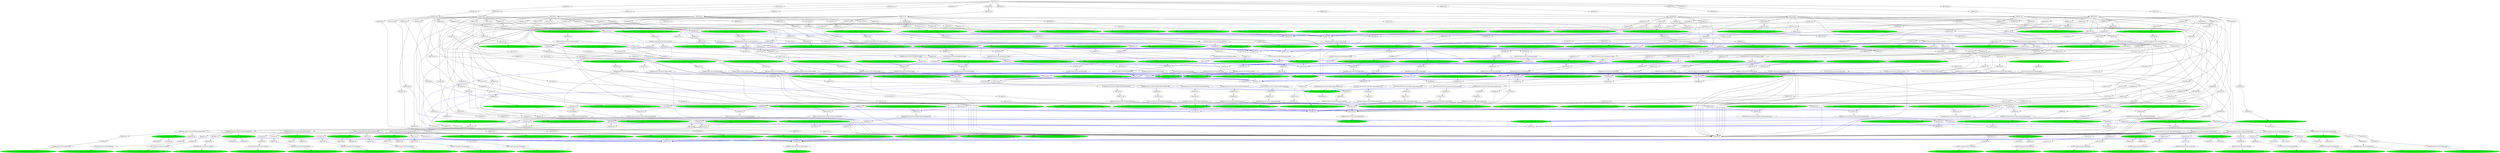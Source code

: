 strict digraph "reflow flowgraph sha256:9d07ea649264839780227c5c1b0410e5466a16d0f4c7a8ebd8919104739a161c" {
// Node definitions.
"0031e75f-val-";
"00bd14a6-val-";
"00e3ef25-extern-n10.r05.s01.Main.cp_pileup-s3://niema-test/n10/r05/n10.r05.s01.pileup.txt" [
fillcolor=green
style=filled
];
"015f00ae-coerce-n10.r05.s02.Main.trimmed_bam";
"01e9cb1e-val-";
"02507e74-val-";
"0265dc19-val-";
"028afc91-val-";
"029b9885-extern-n10.r05.s04.Main.cp_consensus-s3://niema-test/n10/r05/n10.r05.s04.consensus.fas" [
fillcolor=green
style=filled
];
"032071f2-exec-n10.r05.s09.Main.pileup" [
fillcolor=green
style=filled
];
"033be6cd-val-";
"03467d26-val-";
"03f43b96-val-";
"0416460e-intern-n10.r05.s02.Main.fq2-s3://niema-test/n10/r05/n10.r05.s02_R2.fastq" [
fillcolor=green
style=filled
];
"05a67f1b-val-";
"05bfdfc1-val-";
"05c6d257-extern-n10.r05.s04.Main.cp_ref_gff-s3://niema-test/n10/r05/n10.r05.s04.reference.gff" [
fillcolor=green
style=filled
];
"0660f751-val-";
"07573792-val-";
"07c54917-val-";
"0808dc61-val-";
"08901416-val-";
"08b1206d-intern-n10.r05.s07.Main.fq2-s3://niema-test/n10/r05/n10.r05.s07_R2.fastq" [
fillcolor=green
style=filled
];
"08d27b59-extern-n10.r05.s05.Main.cp_consensus-s3://niema-test/n10/r05/n10.r05.s05.consensus.fas" [
fillcolor=green
style=filled
];
"09120d8a-val-";
"09251130-val-";
"0a3b1d2d-coerce-n10.r05.s09.Main.low_depth";
"0a3beb88-val-";
"0a74cc40-coerce-n10.r05.s09.Main.fq2";
"0a777a91-val-";
"0b8e50a2-val-";
"0b9286ed-coerce-n10.r05.s01.Main.consensus";
"0bfa8ff7-extern-n10.r05.s03.Main.cp_ref_gff-s3://niema-test/n10/r05/n10.r05.s03.reference.gff" [
fillcolor=green
style=filled
];
"0c8d56b9-val-";
"0cc758ad-val-";
"0d772046-val-";
"0d8a7ad1-val-";
"0d95624a-val-";
"0e0e6c8e-val-";
"0e3f5c07-val-";
"0e6610bc-val-";
"0e8c621b-val-";
"10946898-extern-n10.r05.s02.Main.cp_untrimmed_bam-s3://niema-test/n10/r05/n10.r05.s02.untrimmed.bam" [
fillcolor=green
style=filled
];
"1186255d-coerce-n10.r05.s02.Main.variants";
"1198c57c-coerce-n10.r05.s07.Main.sorted_untrimmed_bam";
"11ed89a0-val-";
"1212bf48-coerce-n10.r05.s10.Main.sorted_trimmed_bam";
"125f809a-coerce-n10.r05.s02.Main.variants";
"12764800-val-";
"12a8c291-val-";
"12ea557b-val-";
"131eeac2-val-";
"13815fc9-exec-n10.r05.s09.Main.untrimmed_bam" [
fillcolor=green
style=filled
];
"13aa30fd-extern-n10.r05.s10.Main.cp_variants-s3://niema-test/n10/r05/n10.r05.s10.variants.vcf" [
fillcolor=green
style=filled
];
"13ae9f4d-val-";
"13fc4ac6-val-";
"143d54aa-val-";
"14848fcd-val-";
"14c76549-val-";
"14f01059-exec-n10.r05.s07.Main.sorted_untrimmed_bam" [
fillcolor=green
style=filled
];
"15f67c2d-val-";
"1615629f-extern-n10.r05.s06.Main.cp_pileup-s3://niema-test/n10/r05/n10.r05.s06.pileup.txt" [
fillcolor=green
style=filled
];
"16de0dbe-extern-n10.r05.s05.Main.cp_variants-s3://niema-test/n10/r05/n10.r05.s05.variants.vcf" [
fillcolor=green
style=filled
];
"172cb615-val-";
"1762569f-coerce-n10.r05.s09.Main.fq1";
"177f4d59-val-";
"179a861d-coerce-n10.r05.s09.Main.depth";
"17ec71ee-coerce-n10.r05.s09.Main.pileup";
"17fd3846-val-";
"18678f03-coerce-n10.r05.s05.Main.fq1";
"188795c9-val-";
"18e0580e-extern-n10.r05.s06.Main.cp_low_depth-s3://niema-test/n10/r05/n10.r05.s06.lowdepth.tsv" [
fillcolor=green
style=filled
];
"19d4d664-val-";
"1a0561d4-extern-n10.r05.s01.Main.cp_variants-s3://niema-test/n10/r05/n10.r05.s01.variants.vcf" [
fillcolor=green
style=filled
];
"1a53042b-extern-n10.r05.s05.Main.cp_sorted_untrimmed_bam-s3://niema-test/n10/r05/n10.r05.s05.untrimmed.sorted.bam" [
fillcolor=green
style=filled
];
"1a90226f-val-";
"1a9f5f07-val-";
"1a9f6d79-val-";
"1ae99f25-coerce-n10.r05.s10.Main.sorted_trimmed_bam";
"1b061199-val-";
"1baabd25-val-";
"1bfd962f-val-";
"1c2cc30f-val-";
"1c43d5f2-val-";
"1c50ff68-coerce-n10.r05.s01.Main.primer_bed";
"1d27f81c-val-";
"1d5e7834-val-";
"1d701917-val-";
"1d9ddf59-coerce-n10.r05.s10.Main.sorted_trimmed_bam";
"1dacbacd-val-";
"1e06246a-val-";
"1e7021a2-coerce-n10.r05.s09.Main.low_depth";
"1f33e395-coerce-n10.r05.s02.Main.variants";
"1f408884-coerce-n10.r05.s09.Main.depth";
"1f408cc7-coerce-n10.r05.s03.Main.untrimmed_bam";
"1fd2a4aa-val-";
"205560f9-coerce-n10.r05.s09.Main.pileup";
"20c0a5df-val-";
"211f5dc8-val-";
"21aa1145-val-";
"21d801e1-extern-n10.r05.s07.Main.cp_variants-s3://niema-test/n10/r05/n10.r05.s07.variants.vcf" [
fillcolor=green
style=filled
];
"220eb3fb-val-";
"2232e889-val-";
"223c62f9-val-";
"230b48eb-extern-n10.r05.s01.Main.cp_low_depth-s3://niema-test/n10/r05/n10.r05.s01.lowdepth.tsv" [
fillcolor=green
style=filled
];
"23b3ae7f-extern-n10.r05.s04.Main.cp_sorted_trimmed_bam-s3://niema-test/n10/r05/n10.r05.s04.sorted.trimmed.bam" [
fillcolor=green
style=filled
];
"23e7fd32-val-";
"248bedfc-coerce-n10.r05.s08.Main.fq2";
"24caed49-exec-n10.r05.s05.Main.untrimmed_bam" [
fillcolor=green
style=filled
];
"24d08139-extern-n10.r05.s09.Main.cp_sorted_untrimmed_bam-s3://niema-test/n10/r05/n10.r05.s09.untrimmed.sorted.bam" [
fillcolor=green
style=filled
];
"24f4a26f-val-";
"24f5ad4e-val-";
"250c50be-coerce-n10.r05.s10.Main.sorted_trimmed_bam";
"254eb38d-extern-n10.r05.s07.Main.cp_ref_gff-s3://niema-test/n10/r05/n10.r05.s07.reference.gff" [
fillcolor=green
style=filled
];
"257a7989-val-";
"25effdeb-coerce-n10.r05.s09.Main.pileup";
"2609b14e-val-";
"2618a3d5-coerce-n10.r05.s09.Main.depth";
"262fda68-val-";
"2672b2c1-extern-n10.r05.s08.Main.cp_consensus-s3://niema-test/n10/r05/n10.r05.s08.consensus.fas" [
fillcolor=green
style=filled
];
"26b3e125-val-";
"26e1e96c-val-";
"2712d7c8-extern-n10.r05.s06.Main.cp_sorted_trimmed_bam-s3://niema-test/n10/r05/n10.r05.s06.sorted.trimmed.bam" [
fillcolor=green
style=filled
];
"2736165c-val-";
"275beca6-val-";
"27624431-val-";
"2764c3ed-val-";
"283a7324-val-";
"285fa77f-val-";
"28660062-val-";
"288731bc-val-";
"29ad94fb-coerce-n10.r05.s09.Main.depth";
"29f2f02b-val-";
"2a0fe4b2-val-";
"2a7215c0-val-";
"2ab206ec-val-";
"2ab5726c-val-";
"2b03cc10-extern-n10.r05.s08.Main.cp_pileup-s3://niema-test/n10/r05/n10.r05.s08.pileup.txt" [
fillcolor=green
style=filled
];
"2b3a3120-coerce-n10.r05.s02.Main.trimmed_bam";
"2be3947e-val-";
"2becc033-val-";
"2c112704-val-";
"2c4a27bd-val-";
"2c668b13-exec-n10.r05.s10.Main.untrimmed_bam" [
fillcolor=green
style=filled
];
"2c83b590-val-";
"2c87f4b7-val-";
"2cd03698-val-";
"2d1c7d24-val-";
"2d98ae77-val-";
"2dea276f-val-";
"2e4a738c-val-";
"2ea818e6-val-";
"2eec3dbc-val-";
"2f99d7e7-coerce-n10.r05.s07.Main.sorted_untrimmed_bam";
"2fd49087-val-";
"2fdc60d3-val-";
"2ff2617f-coerce-n10.r05.s08.Main.fq1";
"309d27cf-coerce-n10.r05.s01.Main.consensus";
"310a1236-extern-n10.r05.s06.Main.cp_primer_bed-s3://niema-test/n10/r05/n10.r05.s06.primers.bed" [
fillcolor=green
style=filled
];
"312be7bf-val-";
"31311d31-val-";
"321bf0b3-val-";
"331a5aa2-val-";
"331e7a3b-val-";
"3320cc15-extern-n10.r05.s08.Main.cp_primer_bed-s3://niema-test/n10/r05/n10.r05.s08.primers.bed" [
fillcolor=green
style=filled
];
"338e4978-extern-n10.r05.s06.Main.cp_variants-s3://niema-test/n10/r05/n10.r05.s06.variants.vcf" [
fillcolor=green
style=filled
];
"33e80164-coerce-n10.r05.s09.Main.pileup";
"33ef4ad5-val-";
"343f4aff-coerce-n10.r05.s07.Main.sorted_untrimmed_bam";
"345ea35b-val-";
"346f1d92-coerce-n10.r05.s01.Main.consensus";
"34feb254-val-";
"35ec3d12-val-";
"365025ac-extern-n10.r05.s05.Main.cp_ref_gff-s3://niema-test/n10/r05/n10.r05.s05.reference.gff" [
fillcolor=green
style=filled
];
"3693d58a-val-";
"37872f4b-val-";
"378d4078-val-";
"3848ad76-val-";
"389e86df-val-";
"38a557b4-val-";
"394e1aef-val-";
"39a4069d-val-";
"3a687da0-val-";
"3b211e74-val-";
"3b2e0a5a-val-";
"3b8ae7e2-val-";
"3bb8a08e-val-";
"3bc7fda3-val-";
"3da4d5e0-extern-n10.r05.s01.Main.cp_untrimmed_bam-s3://niema-test/n10/r05/n10.r05.s01.untrimmed.bam" [
fillcolor=green
style=filled
];
"3df629ea-val-";
"3e233189-val-";
"3e59e0b4-extern-n10.r05.s04.Main.cp_sorted_untrimmed_bam-s3://niema-test/n10/r05/n10.r05.s04.untrimmed.sorted.bam" [
fillcolor=green
style=filled
];
"3ec52d66-val-";
"3ed35b3e-extern-n10.r05.s01.Main.cp_sorted_trimmed_bam-s3://niema-test/n10/r05/n10.r05.s01.sorted.trimmed.bam" [
fillcolor=green
style=filled
];
"3ee8fcba-val-";
"3ef49998-coerce-n10.r05.s02.Main.variants";
"3fa7422c-val-";
"4023f83b-extern-n10.r05.s10.Main.cp_sorted_trimmed_bam-s3://niema-test/n10/r05/n10.r05.s10.sorted.trimmed.bam" [
fillcolor=green
style=filled
];
"405ff9d8-extern-n10.r05.s08.Main.cp_sorted_trimmed_bam-s3://niema-test/n10/r05/n10.r05.s08.sorted.trimmed.bam" [
fillcolor=green
style=filled
];
"4077dc9e-val-";
"408220e2-val-";
"4082576b-extern-n10.r05.s03.Main.cp_variants-s3://niema-test/n10/r05/n10.r05.s03.variants.vcf" [
fillcolor=green
style=filled
];
"40e85328-val-";
"40f51ccf-extern-n10.r05.s02.Main.cp_primer_bed-s3://niema-test/n10/r05/n10.r05.s02.primers.bed" [
fillcolor=green
style=filled
];
"41324c97-val-";
"41cd93a1-val-";
"41db83c4-val-";
"41e53851-val-";
"42cdf3b0-coerce-n10.r05.s10.Main.sorted_trimmed_bam";
"42d95848-val-";
"42dd21e1-val-";
"42fbd582-val-";
"42fcadfa-val-";
"431c1e75-coerce-n10.r05.s09.Main.depth";
"43e222a4-val-";
"44162b01-coerce-n10.r05.s02.Main.trimmed_bam";
"444989d0-extern-n10.r05.s09.Main.cp_pileup-s3://niema-test/n10/r05/n10.r05.s09.pileup.txt" [
fillcolor=green
style=filled
];
"4478321a-val-";
"44a5fa72-val-";
"455571a5-val-";
"457a0105-val-";
"459d4b5e-val-";
"461650d0-extern-n10.r05.s05.Main.cp_sorted_trimmed_bam-s3://niema-test/n10/r05/n10.r05.s05.sorted.trimmed.bam" [
fillcolor=green
style=filled
];
"46289606-coerce-n10.r05.s07.Main.untrimmed_bam";
"465acd91-val-";
"4667c3ff-val-";
"469064f2-val-";
"4787fc6a-coerce-n10.r05.s09.Main.low_depth";
"48916a5a-val-";
"48b4e991-val-";
"48cc1cb6-val-";
"493017ba-val-";
"4a197983-val-";
"4a93ab85-exec-n10.r05.s01.Main.ref_fas" [
fillcolor=green
style=filled
];
"4aa41a99-val-";
"4ad2794e-exec-n10.r05.s06.Main.untrimmed_bam" [
fillcolor=green
style=filled
];
"4afcf35e-coerce-n10.r05.s01.Main.consensus";
"4d3da1b3-val-";
"4d3f5281-coerce-n10.r05.s09.Main.pileup";
"4d616aea-val-";
"4d6a7155-val-";
"4d8a948c-val-";
"4d9e31d8-val-";
"4ecd470f-val-";
"4f5016ef-val-";
"4f7f3d00-val-";
"50015a08-extern-n10.r05.s08.Main.cp_untrimmed_bam-s3://niema-test/n10/r05/n10.r05.s08.untrimmed.bam" [
fillcolor=green
style=filled
];
"5058ea3b-coerce-n10.r05.s09.Main.depth";
"507e4fe7-val-";
"51c5fdaa-val-";
"51ca443d-extern-n10.r05.s04.Main.cp_depth-s3://niema-test/n10/r05/n10.r05.s04.depth.txt" [
fillcolor=green
style=filled
];
"52659a5c-val-";
"527748e5-val-";
"53192ec3-coerce-n10.r05.s05.Main.fq2";
"53af446a-coerce-n10.r05.s07.Main.sorted_untrimmed_bam";
"53c30e7d-val-";
"53e16067-val-";
"557927fd-exec-n10.r05.s03.Main.untrimmed_bam" [
fillcolor=green
style=filled
];
"55e462b5-val-";
"55fb2f8e-coerce-n10.r05.s02.Main.variants";
"5601a8d2-val-";
"5664970c-intern-n10.r05.s10.Main.fq1-s3://niema-test/n10/r05/n10.r05.s10_R1.fastq" [
fillcolor=green
style=filled
];
"567958d6-val-";
"56b0938b-coerce-n10.r05.s07.Main.sorted_untrimmed_bam";
"572aadb2-val-";
"575f7177-val-";
"57d37129-intern-n10.r05.s02.Main.fq1-s3://niema-test/n10/r05/n10.r05.s02_R1.fastq" [
fillcolor=green
style=filled
];
"57d9c2e7-val-";
"58f34cfa-val-";
"594efc39-val-";
"59bb2837-coerce-n10.r05.s09.Main.depth";
"59e34a15-val-";
"5a02c584-val-";
"5a5d84b8-val-";
"5b667099-extern-n10.r05.s04.Main.cp_low_depth-s3://niema-test/n10/r05/n10.r05.s04.lowdepth.tsv" [
fillcolor=green
style=filled
];
"5c11fd3c-extern-n10.r05.s01.Main.cp_consensus-s3://niema-test/n10/r05/n10.r05.s01.consensus.fas" [
fillcolor=green
style=filled
];
"5c65f63d-val-";
"5ccfad46-val-";
"5d093aa3-val-";
"5d0e6bf7-extern-n10.r05.s02.Main.cp_ref_gff-s3://niema-test/n10/r05/n10.r05.s02.reference.gff" [
fillcolor=green
style=filled
];
"5d323f5d-coerce-n10.r05.s06.Main.fq2";
"5e02ff12-val-";
"5e212977-coerce-n10.r05.s01.Main.consensus";
"5e834894-val-";
"5edd635b-val-";
"5fe5e591-extern-n10.r05.s02.Main.cp_depth-s3://niema-test/n10/r05/n10.r05.s02.depth.txt" [
fillcolor=green
style=filled
];
"6015ae1e-coerce-n10.r05.s01.Main.ref_gff";
"613a135f-extern-n10.r05.s07.Main.cp_ref_fas-s3://niema-test/n10/r05/n10.r05.s07.reference.fas" [
fillcolor=green
style=filled
];
"621a3c79-val-";
"6269e54f-extern-n10.r05.s06.Main.cp_sorted_untrimmed_bam-s3://niema-test/n10/r05/n10.r05.s06.untrimmed.sorted.bam" [
fillcolor=green
style=filled
];
"630b4c0a-val-";
"630beb54-val-";
"63121e52-extern-n10.r05.s08.Main.cp_sorted_untrimmed_bam-s3://niema-test/n10/r05/n10.r05.s08.untrimmed.sorted.bam" [
fillcolor=green
style=filled
];
"6339548f-val-";
"634fee52-val-";
"63543400-coerce-n10.r05.s09.Main.low_depth";
"64099b72-extern-n10.r05.s06.Main.cp_ref_fas-s3://niema-test/n10/r05/n10.r05.s06.reference.fas" [
fillcolor=green
style=filled
];
"64559c28-val-";
"6496f008-extern-n10.r05.s01.Main.cp_ref_fas-s3://niema-test/n10/r05/n10.r05.s01.reference.fas" [
fillcolor=green
style=filled
];
"64d1a00a-val-";
"651f3db7-val-";
"6539fcc3-val-";
"65c6dc2e-val-";
"661b3bbf-extern-n10.r05.s07.Main.cp_depth-s3://niema-test/n10/r05/n10.r05.s07.depth.txt" [
fillcolor=green
style=filled
];
"664b834b-coerce-n10.r05.s09.Main.untrimmed_bam";
"66737da9-coerce-n10.r05.s10.Main.sorted_trimmed_bam";
"668e5234-val-";
"669335e7-val-";
"66c70d04-intern-n10.r05.s09.Main.fq2-s3://niema-test/n10/r05/n10.r05.s09_R2.fastq" [
fillcolor=green
style=filled
];
"678bdbb0-val-";
"67ab4c86-extern-n10.r05.s10.Main.cp_primer_bed-s3://niema-test/n10/r05/n10.r05.s10.primers.bed" [
fillcolor=green
style=filled
];
"67b30579-val-";
"680df619-extern-n10.r05.s07.Main.cp_sorted_trimmed_bam-s3://niema-test/n10/r05/n10.r05.s07.sorted.trimmed.bam" [
fillcolor=green
style=filled
];
"681c7042-val-";
"68234b23-extern-n10.r05.s03.Main.cp_untrimmed_bam-s3://niema-test/n10/r05/n10.r05.s03.untrimmed.bam" [
fillcolor=green
style=filled
];
"685ba1c4-val-";
"6893ec17-extern-n10.r05.s08.Main.cp_variants-s3://niema-test/n10/r05/n10.r05.s08.variants.vcf" [
fillcolor=green
style=filled
];
"68b284f0-val-";
"68da3699-val-";
"692570ee-val-";
"696e5bcb-val-";
"6a052429-val-";
"6aba8235-intern-n10.r05.s05.Main.fq2-s3://niema-test/n10/r05/n10.r05.s05_R2.fastq" [
fillcolor=green
style=filled
];
"6acb7bdc-val-";
"6ae48ac3-extern-n10.r05.s06.Main.cp_untrimmed_bam-s3://niema-test/n10/r05/n10.r05.s06.untrimmed.bam" [
fillcolor=green
style=filled
];
"6b6b3c8a-val-";
"6b95c212-val-";
"6bb9e467-val-";
"6bdbbe4a-val-";
"6c37e661-val-";
"6c4371b8-val-";
"6cf7ddd5-val-";
"6cf84ede-extern-n10.r05.s08.Main.cp_ref_gff-s3://niema-test/n10/r05/n10.r05.s08.reference.gff" [
fillcolor=green
style=filled
];
"6e084a02-val-";
"6ec5ef16-val-";
"6f1e6eaf-val-";
"6f29cb17-val-";
"6f61f748-extern-n10.r05.s08.Main.cp_depth-s3://niema-test/n10/r05/n10.r05.s08.depth.txt" [
fillcolor=green
style=filled
];
"6fff14c1-val-";
"7070d417-coerce-n10.r05.s07.Main.sorted_untrimmed_bam";
"7159d429-val-";
"728edda6-val-";
"7398e310-val-";
"73a33f0a-val-";
"745e998b-val-";
"746facf0-extern-n10.r05.s02.Main.cp_sorted_trimmed_bam-s3://niema-test/n10/r05/n10.r05.s02.sorted.trimmed.bam" [
fillcolor=green
style=filled
];
"747d0991-val-";
"755b3a6f-coerce-n10.r05.s09.Main.low_depth";
"75950229-val-";
"75b7dbb5-coerce-n10.r05.s10.Main.sorted_trimmed_bam";
"75c5835d-val-";
"7632e585-extern-n10.r05.s06.Main.cp_depth-s3://niema-test/n10/r05/n10.r05.s06.depth.txt" [
fillcolor=green
style=filled
];
"768fbe1c-extern-n10.r05.s04.Main.cp_pileup-s3://niema-test/n10/r05/n10.r05.s04.pileup.txt" [
fillcolor=green
style=filled
];
"76bdee57-val-";
"76fc37ac-val-";
"773abc8e-val-";
"77710674-val-";
"7806be23-val-";
"78aad995-extern-n10.r05.s09.Main.cp_primer_bed-s3://niema-test/n10/r05/n10.r05.s09.primers.bed" [
fillcolor=green
style=filled
];
"78f11fa6-val-";
"7959e78c-val-";
"79c28497-extern-n10.r05.s03.Main.cp_depth-s3://niema-test/n10/r05/n10.r05.s03.depth.txt" [
fillcolor=green
style=filled
];
"7a9dd57b-val-";
"7b02e6e5-val-";
"7b4c0df3-extern-n10.r05.s07.Main.cp_consensus-s3://niema-test/n10/r05/n10.r05.s07.consensus.fas" [
fillcolor=green
style=filled
];
"7b8bae05-val-";
"7b919908-val-";
"7c18bae9-extern-n10.r05.s05.Main.cp_low_depth-s3://niema-test/n10/r05/n10.r05.s05.lowdepth.tsv" [
fillcolor=green
style=filled
];
"7c5c50b1-extern-n10.r05.s05.Main.cp_ref_fas-s3://niema-test/n10/r05/n10.r05.s05.reference.fas" [
fillcolor=green
style=filled
];
"7c75f00f-val-";
"7ce126c3-coerce-n10.r05.s01.Main.untrimmed_bam";
"7ce376bb-val-";
"7da40e25-extern-n10.r05.s08.Main.cp_low_depth-s3://niema-test/n10/r05/n10.r05.s08.lowdepth.tsv" [
fillcolor=green
style=filled
];
"7dcdf858-val-";
"7eabab1f-intern-n10.r05.s05.Main.fq1-s3://niema-test/n10/r05/n10.r05.s05_R1.fastq" [
fillcolor=green
style=filled
];
"7ecee5ae-exec-n10.r05.s01.Main.consensus" [
fillcolor=green
style=filled
];
"7ed51ee2-val-";
"7f256f5a-coerce-n10.r05.s09.Main.low_depth";
"7f2e5af3-val-";
"7f440574-coerce-n10.r05.s08.Main.untrimmed_bam";
"7fc9a4d9-extern-n10.r05.s07.Main.cp_primer_bed-s3://niema-test/n10/r05/n10.r05.s07.primers.bed" [
fillcolor=green
style=filled
];
"8021572f-extern-n10.r05.s02.Main.cp_low_depth-s3://niema-test/n10/r05/n10.r05.s02.lowdepth.tsv" [
fillcolor=green
style=filled
];
"8057adba-val-";
"806165ea-extern-n10.r05.s07.Main.cp_untrimmed_bam-s3://niema-test/n10/r05/n10.r05.s07.untrimmed.bam" [
fillcolor=green
style=filled
];
"80766762-val-";
"809b6c97-val-";
"81296dda-coerce-n10.r05.s02.Main.trimmed_bam";
"8155f7b0-val-";
"8166a1f3-val-";
"81cbda2b-coerce-n10.r05.s02.Main.trimmed_bam";
"81f8a01a-extern-n10.r05.s09.Main.cp_consensus-s3://niema-test/n10/r05/n10.r05.s09.consensus.fas" [
fillcolor=green
style=filled
];
"822f0a35-coerce-n10.r05.s02.Main.variants";
"8259c9df-val-";
"8267acde-extern-n10.r05.s02.Main.cp_pileup-s3://niema-test/n10/r05/n10.r05.s02.pileup.txt" [
fillcolor=green
style=filled
];
"827cb9f9-intern-n10.r05.s06.Main.fq1-s3://niema-test/n10/r05/n10.r05.s06_R1.fastq" [
fillcolor=green
style=filled
];
"82d82b92-val-";
"82f61211-val-";
"839207de-intern-n10.r05.s03.Main.fq1-s3://niema-test/n10/r05/n10.r05.s03_R1.fastq" [
fillcolor=green
style=filled
];
"839d839a-val-";
"840b9e56-coerce-n10.r05.s02.Main.untrimmed_bam";
"84c968e0-val-";
"84f4b47e-val-";
"850a84a4-val-";
"86020db9-val-";
"86106eb9-val-";
"86922614-val-";
"86a98248-extern-n10.r05.s05.Main.cp_pileup-s3://niema-test/n10/r05/n10.r05.s05.pileup.txt" [
fillcolor=green
style=filled
];
"86eee426-exec-n10.r05.s02.Main.untrimmed_bam" [
fillcolor=green
style=filled
];
"881033ff-val-";
"88d95dbc-val-";
"893940f6-exec-n10.r05.s08.Main.untrimmed_bam" [
fillcolor=green
style=filled
];
"89f4aca5-extern-n10.r05.s10.Main.cp_pileup-s3://niema-test/n10/r05/n10.r05.s10.pileup.txt" [
fillcolor=green
style=filled
];
"8a140420-val-";
"8a517de1-extern-n10.r05.s09.Main.cp_depth-s3://niema-test/n10/r05/n10.r05.s09.depth.txt" [
fillcolor=green
style=filled
];
"8aa33df2-val-";
"8bb9f3ae-val-";
"8c0c0ffb-val-";
"8cbb16ac-val-";
"8ce2949e-extern-n10.r05.s03.Main.cp_consensus-s3://niema-test/n10/r05/n10.r05.s03.consensus.fas" [
fillcolor=green
style=filled
];
"8d457a76-val-";
"8d4a1dd7-val-";
"8d9dd356-val-";
"8ddcd4f6-extern-n10.r05.s07.Main.cp_pileup-s3://niema-test/n10/r05/n10.r05.s07.pileup.txt" [
fillcolor=green
style=filled
];
"8e544cdd-val-";
"8edf1a29-coerce-n10.r05.s01.Main.fq1";
"8f07cc03-val-";
"8fb12e39-val-";
"8fe9164d-extern-n10.r05.s02.Main.cp_ref_fas-s3://niema-test/n10/r05/n10.r05.s02.reference.fas" [
fillcolor=green
style=filled
];
"904001ad-val-";
"9107d541-val-";
"910d9c35-val-";
"91916498-coerce-n10.r05.s07.Main.fq1";
"919f907a-extern-n10.r05.s02.Main.cp_consensus-s3://niema-test/n10/r05/n10.r05.s02.consensus.fas" [
fillcolor=green
style=filled
];
"91ac6d72-val-";
"91cb85f2-coerce-n10.r05.s09.Main.depth";
"91e11aab-val-";
"92c0e0b8-val-";
"933d8b7e-val-";
"939ea766-val-";
"93d74a83-val-";
"93ebb55a-coerce-n10.r05.s09.Main.pileup";
"94016a97-exec-n10.r05.s09.Main.low_depth" [
fillcolor=green
style=filled
];
"941bf45c-extern-n10.r05.s05.Main.cp_primer_bed-s3://niema-test/n10/r05/n10.r05.s05.primers.bed" [
fillcolor=green
style=filled
];
"94312450-extern-n10.r05.s09.Main.cp_ref_fas-s3://niema-test/n10/r05/n10.r05.s09.reference.fas" [
fillcolor=green
style=filled
];
"9439857c-val-";
"943a229d-coerce-n10.r05.s07.Main.sorted_untrimmed_bam";
"943e024b-val-";
"945fa8b3-coerce-n10.r05.s02.Main.variants";
"94e768b1-val-";
"9511f55d-coerce-n10.r05.s04.Main.fq2";
"951f3554-val-";
"952e0c49-val-";
"9546ca20-coerce-n10.r05.s04.Main.untrimmed_bam";
"95476acb-val-";
"95816562-val-";
"95d3157b-val-";
"9776b747-val-";
"97907782-val-";
"97b243e2-val-";
"9868e4b0-val-";
"9893abd4-extern-n10.r05.s10.Main.cp_ref_fas-s3://niema-test/n10/r05/n10.r05.s10.reference.fas" [
fillcolor=green
style=filled
];
"9895150c-coerce-n10.r05.s02.Main.trimmed_bam";
"98a33c34-val-";
"98a820c7-val-";
"9934d6e1-val-";
"993787da-val-";
"9961c8a7-val-";
"9a079083-val-";
"9a203ee8-val-";
"9a581a2f-intern-n10.r05.s03.Main.fq2-s3://niema-test/n10/r05/n10.r05.s03_R2.fastq" [
fillcolor=green
style=filled
];
"9bdb04f6-val-";
"9c3b4f16-val-";
"9d8cbc99-coerce-n10.r05.s03.Main.fq2";
"9dc0430a-extern-n10.r05.s09.Main.cp_sorted_trimmed_bam-s3://niema-test/n10/r05/n10.r05.s09.sorted.trimmed.bam" [
fillcolor=green
style=filled
];
"9e0caa9c-val-";
"9e4d503d-extern-n10.r05.s07.Main.cp_low_depth-s3://niema-test/n10/r05/n10.r05.s07.lowdepth.tsv" [
fillcolor=green
style=filled
];
"9e797585-val-";
"9ee6542f-coerce-n10.r05.s01.Main.consensus";
"9ee84189-coerce-n10.r05.s10.Main.fq1";
"9f18e929-coerce-n10.r05.s02.Main.variants";
"9f2fc802-extern-n10.r05.s02.Main.cp_variants-s3://niema-test/n10/r05/n10.r05.s02.variants.vcf" [
fillcolor=green
style=filled
];
"9fb73e34-val-";
"9fe4f5a1-val-";
"a03d96ec-val-";
"a0720718-val-";
"a0a1b887-val-";
"a0aa75af-coerce-n10.r05.s07.Main.fq2";
"a0c0281a-val-";
"a0eaa28d-val-";
"a1b7907b-coerce-n10.r05.s10.Main.fq2";
"a2620a7a-val-";
"a27cf084-val-";
"a2d756ae-extern-n10.r05.s06.Main.cp_ref_gff-s3://niema-test/n10/r05/n10.r05.s06.reference.gff" [
fillcolor=green
style=filled
];
"a315937d-coerce-n10.r05.s09.Main.low_depth";
"a319f13e-val-";
"a388ba1b-coerce-n10.r05.s02.Main.trimmed_bam";
"a44d8c2f-exec-n10.r05.s02.Main.trimmed_bam" [
fillcolor=green
style=filled
];
"a5d1e730-val-";
"a5e3ee9b-exec-n10.r05.s07.Main.untrimmed_bam" [
fillcolor=green
style=filled
];
"a60d6ef8-val-";
"a613c06b-val-";
"a65b8836-val-";
"a66e2b75-extern-n10.r05.s08.Main.cp_ref_fas-s3://niema-test/n10/r05/n10.r05.s08.reference.fas" [
fillcolor=green
style=filled
];
"a6cdd51d-val-";
"a6e14ca2-exec-n10.r05.s01.Main.untrimmed_bam" [
fillcolor=green
style=filled
];
"a72b747b-coerce-n10.r05.s09.Main.pileup";
"a73b958c-val-";
"a83a82ae-val-";
"a8763d09-coerce-n10.r05.s07.Main.sorted_untrimmed_bam";
"a8e21e64-val-";
"a8e56d16-val-";
"a999e56e-val-";
"aac72c60-extern-n10.r05.s09.Main.cp_untrimmed_bam-s3://niema-test/n10/r05/n10.r05.s09.untrimmed.bam" [
fillcolor=green
style=filled
];
"ab6c4187-val-";
"abc96fc6-val-";
"ac4d70bd-intern-n10.r05.s09.Main.fq1-s3://niema-test/n10/r05/n10.r05.s09_R1.fastq" [
fillcolor=green
style=filled
];
"ac777463-val-";
"ac8739ba-extern-n10.r05.s04.Main.cp_variants-s3://niema-test/n10/r05/n10.r05.s04.variants.vcf" [
fillcolor=green
style=filled
];
"ac99b237-val-";
"ad96d9a3-val-";
"aea56b09-val-";
"aecb649a-coerce-n10.r05.s09.Main.pileup";
"af3457d5-coerce-n10.r05.s01.Main.consensus";
"b031038e-coerce-n10.r05.s10.Main.sorted_trimmed_bam";
"b031a8ab-val-";
"b05c4172-val-";
"b116012e-coerce-n10.r05.s10.Main.sorted_trimmed_bam";
"b1a3893a-val-";
"b248c057-extern-n10.r05.s03.Main.cp_sorted_trimmed_bam-s3://niema-test/n10/r05/n10.r05.s03.sorted.trimmed.bam" [
fillcolor=green
style=filled
];
"b278f9bc-val-";
"b2eba4ae-exec-n10.r05.s04.Main.untrimmed_bam" [
fillcolor=green
style=filled
];
"b31546d7-extern-n10.r05.s10.Main.cp_untrimmed_bam-s3://niema-test/n10/r05/n10.r05.s10.untrimmed.bam" [
fillcolor=green
style=filled
];
"b34ce9f9-val-";
"b4491409-val-";
"b476fb70-val-";
"b496ef7f-val-";
"b54fafcb-val-";
"b5a0c55b-val-";
"b5e8c8ed-extern-n10.r05.s03.Main.cp_sorted_untrimmed_bam-s3://niema-test/n10/r05/n10.r05.s03.untrimmed.sorted.bam" [
fillcolor=green
style=filled
];
"b67b3580-extern-n10.r05.s01.Main.cp_sorted_untrimmed_bam-s3://niema-test/n10/r05/n10.r05.s01.untrimmed.sorted.bam" [
fillcolor=green
style=filled
];
"b6ac6546-val-";
"b72959d2-coerce-n10.r05.s02.Main.variants";
"b76b4c17-val-";
"b822fd60-val-";
"b869adb3-val-";
"b88ff8a3-val-";
"b8a54dd8-val-";
"b8b3d3cb-val-";
"ba1e3b58-intern-n10.r05.s01.Main.fq1-s3://niema-test/n10/r05/n10.r05.s01_R1.fastq" [
fillcolor=green
style=filled
];
"ba535491-val-";
"ba753ead-val-";
"ba9082fa-val-";
"baab19ca-val-";
"bae1dc1f-val-";
"bda8c5c6-val-";
"bdc707a7-extern-n10.r05.s05.Main.cp_untrimmed_bam-s3://niema-test/n10/r05/n10.r05.s05.untrimmed.bam" [
fillcolor=green
style=filled
];
"bf0fc16f-coerce-n10.r05.s09.Main.pileup";
"bf124bef-intern-n10.r05.s08.Main.fq1-s3://niema-test/n10/r05/n10.r05.s08_R1.fastq" [
fillcolor=green
style=filled
];
"c003df9e-coerce-n10.r05.s02.Main.trimmed_bam";
"c0081c1c-val-";
"c0ae5068-val-";
"c0b3b574-val-";
"c1ce5cfb-intern-n10.r05.s04.Main.fq2-s3://niema-test/n10/r05/n10.r05.s04_R2.fastq" [
fillcolor=green
style=filled
];
"c2aacb9e-coerce-n10.r05.s09.Main.depth";
"c2b2e47f-extern-n10.r05.s06.Main.cp_consensus-s3://niema-test/n10/r05/n10.r05.s06.consensus.fas" [
fillcolor=green
style=filled
];
"c2e5ca2a-val-";
"c361ed35-val-";
"c3b5dcc5-extern-n10.r05.s09.Main.cp_low_depth-s3://niema-test/n10/r05/n10.r05.s09.lowdepth.tsv" [
fillcolor=green
style=filled
];
"c48953df-val-";
"c4ff5aea-exec-n10.r05.s10.Main.sorted_trimmed_bam" [
fillcolor=green
style=filled
];
"c50f9d38-val-";
"c5443316-val-";
"c550c401-coerce-n10.r05.s01.Main.consensus";
"c56576fa-val-";
"c5a39629-intern-n10.r05.s04.Main.fq1-s3://niema-test/n10/r05/n10.r05.s04_R1.fastq" [
fillcolor=green
style=filled
];
"c600a542-val-";
"c608712d-val-";
"c66b5b4d-val-";
"c678a88e-val-";
"c703259b-val-";
"c75e3192-val-";
"c7c6d552-extern-n10.r05.s07.Main.cp_sorted_untrimmed_bam-s3://niema-test/n10/r05/n10.r05.s07.untrimmed.sorted.bam" [
fillcolor=green
style=filled
];
"c7ca26b7-val-";
"c813726e-intern-n10.r05.s10.Main.fq2-s3://niema-test/n10/r05/n10.r05.s10_R2.fastq" [
fillcolor=green
style=filled
];
"c81b08b5-extern-n10.r05.s10.Main.cp_ref_gff-s3://niema-test/n10/r05/n10.r05.s10.reference.gff" [
fillcolor=green
style=filled
];
"c88cf09a-val-";
"c952a7e4-val-";
"ca57eab5-val-";
"cad63a9c-val-";
"cadefa5f-val-";
"caeb557a-coerce-n10.r05.s09.Main.low_depth";
"caf4c70d-val-";
"cb123f12-coerce-n10.r05.s01.Main.fq2";
"cb483e73-val-";
"cb6b49dc-val-";
"cbe01443-coerce-n10.r05.s09.Main.low_depth";
"cc5ac377-val-";
"cc71c6ba-val-";
"cc9e15c6-val-";
"ccde25f2-val-";
"ccfed248-val-";
"cd1919f8-val-";
"cd230695-val-";
"cddc0b69-val-";
"ce40da6f-val-";
"ceba338b-val-";
"cec699fb-val-";
"cee7bc3c-coerce-n10.r05.s03.Main.fq1";
"cf7210d8-val-";
"cfe1d160-coerce-n10.r05.s09.Main.depth";
"cfe80939-val-";
"d0da7de7-val-";
"d0dbbabf-val-";
"d0f390ae-val-";
"d10736a9-val-";
"d16957cf-val-";
"d16ff111-intern-n10.r05.s07.Main.fq1-s3://niema-test/n10/r05/n10.r05.s07_R1.fastq" [
fillcolor=green
style=filled
];
"d17d3246-extern-n10.r05.s10.Main.cp_sorted_untrimmed_bam-s3://niema-test/n10/r05/n10.r05.s10.untrimmed.sorted.bam" [
fillcolor=green
style=filled
];
"d22adeda-val-";
"d23552a6-val-";
"d23c84b3-val-";
"d26e4da0-val-";
"d293ad68-coerce-n10.r05.s06.Main.fq1";
"d32ba942-coerce-n10.r05.s01.Main.consensus";
"d374047a-val-";
"d3aabfed-coerce-n10.r05.s05.Main.untrimmed_bam";
"d3b472fb-val-";
"d3feade5-val-";
"d42b7b21-val-";
"d4b7a0eb-val-";
"d4df904f-exec-n10.r05.s02.Main.variants" [
fillcolor=green
style=filled
];
"d5ca868b-val-";
"d5efbe24-val-";
"d60130af-extern-n10.r05.s01.Main.cp_ref_gff-s3://niema-test/n10/r05/n10.r05.s01.reference.gff" [
fillcolor=green
style=filled
];
"d651a87b-extern-n10.r05.s09.Main.cp_ref_gff-s3://niema-test/n10/r05/n10.r05.s09.reference.gff" [
fillcolor=green
style=filled
];
"d6dcf37e-val-";
"d765b691-val-";
"d7767e82-coerce-n10.r05.s02.Main.fq2";
"d7c5206f-extern-n10.r05.s01.Main.cp_primer_bed-s3://niema-test/n10/r05/n10.r05.s01.primers.bed" [
fillcolor=green
style=filled
];
"d8f46b95-val-";
"d90c1e18-val-";
"d99f106a-coerce-n10.r05.s04.Main.fq1";
"da4f53bb-val-";
"da8e6e69-extern-n10.r05.s04.Main.cp_untrimmed_bam-s3://niema-test/n10/r05/n10.r05.s04.untrimmed.bam" [
fillcolor=green
style=filled
];
"dab49194-val-";
"dae0814d-extern-n10.r05.s03.Main.cp_low_depth-s3://niema-test/n10/r05/n10.r05.s03.lowdepth.tsv" [
fillcolor=green
style=filled
];
"daf64e78-val-";
"db75fd94-val-";
"dbbd0515-val-";
"dbdbce08-coerce-n10.r05.s02.Main.fq1";
"dbe046b0-extern-n10.r05.s03.Main.cp_ref_fas-s3://niema-test/n10/r05/n10.r05.s03.reference.fas" [
fillcolor=green
style=filled
];
"dbf370f5-val-";
"dc11a848-val-";
"dc67fecf-val-";
"dcdede37-val-";
"dd6e0530-val-";
"dda2ae2a-val-";
"ddebaf3f-val-";
"dec22858-val-";
"dffcb1c0-val-";
"e06d8e07-val-";
"e088fc21-val-";
"e0aa1634-val-";
"e18d1f8b-val-";
"e1b76c67-coerce-n10.r05.s02.Main.trimmed_bam";
"e314d5e9-val-";
"e3294551-val-";
"e38044de-exec-n10.r05.s01.Main.ref_gff" [
fillcolor=green
style=filled
];
"e39383f2-val-";
"e433102a-coerce-n10.r05.s09.Main.pileup";
"e5131747-val-";
"e51a975d-extern-n10.r05.s10.Main.cp_low_depth-s3://niema-test/n10/r05/n10.r05.s10.lowdepth.tsv" [
fillcolor=green
style=filled
];
"e5613ce0-val-";
"e569e9c9-coerce-n10.r05.s06.Main.untrimmed_bam";
"e588727f-val-";
"e69c8b79-exec-n10.r05.s01.Main.primer_bed" [
fillcolor=green
style=filled
];
"e6fdfdd7-val-";
"e70d5bb8-val-";
"e755931a-val-";
"e791ab53-val-";
"e79b9428-extern-n10.r05.s02.Main.cp_sorted_untrimmed_bam-s3://niema-test/n10/r05/n10.r05.s02.untrimmed.sorted.bam" [
fillcolor=green
style=filled
];
"e7cccd10-val-";
"e7e5e1e5-extern-n10.r05.s10.Main.cp_consensus-s3://niema-test/n10/r05/n10.r05.s10.consensus.fas" [
fillcolor=green
style=filled
];
"e7ee80b8-val-";
"e812092b-val-";
"e8d0d029-val-";
"e93edc34-coerce-n10.r05.s01.Main.ref_fas";
"e9a89501-val-";
"ea40b7b7-val-";
"ea4ea2e6-val-";
"eb78ba4e-exec-n10.r05.s09.Main.depth" [
fillcolor=green
style=filled
];
"ec1394cd-val-";
"ec37d925-val-";
"ec74e555-val-";
"eca4ab8b-extern-n10.r05.s03.Main.cp_primer_bed-s3://niema-test/n10/r05/n10.r05.s03.primers.bed" [
fillcolor=green
style=filled
];
"ecaf6e33-val-";
"ece3b982-coerce-n10.r05.s02.Main.variants";
"ed91e765-extern-n10.r05.s10.Main.cp_depth-s3://niema-test/n10/r05/n10.r05.s10.depth.txt" [
fillcolor=green
style=filled
];
"edd027a5-extern-n10.r05.s09.Main.cp_variants-s3://niema-test/n10/r05/n10.r05.s09.variants.vcf" [
fillcolor=green
style=filled
];
"eecd7b85-coerce-n10.r05.s07.Main.sorted_untrimmed_bam";
"ef5b8f9b-val-";
"f04c3473-val-";
"f0651017-val-";
"f099d406-val-";
"f09a394e-val-";
"f0b35de6-val-";
"f16b73c7-val-";
"f16dfa6b-val-";
"f1894e0a-intern-n10.r05.s08.Main.fq2-s3://niema-test/n10/r05/n10.r05.s08_R2.fastq" [
fillcolor=green
style=filled
];
"f18baced-val-";
"f1f8558e-val-";
"f228df3b-coerce-n10.r05.s02.Main.trimmed_bam";
"f22ef86f-val-";
"f25e4e17-extern-n10.r05.s05.Main.cp_depth-s3://niema-test/n10/r05/n10.r05.s05.depth.txt" [
fillcolor=green
style=filled
];
"f324b761-val-";
"f32a0893-val-";
"f35c9bb4-val-";
"f385e983-val-";
"f3a10098-intern-n10.r05.s06.Main.fq2-s3://niema-test/n10/r05/n10.r05.s06_R2.fastq" [
fillcolor=green
style=filled
];
"f3a64f86-extern-n10.r05.s01.Main.cp_depth-s3://niema-test/n10/r05/n10.r05.s01.depth.txt" [
fillcolor=green
style=filled
];
"f3b78996-val-";
"f3d09a03-extern-n10.r05.s04.Main.cp_primer_bed-s3://niema-test/n10/r05/n10.r05.s04.primers.bed" [
fillcolor=green
style=filled
];
"f423bd55-coerce-n10.r05.s10.Main.untrimmed_bam";
"f44a1c0e-val-";
"f46bbf88-val-";
"f4a91f60-val-";
"f4ad6744-val-";
"f5229212-coerce-n10.r05.s09.Main.low_depth";
"f5981e60-val-";
"f59d8190-extern-n10.r05.s03.Main.cp_pileup-s3://niema-test/n10/r05/n10.r05.s03.pileup.txt" [
fillcolor=green
style=filled
];
"f5c03623-val-";
"f78a1afe-val-";
"f816b067-val-";
"f82139b2-val-";
"f8295ad5-val-";
"f8719a37-val-";
"f8a73661-val-";
"f8f65c46-extern-n10.r05.s04.Main.cp_ref_fas-s3://niema-test/n10/r05/n10.r05.s04.reference.fas" [
fillcolor=green
style=filled
];
"f9b8362f-val-";
"f9eee3c9-val-";
"fb633d06-intern-n10.r05.s01.Main.fq2-s3://niema-test/n10/r05/n10.r05.s01_R2.fastq" [
fillcolor=green
style=filled
];
"fca504f9-val-";
"fcab12ad-coerce-n10.r05.s10.Main.sorted_trimmed_bam";
"fce91401-val-";
"fd93f01c-val-";
"fda06d02-val-";
"fde89253-coerce-n10.r05.s07.Main.sorted_untrimmed_bam";
"fdf18344-val-";
"fe74d4cc-val-";
"ff2a9f42-val-";
"ffa8a1ee-coerce-n10.r05.s01.Main.consensus";
"ffd3b4ea-val-";

// Edge definitions.
"0031e75f-val-" -> "24d08139-extern-n10.r05.s09.Main.cp_sorted_untrimmed_bam-s3://niema-test/n10/r05/n10.r05.s09.untrimmed.sorted.bam" [dynamic=false];
"00bd14a6-val-" -> "2c87f4b7-val-" [dynamic=false];
"00e3ef25-extern-n10.r05.s01.Main.cp_pileup-s3://niema-test/n10/r05/n10.r05.s01.pileup.txt" -> "6539fcc3-val-" [
dynamic=true
color=blue
];
"00e3ef25-extern-n10.r05.s01.Main.cp_pileup-s3://niema-test/n10/r05/n10.r05.s01.pileup.txt" -> "a03d96ec-val-" [dynamic=false];
"015f00ae-coerce-n10.r05.s02.Main.trimmed_bam" -> "41e53851-val-" [dynamic=false];
"015f00ae-coerce-n10.r05.s02.Main.trimmed_bam" -> "65c6dc2e-val-" [dynamic=false];
"015f00ae-coerce-n10.r05.s02.Main.trimmed_bam" -> "a44d8c2f-exec-n10.r05.s02.Main.trimmed_bam" [
dynamic=true
color=blue
];
"01e9cb1e-val-" -> "f35c9bb4-val-" [dynamic=false];
"02507e74-val-" -> "75b7dbb5-coerce-n10.r05.s10.Main.sorted_trimmed_bam" [dynamic=false];
"0265dc19-val-" -> "346f1d92-coerce-n10.r05.s01.Main.consensus" [dynamic=false];
"029b9885-extern-n10.r05.s04.Main.cp_consensus-s3://niema-test/n10/r05/n10.r05.s04.consensus.fas" -> "05a67f1b-val-" [dynamic=false];
"029b9885-extern-n10.r05.s04.Main.cp_consensus-s3://niema-test/n10/r05/n10.r05.s04.consensus.fas" -> "dec22858-val-" [
dynamic=true
color=blue
];
"032071f2-exec-n10.r05.s09.Main.pileup" -> "59e34a15-val-" [
dynamic=true
color=blue
];
"032071f2-exec-n10.r05.s09.Main.pileup" -> "f8719a37-val-" [
dynamic=true
color=blue
];
"03467d26-val-" -> "d42b7b21-val-" [dynamic=false];
"03f43b96-val-" -> "5058ea3b-coerce-n10.r05.s09.Main.depth" [dynamic=false];
"05a67f1b-val-" -> "9ee6542f-coerce-n10.r05.s01.Main.consensus" [dynamic=false];
"05bfdfc1-val-" -> "48cc1cb6-val-" [dynamic=false];
"05c6d257-extern-n10.r05.s04.Main.cp_ref_gff-s3://niema-test/n10/r05/n10.r05.s04.reference.gff" -> "26b3e125-val-" [
dynamic=true
color=blue
];
"05c6d257-extern-n10.r05.s04.Main.cp_ref_gff-s3://niema-test/n10/r05/n10.r05.s04.reference.gff" -> "9439857c-val-" [dynamic=false];
"0660f751-val-" -> "2becc033-val-" [dynamic=false];
"07573792-val-" -> "e06d8e07-val-" [dynamic=false];
"07c54917-val-" -> "c003df9e-coerce-n10.r05.s02.Main.trimmed_bam" [dynamic=false];
"0808dc61-val-" -> "1d701917-val-" [dynamic=false];
"08901416-val-" -> "822f0a35-coerce-n10.r05.s02.Main.variants" [dynamic=false];
"08d27b59-extern-n10.r05.s05.Main.cp_consensus-s3://niema-test/n10/r05/n10.r05.s05.consensus.fas" -> "09251130-val-" [dynamic=false];
"08d27b59-extern-n10.r05.s05.Main.cp_consensus-s3://niema-test/n10/r05/n10.r05.s05.consensus.fas" -> "dec22858-val-" [
dynamic=true
color=blue
];
"09120d8a-val-" -> "40f51ccf-extern-n10.r05.s02.Main.cp_primer_bed-s3://niema-test/n10/r05/n10.r05.s02.primers.bed" [dynamic=false];
"09251130-val-" -> "309d27cf-coerce-n10.r05.s01.Main.consensus" [dynamic=false];
"0a3b1d2d-coerce-n10.r05.s09.Main.low_depth" -> "94016a97-exec-n10.r05.s09.Main.low_depth" [
dynamic=true
color=blue
];
"0a3b1d2d-coerce-n10.r05.s09.Main.low_depth" -> "f1f8558e-val-" [dynamic=false];
"0a74cc40-coerce-n10.r05.s09.Main.fq2" -> "66c70d04-intern-n10.r05.s09.Main.fq2-s3://niema-test/n10/r05/n10.r05.s09_R2.fastq" [dynamic=false];
"0b8e50a2-val-" -> "ad96d9a3-val-" [dynamic=false];
"0b9286ed-coerce-n10.r05.s01.Main.consensus" -> "7ecee5ae-exec-n10.r05.s01.Main.consensus" [
dynamic=true
color=blue
];
"0b9286ed-coerce-n10.r05.s01.Main.consensus" -> "8259c9df-val-" [dynamic=false];
"0b9286ed-coerce-n10.r05.s01.Main.consensus" -> "993787da-val-" [dynamic=false];
"0b9286ed-coerce-n10.r05.s01.Main.consensus" -> "cc71c6ba-val-" [dynamic=false];
"0bfa8ff7-extern-n10.r05.s03.Main.cp_ref_gff-s3://niema-test/n10/r05/n10.r05.s03.reference.gff" -> "26b3e125-val-" [
dynamic=true
color=blue
];
"0bfa8ff7-extern-n10.r05.s03.Main.cp_ref_gff-s3://niema-test/n10/r05/n10.r05.s03.reference.gff" -> "9439857c-val-" [dynamic=false];
"0c8d56b9-val-" -> "98a820c7-val-" [dynamic=false];
"0cc758ad-val-" -> "b4491409-val-" [dynamic=false];
"0d772046-val-" -> "86106eb9-val-" [dynamic=false];
"0d8a7ad1-val-" -> "09120d8a-val-" [dynamic=false];
"0d95624a-val-" -> "e70d5bb8-val-" [dynamic=false];
"0e0e6c8e-val-" -> "d60130af-extern-n10.r05.s01.Main.cp_ref_gff-s3://niema-test/n10/r05/n10.r05.s01.reference.gff" [dynamic=false];
"0e3f5c07-val-" -> "4023f83b-extern-n10.r05.s10.Main.cp_sorted_trimmed_bam-s3://niema-test/n10/r05/n10.r05.s10.sorted.trimmed.bam" [dynamic=false];
"0e8c621b-val-" -> "42cdf3b0-coerce-n10.r05.s10.Main.sorted_trimmed_bam" [dynamic=false];
"10946898-extern-n10.r05.s02.Main.cp_untrimmed_bam-s3://niema-test/n10/r05/n10.r05.s02.untrimmed.bam" -> "033be6cd-val-" [
dynamic=true
color=blue
];
"10946898-extern-n10.r05.s02.Main.cp_untrimmed_bam-s3://niema-test/n10/r05/n10.r05.s02.untrimmed.bam" -> "d765b691-val-" [dynamic=false];
"1186255d-coerce-n10.r05.s02.Main.variants" -> "621a3c79-val-" [dynamic=false];
"1186255d-coerce-n10.r05.s02.Main.variants" -> "8259c9df-val-" [dynamic=false];
"1186255d-coerce-n10.r05.s02.Main.variants" -> "d4df904f-exec-n10.r05.s02.Main.variants" [
dynamic=true
color=blue
];
"1198c57c-coerce-n10.r05.s07.Main.sorted_untrimmed_bam" -> "14f01059-exec-n10.r05.s07.Main.sorted_untrimmed_bam" [
dynamic=true
color=blue
];
"1198c57c-coerce-n10.r05.s07.Main.sorted_untrimmed_bam" -> "469064f2-val-" [dynamic=false];
"11ed89a0-val-" -> "64099b72-extern-n10.r05.s06.Main.cp_ref_fas-s3://niema-test/n10/r05/n10.r05.s06.reference.fas" [dynamic=false];
"1212bf48-coerce-n10.r05.s10.Main.sorted_trimmed_bam" -> "c4ff5aea-exec-n10.r05.s10.Main.sorted_trimmed_bam" [
dynamic=true
color=blue
];
"1212bf48-coerce-n10.r05.s10.Main.sorted_trimmed_bam" -> "ff2a9f42-val-" [dynamic=false];
"125f809a-coerce-n10.r05.s02.Main.variants" -> "8259c9df-val-" [dynamic=false];
"125f809a-coerce-n10.r05.s02.Main.variants" -> "ccfed248-val-" [dynamic=false];
"125f809a-coerce-n10.r05.s02.Main.variants" -> "d4df904f-exec-n10.r05.s02.Main.variants" [
dynamic=true
color=blue
];
"12764800-val-" -> "6ae48ac3-extern-n10.r05.s06.Main.cp_untrimmed_bam-s3://niema-test/n10/r05/n10.r05.s06.untrimmed.bam" [dynamic=false];
"12a8c291-val-" -> "188795c9-val-" [dynamic=false];
"12ea557b-val-" -> "455571a5-val-" [dynamic=false];
"131eeac2-val-" -> "e93edc34-coerce-n10.r05.s01.Main.ref_fas" [dynamic=false];
"13815fc9-exec-n10.r05.s09.Main.untrimmed_bam" -> "59e34a15-val-" [
dynamic=true
color=blue
];
"13815fc9-exec-n10.r05.s09.Main.untrimmed_bam" -> "68da3699-val-" [
dynamic=true
color=blue
];
"13815fc9-exec-n10.r05.s09.Main.untrimmed_bam" -> "c2e5ca2a-val-" [
dynamic=true
color=blue
];
"13aa30fd-extern-n10.r05.s10.Main.cp_variants-s3://niema-test/n10/r05/n10.r05.s10.variants.vcf" -> "4d3da1b3-val-" [
dynamic=true
color=blue
];
"13aa30fd-extern-n10.r05.s10.Main.cp_variants-s3://niema-test/n10/r05/n10.r05.s10.variants.vcf" -> "b4491409-val-" [dynamic=false];
"13ae9f4d-val-" -> "c0ae5068-val-" [dynamic=false];
"13fc4ac6-val-" -> "6f29cb17-val-" [dynamic=false];
"143d54aa-val-" -> "1a53042b-extern-n10.r05.s05.Main.cp_sorted_untrimmed_bam-s3://niema-test/n10/r05/n10.r05.s05.untrimmed.sorted.bam" [dynamic=false];
"14848fcd-val-" -> "4667c3ff-val-" [dynamic=false];
"14c76549-val-" -> "2b03cc10-extern-n10.r05.s08.Main.cp_pileup-s3://niema-test/n10/r05/n10.r05.s08.pileup.txt" [dynamic=false];
"14f01059-exec-n10.r05.s07.Main.sorted_untrimmed_bam" -> "033be6cd-val-" [
dynamic=true
color=blue
];
"15f67c2d-val-" -> "82f61211-val-" [dynamic=false];
"1615629f-extern-n10.r05.s06.Main.cp_pileup-s3://niema-test/n10/r05/n10.r05.s06.pileup.txt" -> "5a5d84b8-val-" [dynamic=false];
"1615629f-extern-n10.r05.s06.Main.cp_pileup-s3://niema-test/n10/r05/n10.r05.s06.pileup.txt" -> "6539fcc3-val-" [
dynamic=true
color=blue
];
"16de0dbe-extern-n10.r05.s05.Main.cp_variants-s3://niema-test/n10/r05/n10.r05.s05.variants.vcf" -> "4d3da1b3-val-" [
dynamic=true
color=blue
];
"16de0dbe-extern-n10.r05.s05.Main.cp_variants-s3://niema-test/n10/r05/n10.r05.s05.variants.vcf" -> "baab19ca-val-" [dynamic=false];
"172cb615-val-" -> "338e4978-extern-n10.r05.s06.Main.cp_variants-s3://niema-test/n10/r05/n10.r05.s06.variants.vcf" [dynamic=false];
"1762569f-coerce-n10.r05.s09.Main.fq1" -> "ac4d70bd-intern-n10.r05.s09.Main.fq1-s3://niema-test/n10/r05/n10.r05.s09_R1.fastq" [dynamic=false];
"177f4d59-val-" -> "12764800-val-" [dynamic=false];
"179a861d-coerce-n10.r05.s09.Main.depth" -> "0d772046-val-" [dynamic=false];
"179a861d-coerce-n10.r05.s09.Main.depth" -> "eb78ba4e-exec-n10.r05.s09.Main.depth" [
dynamic=true
color=blue
];
"17ec71ee-coerce-n10.r05.s09.Main.pileup" -> "032071f2-exec-n10.r05.s09.Main.pileup" [
dynamic=true
color=blue
];
"17ec71ee-coerce-n10.r05.s09.Main.pileup" -> "621a3c79-val-" [dynamic=false];
"17ec71ee-coerce-n10.r05.s09.Main.pileup" -> "8259c9df-val-" [dynamic=false];
"17fd3846-val-" -> "9e4d503d-extern-n10.r05.s07.Main.cp_low_depth-s3://niema-test/n10/r05/n10.r05.s07.lowdepth.tsv" [dynamic=false];
"18678f03-coerce-n10.r05.s05.Main.fq1" -> "7eabab1f-intern-n10.r05.s05.Main.fq1-s3://niema-test/n10/r05/n10.r05.s05_R1.fastq" [dynamic=false];
"188795c9-val-" -> "23b3ae7f-extern-n10.r05.s04.Main.cp_sorted_trimmed_bam-s3://niema-test/n10/r05/n10.r05.s04.sorted.trimmed.bam" [dynamic=false];
"18e0580e-extern-n10.r05.s06.Main.cp_low_depth-s3://niema-test/n10/r05/n10.r05.s06.lowdepth.tsv" -> "943e024b-val-" [dynamic=false];
"18e0580e-extern-n10.r05.s06.Main.cp_low_depth-s3://niema-test/n10/r05/n10.r05.s06.lowdepth.tsv" -> "dbbd0515-val-" [
dynamic=true
color=blue
];
"19d4d664-val-" -> "a72b747b-coerce-n10.r05.s09.Main.pileup" [dynamic=false];
"1a0561d4-extern-n10.r05.s01.Main.cp_variants-s3://niema-test/n10/r05/n10.r05.s01.variants.vcf" -> "4d3da1b3-val-" [
dynamic=true
color=blue
];
"1a0561d4-extern-n10.r05.s01.Main.cp_variants-s3://niema-test/n10/r05/n10.r05.s01.variants.vcf" -> "f78a1afe-val-" [dynamic=false];
"1a53042b-extern-n10.r05.s05.Main.cp_sorted_untrimmed_bam-s3://niema-test/n10/r05/n10.r05.s05.untrimmed.sorted.bam" -> "0a777a91-val-" [
dynamic=true
color=blue
];
"1a53042b-extern-n10.r05.s05.Main.cp_sorted_untrimmed_bam-s3://niema-test/n10/r05/n10.r05.s05.untrimmed.sorted.bam" -> "8155f7b0-val-" [dynamic=false];
"1a90226f-val-" -> "d7767e82-coerce-n10.r05.s02.Main.fq2" [dynamic=false];
"1a9f5f07-val-" -> "af3457d5-coerce-n10.r05.s01.Main.consensus" [dynamic=false];
"1a9f6d79-val-" -> "cc5ac377-val-" [dynamic=false];
"1ae99f25-coerce-n10.r05.s10.Main.sorted_trimmed_bam" -> "5ccfad46-val-" [dynamic=false];
"1ae99f25-coerce-n10.r05.s10.Main.sorted_trimmed_bam" -> "c4ff5aea-exec-n10.r05.s10.Main.sorted_trimmed_bam" [
dynamic=true
color=blue
];
"1b061199-val-" -> "e433102a-coerce-n10.r05.s09.Main.pileup" [dynamic=false];
"1baabd25-val-" -> "257a7989-val-" [dynamic=false];
"1bfd962f-val-" -> "3da4d5e0-extern-n10.r05.s01.Main.cp_untrimmed_bam-s3://niema-test/n10/r05/n10.r05.s01.untrimmed.bam" [dynamic=false];
"1c2cc30f-val-" -> "f44a1c0e-val-" [dynamic=false];
"1c43d5f2-val-" -> "951f3554-val-" [dynamic=false];
"1c50ff68-coerce-n10.r05.s01.Main.primer_bed" -> "e69c8b79-exec-n10.r05.s01.Main.primer_bed" [dynamic=false];
"1d27f81c-val-" -> "a1b7907b-coerce-n10.r05.s10.Main.fq2" [dynamic=false];
"1d5e7834-val-" -> "507e4fe7-val-" [dynamic=false];
"1d701917-val-" -> "9dc0430a-extern-n10.r05.s09.Main.cp_sorted_trimmed_bam-s3://niema-test/n10/r05/n10.r05.s09.sorted.trimmed.bam" [dynamic=false];
"1d9ddf59-coerce-n10.r05.s10.Main.sorted_trimmed_bam" -> "223c62f9-val-" [dynamic=false];
"1d9ddf59-coerce-n10.r05.s10.Main.sorted_trimmed_bam" -> "c4ff5aea-exec-n10.r05.s10.Main.sorted_trimmed_bam" [
dynamic=true
color=blue
];
"1dacbacd-val-" -> "34feb254-val-" [dynamic=false];
"1e06246a-val-" -> "7b8bae05-val-" [dynamic=false];
"1e7021a2-coerce-n10.r05.s09.Main.low_depth" -> "94016a97-exec-n10.r05.s09.Main.low_depth" [
dynamic=true
color=blue
];
"1e7021a2-coerce-n10.r05.s09.Main.low_depth" -> "ecaf6e33-val-" [dynamic=false];
"1f33e395-coerce-n10.r05.s02.Main.variants" -> "8259c9df-val-" [dynamic=false];
"1f33e395-coerce-n10.r05.s02.Main.variants" -> "ab6c4187-val-" [dynamic=false];
"1f33e395-coerce-n10.r05.s02.Main.variants" -> "d4df904f-exec-n10.r05.s02.Main.variants" [
dynamic=true
color=blue
];
"1f408884-coerce-n10.r05.s09.Main.depth" -> "8c0c0ffb-val-" [dynamic=false];
"1f408884-coerce-n10.r05.s09.Main.depth" -> "eb78ba4e-exec-n10.r05.s09.Main.depth" [
dynamic=true
color=blue
];
"1f408cc7-coerce-n10.r05.s03.Main.untrimmed_bam" -> "557927fd-exec-n10.r05.s03.Main.untrimmed_bam" [
dynamic=true
color=blue
];
"1f408cc7-coerce-n10.r05.s03.Main.untrimmed_bam" -> "7a9dd57b-val-" [dynamic=false];
"1f408cc7-coerce-n10.r05.s03.Main.untrimmed_bam" -> "8259c9df-val-" [dynamic=false];
"1f408cc7-coerce-n10.r05.s03.Main.untrimmed_bam" -> "8aa33df2-val-" [dynamic=false];
"1fd2a4aa-val-" -> "eecd7b85-coerce-n10.r05.s07.Main.sorted_untrimmed_bam" [dynamic=false];
"205560f9-coerce-n10.r05.s09.Main.pileup" -> "032071f2-exec-n10.r05.s09.Main.pileup" [
dynamic=true
color=blue
];
"205560f9-coerce-n10.r05.s09.Main.pileup" -> "6bb9e467-val-" [dynamic=false];
"205560f9-coerce-n10.r05.s09.Main.pileup" -> "8259c9df-val-" [dynamic=false];
"20c0a5df-val-" -> "caeb557a-coerce-n10.r05.s09.Main.low_depth" [dynamic=false];
"211f5dc8-val-" -> "5d323f5d-coerce-n10.r05.s06.Main.fq2" [dynamic=false];
"21aa1145-val-" -> "461650d0-extern-n10.r05.s05.Main.cp_sorted_trimmed_bam-s3://niema-test/n10/r05/n10.r05.s05.sorted.trimmed.bam" [dynamic=false];
"21d801e1-extern-n10.r05.s07.Main.cp_variants-s3://niema-test/n10/r05/n10.r05.s07.variants.vcf" -> "4d3da1b3-val-" [
dynamic=true
color=blue
];
"21d801e1-extern-n10.r05.s07.Main.cp_variants-s3://niema-test/n10/r05/n10.r05.s07.variants.vcf" -> "cf7210d8-val-" [dynamic=false];
"220eb3fb-val-" -> "cb123f12-coerce-n10.r05.s01.Main.fq2" [dynamic=false];
"2232e889-val-" -> "692570ee-val-" [dynamic=false];
"223c62f9-val-" -> "2fdc60d3-val-" [dynamic=false];
"230b48eb-extern-n10.r05.s01.Main.cp_low_depth-s3://niema-test/n10/r05/n10.r05.s01.lowdepth.tsv" -> "312be7bf-val-" [dynamic=false];
"230b48eb-extern-n10.r05.s01.Main.cp_low_depth-s3://niema-test/n10/r05/n10.r05.s01.lowdepth.tsv" -> "dbbd0515-val-" [
dynamic=true
color=blue
];
"23b3ae7f-extern-n10.r05.s04.Main.cp_sorted_trimmed_bam-s3://niema-test/n10/r05/n10.r05.s04.sorted.trimmed.bam" -> "b6ac6546-val-" [dynamic=false];
"23b3ae7f-extern-n10.r05.s04.Main.cp_sorted_trimmed_bam-s3://niema-test/n10/r05/n10.r05.s04.sorted.trimmed.bam" -> "f8719a37-val-" [
dynamic=true
color=blue
];
"23e7fd32-val-" -> "211f5dc8-val-" [dynamic=false];
"248bedfc-coerce-n10.r05.s08.Main.fq2" -> "f1894e0a-intern-n10.r05.s08.Main.fq2-s3://niema-test/n10/r05/n10.r05.s08_R2.fastq" [dynamic=false];
"24caed49-exec-n10.r05.s05.Main.untrimmed_bam" -> "3df629ea-val-" [
dynamic=true
color=blue
];
"24caed49-exec-n10.r05.s05.Main.untrimmed_bam" -> "59e34a15-val-" [
dynamic=true
color=blue
];
"24caed49-exec-n10.r05.s05.Main.untrimmed_bam" -> "84c968e0-val-" [
dynamic=true
color=blue
];
"24d08139-extern-n10.r05.s09.Main.cp_sorted_untrimmed_bam-s3://niema-test/n10/r05/n10.r05.s09.untrimmed.sorted.bam" -> "0a777a91-val-" [
dynamic=true
color=blue
];
"24d08139-extern-n10.r05.s09.Main.cp_sorted_untrimmed_bam-s3://niema-test/n10/r05/n10.r05.s09.untrimmed.sorted.bam" -> "d10736a9-val-" [dynamic=false];
"24f4a26f-val-" -> "773abc8e-val-" [dynamic=false];
"24f5ad4e-val-" -> "8267acde-extern-n10.r05.s02.Main.cp_pileup-s3://niema-test/n10/r05/n10.r05.s02.pileup.txt" [dynamic=false];
"250c50be-coerce-n10.r05.s10.Main.sorted_trimmed_bam" -> "9a203ee8-val-" [dynamic=false];
"250c50be-coerce-n10.r05.s10.Main.sorted_trimmed_bam" -> "c4ff5aea-exec-n10.r05.s10.Main.sorted_trimmed_bam" [
dynamic=true
color=blue
];
"254eb38d-extern-n10.r05.s07.Main.cp_ref_gff-s3://niema-test/n10/r05/n10.r05.s07.reference.gff" -> "26b3e125-val-" [
dynamic=true
color=blue
];
"254eb38d-extern-n10.r05.s07.Main.cp_ref_gff-s3://niema-test/n10/r05/n10.r05.s07.reference.gff" -> "9439857c-val-" [dynamic=false];
"257a7989-val-" -> "dbe046b0-extern-n10.r05.s03.Main.cp_ref_fas-s3://niema-test/n10/r05/n10.r05.s03.reference.fas" [dynamic=false];
"25effdeb-coerce-n10.r05.s09.Main.pileup" -> "032071f2-exec-n10.r05.s09.Main.pileup" [
dynamic=true
color=blue
];
"25effdeb-coerce-n10.r05.s09.Main.pileup" -> "8259c9df-val-" [dynamic=false];
"25effdeb-coerce-n10.r05.s09.Main.pileup" -> "ccfed248-val-" [dynamic=false];
"2609b14e-val-" -> "669335e7-val-" [dynamic=false];
"2618a3d5-coerce-n10.r05.s09.Main.depth" -> "42fcadfa-val-" [dynamic=false];
"2618a3d5-coerce-n10.r05.s09.Main.depth" -> "eb78ba4e-exec-n10.r05.s09.Main.depth" [
dynamic=true
color=blue
];
"262fda68-val-" -> "94312450-extern-n10.r05.s09.Main.cp_ref_fas-s3://niema-test/n10/r05/n10.r05.s09.reference.fas" [dynamic=false];
"2672b2c1-extern-n10.r05.s08.Main.cp_consensus-s3://niema-test/n10/r05/n10.r05.s08.consensus.fas" -> "2c83b590-val-" [dynamic=false];
"2672b2c1-extern-n10.r05.s08.Main.cp_consensus-s3://niema-test/n10/r05/n10.r05.s08.consensus.fas" -> "dec22858-val-" [
dynamic=true
color=blue
];
"26e1e96c-val-" -> "a0aa75af-coerce-n10.r05.s07.Main.fq2" [dynamic=false];
"2712d7c8-extern-n10.r05.s06.Main.cp_sorted_trimmed_bam-s3://niema-test/n10/r05/n10.r05.s06.sorted.trimmed.bam" -> "cd230695-val-" [dynamic=false];
"2712d7c8-extern-n10.r05.s06.Main.cp_sorted_trimmed_bam-s3://niema-test/n10/r05/n10.r05.s06.sorted.trimmed.bam" -> "f8719a37-val-" [
dynamic=true
color=blue
];
"2736165c-val-" -> "18678f03-coerce-n10.r05.s05.Main.fq1" [dynamic=false];
"275beca6-val-" -> "b5a0c55b-val-" [dynamic=false];
"27624431-val-" -> "78aad995-extern-n10.r05.s09.Main.cp_primer_bed-s3://niema-test/n10/r05/n10.r05.s09.primers.bed" [dynamic=false];
"2764c3ed-val-" -> "b496ef7f-val-" [dynamic=false];
"283a7324-val-" -> "405ff9d8-extern-n10.r05.s08.Main.cp_sorted_trimmed_bam-s3://niema-test/n10/r05/n10.r05.s08.sorted.trimmed.bam" [dynamic=false];
"285fa77f-val-" -> "fda06d02-val-" [dynamic=false];
"28660062-val-" -> "a83a82ae-val-" [dynamic=false];
"288731bc-val-" -> "444989d0-extern-n10.r05.s09.Main.cp_pileup-s3://niema-test/n10/r05/n10.r05.s09.pileup.txt" [dynamic=false];
"29ad94fb-coerce-n10.r05.s09.Main.depth" -> "6bb9e467-val-" [dynamic=false];
"29ad94fb-coerce-n10.r05.s09.Main.depth" -> "eb78ba4e-exec-n10.r05.s09.Main.depth" [
dynamic=true
color=blue
];
"29f2f02b-val-" -> "6acb7bdc-val-" [dynamic=false];
"2a0fe4b2-val-" -> "7c5c50b1-extern-n10.r05.s05.Main.cp_ref_fas-s3://niema-test/n10/r05/n10.r05.s05.reference.fas" [dynamic=false];
"2a7215c0-val-" -> "839d839a-val-" [dynamic=false];
"2ab206ec-val-" -> "97907782-val-" [dynamic=false];
"2ab5726c-val-" -> "1dacbacd-val-" [dynamic=false];
"2ab5726c-val-" -> "321bf0b3-val-" [dynamic=false];
"2ab5726c-val-" -> "33ef4ad5-val-" [dynamic=false];
"2ab5726c-val-" -> "4f7f3d00-val-" [dynamic=false];
"2ab5726c-val-" -> "73a33f0a-val-" [dynamic=false];
"2ab5726c-val-" -> "7dcdf858-val-" [dynamic=false];
"2ab5726c-val-" -> "9fb73e34-val-" [dynamic=false];
"2ab5726c-val-" -> "a999e56e-val-" [dynamic=false];
"2ab5726c-val-" -> "c66b5b4d-val-" [dynamic=false];
"2ab5726c-val-" -> "d6dcf37e-val-" [dynamic=false];
"2b03cc10-extern-n10.r05.s08.Main.cp_pileup-s3://niema-test/n10/r05/n10.r05.s08.pileup.txt" -> "1b061199-val-" [dynamic=false];
"2b03cc10-extern-n10.r05.s08.Main.cp_pileup-s3://niema-test/n10/r05/n10.r05.s08.pileup.txt" -> "6539fcc3-val-" [
dynamic=true
color=blue
];
"2b3a3120-coerce-n10.r05.s02.Main.trimmed_bam" -> "1c2cc30f-val-" [dynamic=false];
"2b3a3120-coerce-n10.r05.s02.Main.trimmed_bam" -> "65c6dc2e-val-" [dynamic=false];
"2b3a3120-coerce-n10.r05.s02.Main.trimmed_bam" -> "a44d8c2f-exec-n10.r05.s02.Main.trimmed_bam" [
dynamic=true
color=blue
];
"2be3947e-val-" -> "f4ad6744-val-" [dynamic=false];
"2becc033-val-" -> "89f4aca5-extern-n10.r05.s10.Main.cp_pileup-s3://niema-test/n10/r05/n10.r05.s10.pileup.txt" [dynamic=false];
"2c112704-val-" -> "768fbe1c-extern-n10.r05.s04.Main.cp_pileup-s3://niema-test/n10/r05/n10.r05.s04.pileup.txt" [dynamic=false];
"2c4a27bd-val-" -> "2ea818e6-val-" [dynamic=false];
"2c668b13-exec-n10.r05.s10.Main.untrimmed_bam" -> "59e34a15-val-" [
dynamic=true
color=blue
];
"2c668b13-exec-n10.r05.s10.Main.untrimmed_bam" -> "7159d429-val-" [
dynamic=true
color=blue
];
"2c668b13-exec-n10.r05.s10.Main.untrimmed_bam" -> "d3b472fb-val-" [
dynamic=true
color=blue
];
"2c83b590-val-" -> "c550c401-coerce-n10.r05.s01.Main.consensus" [dynamic=false];
"2c87f4b7-val-" -> "e569e9c9-coerce-n10.r05.s06.Main.untrimmed_bam" [dynamic=false];
"2cd03698-val-" -> "80766762-val-" [dynamic=false];
"2d1c7d24-val-" -> "68b284f0-val-" [dynamic=false];
"2d98ae77-val-" -> "6f61f748-extern-n10.r05.s08.Main.cp_depth-s3://niema-test/n10/r05/n10.r05.s08.depth.txt" [dynamic=false];
"2dea276f-val-" -> "75950229-val-" [dynamic=false];
"2e4a738c-val-" -> "312be7bf-val-" [dynamic=false];
"2ea818e6-val-" -> "7632e585-extern-n10.r05.s06.Main.cp_depth-s3://niema-test/n10/r05/n10.r05.s06.depth.txt" [dynamic=false];
"2eec3dbc-val-" -> "a6cdd51d-val-" [dynamic=false];
"2f99d7e7-coerce-n10.r05.s07.Main.sorted_untrimmed_bam" -> "14f01059-exec-n10.r05.s07.Main.sorted_untrimmed_bam" [
dynamic=true
color=blue
];
"2f99d7e7-coerce-n10.r05.s07.Main.sorted_untrimmed_bam" -> "331e7a3b-val-" [dynamic=false];
"2fd49087-val-" -> "33e80164-coerce-n10.r05.s09.Main.pileup" [dynamic=false];
"2fdc60d3-val-" -> "81cbda2b-coerce-n10.r05.s02.Main.trimmed_bam" [dynamic=false];
"2ff2617f-coerce-n10.r05.s08.Main.fq1" -> "bf124bef-intern-n10.r05.s08.Main.fq1-s3://niema-test/n10/r05/n10.r05.s08_R1.fastq" [dynamic=false];
"309d27cf-coerce-n10.r05.s01.Main.consensus" -> "4a197983-val-" [dynamic=false];
"309d27cf-coerce-n10.r05.s01.Main.consensus" -> "575f7177-val-" [dynamic=false];
"309d27cf-coerce-n10.r05.s01.Main.consensus" -> "7ecee5ae-exec-n10.r05.s01.Main.consensus" [
dynamic=true
color=blue
];
"309d27cf-coerce-n10.r05.s01.Main.consensus" -> "8259c9df-val-" [dynamic=false];
"310a1236-extern-n10.r05.s06.Main.cp_primer_bed-s3://niema-test/n10/r05/n10.r05.s06.primers.bed" -> "53e16067-val-" [
dynamic=true
color=blue
];
"310a1236-extern-n10.r05.s06.Main.cp_primer_bed-s3://niema-test/n10/r05/n10.r05.s06.primers.bed" -> "6a052429-val-" [dynamic=false];
"312be7bf-val-" -> "a315937d-coerce-n10.r05.s09.Main.low_depth" [dynamic=false];
"31311d31-val-" -> "5fe5e591-extern-n10.r05.s02.Main.cp_depth-s3://niema-test/n10/r05/n10.r05.s02.depth.txt" [dynamic=false];
"321bf0b3-val-" -> "2eec3dbc-val-" [dynamic=false];
"331e7a3b-val-" -> "86922614-val-" [dynamic=false];
"3320cc15-extern-n10.r05.s08.Main.cp_primer_bed-s3://niema-test/n10/r05/n10.r05.s08.primers.bed" -> "53e16067-val-" [
dynamic=true
color=blue
];
"3320cc15-extern-n10.r05.s08.Main.cp_primer_bed-s3://niema-test/n10/r05/n10.r05.s08.primers.bed" -> "6a052429-val-" [dynamic=false];
"338e4978-extern-n10.r05.s06.Main.cp_variants-s3://niema-test/n10/r05/n10.r05.s06.variants.vcf" -> "4d3da1b3-val-" [
dynamic=true
color=blue
];
"338e4978-extern-n10.r05.s06.Main.cp_variants-s3://niema-test/n10/r05/n10.r05.s06.variants.vcf" -> "b05c4172-val-" [dynamic=false];
"33e80164-coerce-n10.r05.s09.Main.pileup" -> "032071f2-exec-n10.r05.s09.Main.pileup" [
dynamic=true
color=blue
];
"33e80164-coerce-n10.r05.s09.Main.pileup" -> "0d772046-val-" [dynamic=false];
"33e80164-coerce-n10.r05.s09.Main.pileup" -> "8259c9df-val-" [dynamic=false];
"33ef4ad5-val-" -> "05bfdfc1-val-" [dynamic=false];
"343f4aff-coerce-n10.r05.s07.Main.sorted_untrimmed_bam" -> "00bd14a6-val-" [dynamic=false];
"343f4aff-coerce-n10.r05.s07.Main.sorted_untrimmed_bam" -> "14f01059-exec-n10.r05.s07.Main.sorted_untrimmed_bam" [
dynamic=true
color=blue
];
"345ea35b-val-" -> "8d9dd356-val-" [dynamic=false];
"346f1d92-coerce-n10.r05.s01.Main.consensus" -> "1e06246a-val-" [dynamic=false];
"346f1d92-coerce-n10.r05.s01.Main.consensus" -> "634fee52-val-" [dynamic=false];
"346f1d92-coerce-n10.r05.s01.Main.consensus" -> "7ecee5ae-exec-n10.r05.s01.Main.consensus" [
dynamic=true
color=blue
];
"346f1d92-coerce-n10.r05.s01.Main.consensus" -> "8259c9df-val-" [dynamic=false];
"34feb254-val-" -> "d16957cf-val-" [dynamic=false];
"35ec3d12-val-" -> "7806be23-val-" [dynamic=false];
"365025ac-extern-n10.r05.s05.Main.cp_ref_gff-s3://niema-test/n10/r05/n10.r05.s05.reference.gff" -> "26b3e125-val-" [
dynamic=true
color=blue
];
"365025ac-extern-n10.r05.s05.Main.cp_ref_gff-s3://niema-test/n10/r05/n10.r05.s05.reference.gff" -> "9439857c-val-" [dynamic=false];
"3693d58a-val-" -> "7398e310-val-" [dynamic=false];
"37872f4b-val-" -> "a8e21e64-val-" [dynamic=false];
"378d4078-val-" -> "943a229d-coerce-n10.r05.s07.Main.sorted_untrimmed_bam" [dynamic=false];
"3848ad76-val-" -> "143d54aa-val-" [dynamic=false];
"389e86df-val-" -> "e7e5e1e5-extern-n10.r05.s10.Main.cp_consensus-s3://niema-test/n10/r05/n10.r05.s10.consensus.fas" [dynamic=false];
"38a557b4-val-" -> "664b834b-coerce-n10.r05.s09.Main.untrimmed_bam" [dynamic=false];
"394e1aef-val-" -> "8e544cdd-val-" [dynamic=false];
"39a4069d-val-" -> "6c4371b8-val-" [dynamic=false];
"3a687da0-val-" -> "d10736a9-val-" [dynamic=false];
"3b211e74-val-" -> "745e998b-val-" [dynamic=false];
"3b2e0a5a-val-" -> "f099d406-val-" [dynamic=false];
"3b8ae7e2-val-" -> "edd027a5-extern-n10.r05.s09.Main.cp_variants-s3://niema-test/n10/r05/n10.r05.s09.variants.vcf" [dynamic=false];
"3bb8a08e-val-" -> "7f256f5a-coerce-n10.r05.s09.Main.low_depth" [dynamic=false];
"3bc7fda3-val-" -> "5e212977-coerce-n10.r05.s01.Main.consensus" [dynamic=false];
"3da4d5e0-extern-n10.r05.s01.Main.cp_untrimmed_bam-s3://niema-test/n10/r05/n10.r05.s01.untrimmed.bam" -> "033be6cd-val-" [
dynamic=true
color=blue
];
"3da4d5e0-extern-n10.r05.s01.Main.cp_untrimmed_bam-s3://niema-test/n10/r05/n10.r05.s01.untrimmed.bam" -> "f099d406-val-" [dynamic=false];
"3e233189-val-" -> "03467d26-val-" [dynamic=false];
"3e233189-val-" -> "3848ad76-val-" [dynamic=false];
"3e233189-val-" -> "6339548f-val-" [dynamic=false];
"3e233189-val-" -> "7f2e5af3-val-" [dynamic=false];
"3e233189-val-" -> "9a079083-val-" [dynamic=false];
"3e233189-val-" -> "b8a54dd8-val-" [dynamic=false];
"3e233189-val-" -> "c0b3b574-val-" [dynamic=false];
"3e233189-val-" -> "c600a542-val-" [dynamic=false];
"3e233189-val-" -> "d3feade5-val-" [dynamic=false];
"3e233189-val-" -> "e812092b-val-" [dynamic=false];
"3e233189-val-" -> "f09a394e-val-" [dynamic=false];
"3e59e0b4-extern-n10.r05.s04.Main.cp_sorted_untrimmed_bam-s3://niema-test/n10/r05/n10.r05.s04.untrimmed.sorted.bam" -> "0a777a91-val-" [
dynamic=true
color=blue
];
"3e59e0b4-extern-n10.r05.s04.Main.cp_sorted_untrimmed_bam-s3://niema-test/n10/r05/n10.r05.s04.untrimmed.sorted.bam" -> "ba9082fa-val-" [dynamic=false];
"3ec52d66-val-" -> "bae1dc1f-val-" [dynamic=false];
"3ed35b3e-extern-n10.r05.s01.Main.cp_sorted_trimmed_bam-s3://niema-test/n10/r05/n10.r05.s01.sorted.trimmed.bam" -> "9868e4b0-val-" [dynamic=false];
"3ed35b3e-extern-n10.r05.s01.Main.cp_sorted_trimmed_bam-s3://niema-test/n10/r05/n10.r05.s01.sorted.trimmed.bam" -> "f8719a37-val-" [
dynamic=true
color=blue
];
"3ef49998-coerce-n10.r05.s02.Main.variants" -> "42fcadfa-val-" [dynamic=false];
"3ef49998-coerce-n10.r05.s02.Main.variants" -> "8259c9df-val-" [dynamic=false];
"3ef49998-coerce-n10.r05.s02.Main.variants" -> "d4df904f-exec-n10.r05.s02.Main.variants" [
dynamic=true
color=blue
];
"3fa7422c-val-" -> "daf64e78-val-" [dynamic=false];
"4023f83b-extern-n10.r05.s10.Main.cp_sorted_trimmed_bam-s3://niema-test/n10/r05/n10.r05.s10.sorted.trimmed.bam" -> "651f3db7-val-" [dynamic=false];
"4023f83b-extern-n10.r05.s10.Main.cp_sorted_trimmed_bam-s3://niema-test/n10/r05/n10.r05.s10.sorted.trimmed.bam" -> "f8719a37-val-" [
dynamic=true
color=blue
];
"405ff9d8-extern-n10.r05.s08.Main.cp_sorted_trimmed_bam-s3://niema-test/n10/r05/n10.r05.s08.sorted.trimmed.bam" -> "d23c84b3-val-" [dynamic=false];
"405ff9d8-extern-n10.r05.s08.Main.cp_sorted_trimmed_bam-s3://niema-test/n10/r05/n10.r05.s08.sorted.trimmed.bam" -> "f8719a37-val-" [
dynamic=true
color=blue
];
"4077dc9e-val-" -> "a2d756ae-extern-n10.r05.s06.Main.cp_ref_gff-s3://niema-test/n10/r05/n10.r05.s06.reference.gff" [dynamic=false];
"408220e2-val-" -> "51ca443d-extern-n10.r05.s04.Main.cp_depth-s3://niema-test/n10/r05/n10.r05.s04.depth.txt" [dynamic=false];
"4082576b-extern-n10.r05.s03.Main.cp_variants-s3://niema-test/n10/r05/n10.r05.s03.variants.vcf" -> "4d3da1b3-val-" [
dynamic=true
color=blue
];
"4082576b-extern-n10.r05.s03.Main.cp_variants-s3://niema-test/n10/r05/n10.r05.s03.variants.vcf" -> "8f07cc03-val-" [dynamic=false];
"40e85328-val-" -> "b88ff8a3-val-" [dynamic=false];
"40f51ccf-extern-n10.r05.s02.Main.cp_primer_bed-s3://niema-test/n10/r05/n10.r05.s02.primers.bed" -> "53e16067-val-" [
dynamic=true
color=blue
];
"40f51ccf-extern-n10.r05.s02.Main.cp_primer_bed-s3://niema-test/n10/r05/n10.r05.s02.primers.bed" -> "6a052429-val-" [dynamic=false];
"41324c97-val-" -> "3e59e0b4-extern-n10.r05.s04.Main.cp_sorted_untrimmed_bam-s3://niema-test/n10/r05/n10.r05.s04.untrimmed.sorted.bam" [dynamic=false];
"41cd93a1-val-" -> "ac777463-val-" [dynamic=false];
"41db83c4-val-" -> "0031e75f-val-" [dynamic=false];
"41e53851-val-" -> "1fd2a4aa-val-" [dynamic=false];
"42cdf3b0-coerce-n10.r05.s10.Main.sorted_trimmed_bam" -> "15f67c2d-val-" [dynamic=false];
"42cdf3b0-coerce-n10.r05.s10.Main.sorted_trimmed_bam" -> "c4ff5aea-exec-n10.r05.s10.Main.sorted_trimmed_bam" [
dynamic=true
color=blue
];
"42d95848-val-" -> "93ebb55a-coerce-n10.r05.s09.Main.pileup" [dynamic=false];
"42dd21e1-val-" -> "8a140420-val-" [dynamic=false];
"42fbd582-val-" -> "254eb38d-extern-n10.r05.s07.Main.cp_ref_gff-s3://niema-test/n10/r05/n10.r05.s07.reference.gff" [dynamic=false];
"42fcadfa-val-" -> "d23c84b3-val-" [dynamic=false];
"431c1e75-coerce-n10.r05.s09.Main.depth" -> "621a3c79-val-" [dynamic=false];
"431c1e75-coerce-n10.r05.s09.Main.depth" -> "eb78ba4e-exec-n10.r05.s09.Main.depth" [
dynamic=true
color=blue
];
"43e222a4-val-" -> "20c0a5df-val-" [dynamic=false];
"44162b01-coerce-n10.r05.s02.Main.trimmed_bam" -> "65c6dc2e-val-" [dynamic=false];
"44162b01-coerce-n10.r05.s02.Main.trimmed_bam" -> "a44d8c2f-exec-n10.r05.s02.Main.trimmed_bam" [
dynamic=true
color=blue
];
"44162b01-coerce-n10.r05.s02.Main.trimmed_bam" -> "fd93f01c-val-" [dynamic=false];
"444989d0-extern-n10.r05.s09.Main.cp_pileup-s3://niema-test/n10/r05/n10.r05.s09.pileup.txt" -> "6539fcc3-val-" [
dynamic=true
color=blue
];
"444989d0-extern-n10.r05.s09.Main.cp_pileup-s3://niema-test/n10/r05/n10.r05.s09.pileup.txt" -> "9961c8a7-val-" [dynamic=false];
"4478321a-val-" -> "18e0580e-extern-n10.r05.s06.Main.cp_low_depth-s3://niema-test/n10/r05/n10.r05.s06.lowdepth.tsv" [dynamic=false];
"44a5fa72-val-" -> "5edd635b-val-" [dynamic=false];
"455571a5-val-" -> "8edf1a29-coerce-n10.r05.s01.Main.fq1" [dynamic=false];
"457a0105-val-" -> "57d9c2e7-val-" [dynamic=false];
"459d4b5e-val-" -> "8f07cc03-val-" [dynamic=false];
"461650d0-extern-n10.r05.s05.Main.cp_sorted_trimmed_bam-s3://niema-test/n10/r05/n10.r05.s05.sorted.trimmed.bam" -> "86106eb9-val-" [dynamic=false];
"461650d0-extern-n10.r05.s05.Main.cp_sorted_trimmed_bam-s3://niema-test/n10/r05/n10.r05.s05.sorted.trimmed.bam" -> "f8719a37-val-" [
dynamic=true
color=blue
];
"46289606-coerce-n10.r05.s07.Main.untrimmed_bam" -> "8259c9df-val-" [dynamic=false];
"46289606-coerce-n10.r05.s07.Main.untrimmed_bam" -> "9934d6e1-val-" [dynamic=false];
"46289606-coerce-n10.r05.s07.Main.untrimmed_bam" -> "a5e3ee9b-exec-n10.r05.s07.Main.untrimmed_bam" [
dynamic=true
color=blue
];
"46289606-coerce-n10.r05.s07.Main.untrimmed_bam" -> "f9eee3c9-val-" [dynamic=false];
"465acd91-val-" -> "4d3f5281-coerce-n10.r05.s09.Main.pileup" [dynamic=false];
"4667c3ff-val-" -> "0c8d56b9-val-" [dynamic=false];
"4667c3ff-val-" -> "12a8c291-val-" [dynamic=false];
"4667c3ff-val-" -> "39a4069d-val-" [dynamic=false];
"4667c3ff-val-" -> "64559c28-val-" [dynamic=false];
"4667c3ff-val-" -> "6c37e661-val-" [dynamic=false];
"4667c3ff-val-" -> "8057adba-val-" [dynamic=false];
"4667c3ff-val-" -> "88d95dbc-val-" [dynamic=false];
"4667c3ff-val-" -> "95476acb-val-" [dynamic=false];
"4667c3ff-val-" -> "e6fdfdd7-val-" [dynamic=false];
"4667c3ff-val-" -> "e7ee80b8-val-" [dynamic=false];
"4667c3ff-val-" -> "f8a73661-val-" [dynamic=false];
"469064f2-val-" -> "d765b691-val-" [dynamic=false];
"4787fc6a-coerce-n10.r05.s09.Main.low_depth" -> "37872f4b-val-" [dynamic=false];
"4787fc6a-coerce-n10.r05.s09.Main.low_depth" -> "94016a97-exec-n10.r05.s09.Main.low_depth" [
dynamic=true
color=blue
];
"48916a5a-val-" -> "343f4aff-coerce-n10.r05.s07.Main.sorted_untrimmed_bam" [dynamic=false];
"48b4e991-val-" -> "50015a08-extern-n10.r05.s08.Main.cp_untrimmed_bam-s3://niema-test/n10/r05/n10.r05.s08.untrimmed.bam" [dynamic=false];
"48cc1cb6-val-" -> "0d8a7ad1-val-" [dynamic=false];
"48cc1cb6-val-" -> "2a7215c0-val-" [dynamic=false];
"48cc1cb6-val-" -> "3693d58a-val-" [dynamic=false];
"48cc1cb6-val-" -> "3b211e74-val-" [dynamic=false];
"48cc1cb6-val-" -> "850a84a4-val-" [dynamic=false];
"48cc1cb6-val-" -> "86020db9-val-" [dynamic=false];
"48cc1cb6-val-" -> "c5443316-val-" [dynamic=false];
"48cc1cb6-val-" -> "cadefa5f-val-" [dynamic=false];
"48cc1cb6-val-" -> "cfe80939-val-" [dynamic=false];
"48cc1cb6-val-" -> "ec74e555-val-" [dynamic=false];
"48cc1cb6-val-" -> "f18baced-val-" [dynamic=false];
"493017ba-val-" -> "4d6a7155-val-" [dynamic=false];
"4a197983-val-" -> "a613c06b-val-" [dynamic=false];
"4aa41a99-val-" -> "7f440574-coerce-n10.r05.s08.Main.untrimmed_bam" [dynamic=false];
"4ad2794e-exec-n10.r05.s06.Main.untrimmed_bam" -> "028afc91-val-" [
dynamic=true
color=blue
];
"4ad2794e-exec-n10.r05.s06.Main.untrimmed_bam" -> "572aadb2-val-" [
dynamic=true
color=blue
];
"4ad2794e-exec-n10.r05.s06.Main.untrimmed_bam" -> "59e34a15-val-" [
dynamic=true
color=blue
];
"4afcf35e-coerce-n10.r05.s01.Main.consensus" -> "0cc758ad-val-" [dynamic=false];
"4afcf35e-coerce-n10.r05.s01.Main.consensus" -> "43e222a4-val-" [dynamic=false];
"4afcf35e-coerce-n10.r05.s01.Main.consensus" -> "7ecee5ae-exec-n10.r05.s01.Main.consensus" [
dynamic=true
color=blue
];
"4afcf35e-coerce-n10.r05.s01.Main.consensus" -> "8259c9df-val-" [dynamic=false];
"4d3f5281-coerce-n10.r05.s09.Main.pileup" -> "032071f2-exec-n10.r05.s09.Main.pileup" [
dynamic=true
color=blue
];
"4d3f5281-coerce-n10.r05.s09.Main.pileup" -> "8259c9df-val-" [dynamic=false];
"4d3f5281-coerce-n10.r05.s09.Main.pileup" -> "ab6c4187-val-" [dynamic=false];
"4d616aea-val-" -> "ea40b7b7-val-" [dynamic=false];
"4d6a7155-val-" -> "248bedfc-coerce-n10.r05.s08.Main.fq2" [dynamic=false];
"4d8a948c-val-" -> "52659a5c-val-" [dynamic=false];
"4d9e31d8-val-" -> "9d8cbc99-coerce-n10.r05.s03.Main.fq2" [dynamic=false];
"4ecd470f-val-" -> "d99f106a-coerce-n10.r05.s04.Main.fq1" [dynamic=false];
"4f5016ef-val-" -> "01e9cb1e-val-" [dynamic=false];
"4f5016ef-val-" -> "1baabd25-val-" [dynamic=false];
"4f5016ef-val-" -> "1d5e7834-val-" [dynamic=false];
"4f5016ef-val-" -> "2232e889-val-" [dynamic=false];
"4f5016ef-val-" -> "2609b14e-val-" [dynamic=false];
"4f5016ef-val-" -> "2d1c7d24-val-" [dynamic=false];
"4f5016ef-val-" -> "904001ad-val-" [dynamic=false];
"4f5016ef-val-" -> "933d8b7e-val-" [dynamic=false];
"4f5016ef-val-" -> "a0a1b887-val-" [dynamic=false];
"4f5016ef-val-" -> "a27cf084-val-" [dynamic=false];
"4f5016ef-val-" -> "fdf18344-val-" [dynamic=false];
"4f7f3d00-val-" -> "c50f9d38-val-" [dynamic=false];
"50015a08-extern-n10.r05.s08.Main.cp_untrimmed_bam-s3://niema-test/n10/r05/n10.r05.s08.untrimmed.bam" -> "033be6cd-val-" [
dynamic=true
color=blue
];
"50015a08-extern-n10.r05.s08.Main.cp_untrimmed_bam-s3://niema-test/n10/r05/n10.r05.s08.untrimmed.bam" -> "4aa41a99-val-" [dynamic=false];
"5058ea3b-coerce-n10.r05.s09.Main.depth" -> "c678a88e-val-" [dynamic=false];
"5058ea3b-coerce-n10.r05.s09.Main.depth" -> "eb78ba4e-exec-n10.r05.s09.Main.depth" [
dynamic=true
color=blue
];
"507e4fe7-val-" -> "68234b23-extern-n10.r05.s03.Main.cp_untrimmed_bam-s3://niema-test/n10/r05/n10.r05.s03.untrimmed.bam" [dynamic=false];
"51c5fdaa-val-" -> "07c54917-val-" [dynamic=false];
"51ca443d-extern-n10.r05.s04.Main.cp_depth-s3://niema-test/n10/r05/n10.r05.s04.depth.txt" -> "03f43b96-val-" [dynamic=false];
"51ca443d-extern-n10.r05.s04.Main.cp_depth-s3://niema-test/n10/r05/n10.r05.s04.depth.txt" -> "95d3157b-val-" [
dynamic=true
color=blue
];
"52659a5c-val-" -> "d651a87b-extern-n10.r05.s09.Main.cp_ref_gff-s3://niema-test/n10/r05/n10.r05.s09.reference.gff" [dynamic=false];
"527748e5-val-" -> "941bf45c-extern-n10.r05.s05.Main.cp_primer_bed-s3://niema-test/n10/r05/n10.r05.s05.primers.bed" [dynamic=false];
"53192ec3-coerce-n10.r05.s05.Main.fq2" -> "6aba8235-intern-n10.r05.s05.Main.fq2-s3://niema-test/n10/r05/n10.r05.s05_R2.fastq" [dynamic=false];
"53af446a-coerce-n10.r05.s07.Main.sorted_untrimmed_bam" -> "14f01059-exec-n10.r05.s07.Main.sorted_untrimmed_bam" [
dynamic=true
color=blue
];
"53af446a-coerce-n10.r05.s07.Main.sorted_untrimmed_bam" -> "e18d1f8b-val-" [dynamic=false];
"53c30e7d-val-" -> "6ec5ef16-val-" [dynamic=false];
"557927fd-exec-n10.r05.s03.Main.untrimmed_bam" -> "59e34a15-val-" [
dynamic=true
color=blue
];
"557927fd-exec-n10.r05.s03.Main.untrimmed_bam" -> "939ea766-val-" [
dynamic=true
color=blue
];
"557927fd-exec-n10.r05.s03.Main.untrimmed_bam" -> "b822fd60-val-" [
dynamic=true
color=blue
];
"55e462b5-val-" -> "48916a5a-val-" [dynamic=false];
"55fb2f8e-coerce-n10.r05.s02.Main.variants" -> "0d772046-val-" [dynamic=false];
"55fb2f8e-coerce-n10.r05.s02.Main.variants" -> "8259c9df-val-" [dynamic=false];
"55fb2f8e-coerce-n10.r05.s02.Main.variants" -> "d4df904f-exec-n10.r05.s02.Main.variants" [
dynamic=true
color=blue
];
"567958d6-val-" -> "b54fafcb-val-" [dynamic=false];
"56b0938b-coerce-n10.r05.s07.Main.sorted_untrimmed_bam" -> "0d95624a-val-" [dynamic=false];
"56b0938b-coerce-n10.r05.s07.Main.sorted_untrimmed_bam" -> "14f01059-exec-n10.r05.s07.Main.sorted_untrimmed_bam" [
dynamic=true
color=blue
];
"575f7177-val-" -> "baab19ca-val-" [dynamic=false];
"57d9c2e7-val-" -> "7fc9a4d9-extern-n10.r05.s07.Main.cp_primer_bed-s3://niema-test/n10/r05/n10.r05.s07.primers.bed" [dynamic=false];
"58f34cfa-val-" -> "00e3ef25-extern-n10.r05.s01.Main.cp_pileup-s3://niema-test/n10/r05/n10.r05.s01.pileup.txt" [dynamic=false];
"594efc39-val-" -> "d293ad68-coerce-n10.r05.s06.Main.fq1" [dynamic=false];
"59bb2837-coerce-n10.r05.s09.Main.depth" -> "cd1919f8-val-" [dynamic=false];
"59bb2837-coerce-n10.r05.s09.Main.depth" -> "eb78ba4e-exec-n10.r05.s09.Main.depth" [
dynamic=true
color=blue
];
"5a02c584-val-" -> "cfe1d160-coerce-n10.r05.s09.Main.depth" [dynamic=false];
"5a5d84b8-val-" -> "17ec71ee-coerce-n10.r05.s09.Main.pileup" [dynamic=false];
"5b667099-extern-n10.r05.s04.Main.cp_low_depth-s3://niema-test/n10/r05/n10.r05.s04.lowdepth.tsv" -> "dbbd0515-val-" [
dynamic=true
color=blue
];
"5b667099-extern-n10.r05.s04.Main.cp_low_depth-s3://niema-test/n10/r05/n10.r05.s04.lowdepth.tsv" -> "e06d8e07-val-" [dynamic=false];
"5c11fd3c-extern-n10.r05.s01.Main.cp_consensus-s3://niema-test/n10/r05/n10.r05.s01.consensus.fas" -> "82d82b92-val-" [dynamic=false];
"5c11fd3c-extern-n10.r05.s01.Main.cp_consensus-s3://niema-test/n10/r05/n10.r05.s01.consensus.fas" -> "dec22858-val-" [
dynamic=true
color=blue
];
"5c65f63d-val-" -> "42fbd582-val-" [dynamic=false];
"5ccfad46-val-" -> "d374047a-val-" [dynamic=false];
"5d093aa3-val-" -> "91916498-coerce-n10.r05.s07.Main.fq1" [dynamic=false];
"5d0e6bf7-extern-n10.r05.s02.Main.cp_ref_gff-s3://niema-test/n10/r05/n10.r05.s02.reference.gff" -> "26b3e125-val-" [
dynamic=true
color=blue
];
"5d0e6bf7-extern-n10.r05.s02.Main.cp_ref_gff-s3://niema-test/n10/r05/n10.r05.s02.reference.gff" -> "9439857c-val-" [dynamic=false];
"5d323f5d-coerce-n10.r05.s06.Main.fq2" -> "f3a10098-intern-n10.r05.s06.Main.fq2-s3://niema-test/n10/r05/n10.r05.s06_R2.fastq" [dynamic=false];
"5e02ff12-val-" -> "93d74a83-val-" [dynamic=false];
"5e212977-coerce-n10.r05.s01.Main.consensus" -> "7ecee5ae-exec-n10.r05.s01.Main.consensus" [
dynamic=true
color=blue
];
"5e212977-coerce-n10.r05.s01.Main.consensus" -> "8259c9df-val-" [dynamic=false];
"5e212977-coerce-n10.r05.s01.Main.consensus" -> "da4f53bb-val-" [dynamic=false];
"5e212977-coerce-n10.r05.s01.Main.consensus" -> "e3294551-val-" [dynamic=false];
"5e834894-val-" -> "13ae9f4d-val-" [dynamic=false];
"5e834894-val-" -> "1a9f6d79-val-" [dynamic=false];
"5e834894-val-" -> "35ec3d12-val-" [dynamic=false];
"5e834894-val-" -> "41cd93a1-val-" [dynamic=false];
"5e834894-val-" -> "678bdbb0-val-" [dynamic=false];
"5e834894-val-" -> "a0c0281a-val-" [dynamic=false];
"5e834894-val-" -> "b8b3d3cb-val-" [dynamic=false];
"5e834894-val-" -> "c7ca26b7-val-" [dynamic=false];
"5e834894-val-" -> "ca57eab5-val-" [dynamic=false];
"5e834894-val-" -> "d5ca868b-val-" [dynamic=false];
"5e834894-val-" -> "f16b73c7-val-" [dynamic=false];
"5edd635b-val-" -> "9ee84189-coerce-n10.r05.s10.Main.fq1" [dynamic=false];
"5fe5e591-extern-n10.r05.s02.Main.cp_depth-s3://niema-test/n10/r05/n10.r05.s02.depth.txt" -> "747d0991-val-" [dynamic=false];
"5fe5e591-extern-n10.r05.s02.Main.cp_depth-s3://niema-test/n10/r05/n10.r05.s02.depth.txt" -> "95d3157b-val-" [
dynamic=true
color=blue
];
"6015ae1e-coerce-n10.r05.s01.Main.ref_gff" -> "e38044de-exec-n10.r05.s01.Main.ref_gff" [dynamic=false];
"613a135f-extern-n10.r05.s07.Main.cp_ref_fas-s3://niema-test/n10/r05/n10.r05.s07.reference.fas" -> "131eeac2-val-" [dynamic=false];
"613a135f-extern-n10.r05.s07.Main.cp_ref_fas-s3://niema-test/n10/r05/n10.r05.s07.reference.fas" -> "59e34a15-val-" [
dynamic=true
color=blue
];
"621a3c79-val-" -> "cd230695-val-" [dynamic=false];
"6269e54f-extern-n10.r05.s06.Main.cp_sorted_untrimmed_bam-s3://niema-test/n10/r05/n10.r05.s06.untrimmed.sorted.bam" -> "0a777a91-val-" [
dynamic=true
color=blue
];
"6269e54f-extern-n10.r05.s06.Main.cp_sorted_untrimmed_bam-s3://niema-test/n10/r05/n10.r05.s06.untrimmed.sorted.bam" -> "48916a5a-val-" [dynamic=false];
"630b4c0a-val-" -> "10946898-extern-n10.r05.s02.Main.cp_untrimmed_bam-s3://niema-test/n10/r05/n10.r05.s02.untrimmed.bam" [dynamic=false];
"630beb54-val-" -> "dbf370f5-val-" [dynamic=false];
"63121e52-extern-n10.r05.s08.Main.cp_sorted_untrimmed_bam-s3://niema-test/n10/r05/n10.r05.s08.untrimmed.sorted.bam" -> "0a777a91-val-" [
dynamic=true
color=blue
];
"63121e52-extern-n10.r05.s08.Main.cp_sorted_untrimmed_bam-s3://niema-test/n10/r05/n10.r05.s08.untrimmed.sorted.bam" -> "378d4078-val-" [dynamic=false];
"6339548f-val-" -> "dc11a848-val-" [dynamic=false];
"634fee52-val-" -> "cf7210d8-val-" [dynamic=false];
"63543400-coerce-n10.r05.s09.Main.low_depth" -> "630beb54-val-" [dynamic=false];
"63543400-coerce-n10.r05.s09.Main.low_depth" -> "94016a97-exec-n10.r05.s09.Main.low_depth" [
dynamic=true
color=blue
];
"64099b72-extern-n10.r05.s06.Main.cp_ref_fas-s3://niema-test/n10/r05/n10.r05.s06.reference.fas" -> "131eeac2-val-" [dynamic=false];
"64099b72-extern-n10.r05.s06.Main.cp_ref_fas-s3://niema-test/n10/r05/n10.r05.s06.reference.fas" -> "59e34a15-val-" [
dynamic=true
color=blue
];
"64559c28-val-" -> "f04c3473-val-" [dynamic=false];
"6496f008-extern-n10.r05.s01.Main.cp_ref_fas-s3://niema-test/n10/r05/n10.r05.s01.reference.fas" -> "131eeac2-val-" [dynamic=false];
"6496f008-extern-n10.r05.s01.Main.cp_ref_fas-s3://niema-test/n10/r05/n10.r05.s01.reference.fas" -> "59e34a15-val-" [
dynamic=true
color=blue
];
"64d1a00a-val-" -> "262fda68-val-" [dynamic=false];
"651f3db7-val-" -> "66737da9-coerce-n10.r05.s10.Main.sorted_trimmed_bam" [dynamic=false];
"65c6dc2e-val-" -> "6a052429-val-" [dynamic=false];
"661b3bbf-extern-n10.r05.s07.Main.cp_depth-s3://niema-test/n10/r05/n10.r05.s07.depth.txt" -> "95d3157b-val-" [
dynamic=true
color=blue
];
"661b3bbf-extern-n10.r05.s07.Main.cp_depth-s3://niema-test/n10/r05/n10.r05.s07.depth.txt" -> "a8e21e64-val-" [dynamic=false];
"664b834b-coerce-n10.r05.s09.Main.untrimmed_bam" -> "13815fc9-exec-n10.r05.s09.Main.untrimmed_bam" [
dynamic=true
color=blue
];
"664b834b-coerce-n10.r05.s09.Main.untrimmed_bam" -> "8259c9df-val-" [dynamic=false];
"664b834b-coerce-n10.r05.s09.Main.untrimmed_bam" -> "bda8c5c6-val-" [dynamic=false];
"664b834b-coerce-n10.r05.s09.Main.untrimmed_bam" -> "ffd3b4ea-val-" [dynamic=false];
"66737da9-coerce-n10.r05.s10.Main.sorted_trimmed_bam" -> "c4ff5aea-exec-n10.r05.s10.Main.sorted_trimmed_bam" [
dynamic=true
color=blue
];
"66737da9-coerce-n10.r05.s10.Main.sorted_trimmed_bam" -> "d0f390ae-val-" [dynamic=false];
"668e5234-val-" -> "9f2fc802-extern-n10.r05.s02.Main.cp_variants-s3://niema-test/n10/r05/n10.r05.s02.variants.vcf" [dynamic=false];
"669335e7-val-" -> "0bfa8ff7-extern-n10.r05.s03.Main.cp_ref_gff-s3://niema-test/n10/r05/n10.r05.s03.reference.gff" [dynamic=false];
"678bdbb0-val-" -> "58f34cfa-val-" [dynamic=false];
"67ab4c86-extern-n10.r05.s10.Main.cp_primer_bed-s3://niema-test/n10/r05/n10.r05.s10.primers.bed" -> "53e16067-val-" [
dynamic=true
color=blue
];
"67ab4c86-extern-n10.r05.s10.Main.cp_primer_bed-s3://niema-test/n10/r05/n10.r05.s10.primers.bed" -> "6a052429-val-" [dynamic=false];
"67b30579-val-" -> "8155f7b0-val-" [dynamic=false];
"680df619-extern-n10.r05.s07.Main.cp_sorted_trimmed_bam-s3://niema-test/n10/r05/n10.r05.s07.sorted.trimmed.bam" -> "e7cccd10-val-" [dynamic=false];
"680df619-extern-n10.r05.s07.Main.cp_sorted_trimmed_bam-s3://niema-test/n10/r05/n10.r05.s07.sorted.trimmed.bam" -> "f8719a37-val-" [
dynamic=true
color=blue
];
"681c7042-val-" -> "b67b3580-extern-n10.r05.s01.Main.cp_sorted_untrimmed_bam-s3://niema-test/n10/r05/n10.r05.s01.untrimmed.sorted.bam" [dynamic=false];
"68234b23-extern-n10.r05.s03.Main.cp_untrimmed_bam-s3://niema-test/n10/r05/n10.r05.s03.untrimmed.bam" -> "033be6cd-val-" [
dynamic=true
color=blue
];
"68234b23-extern-n10.r05.s03.Main.cp_untrimmed_bam-s3://niema-test/n10/r05/n10.r05.s03.untrimmed.bam" -> "86922614-val-" [dynamic=false];
"685ba1c4-val-" -> "365025ac-extern-n10.r05.s05.Main.cp_ref_gff-s3://niema-test/n10/r05/n10.r05.s05.reference.gff" [dynamic=false];
"6893ec17-extern-n10.r05.s08.Main.cp_variants-s3://niema-test/n10/r05/n10.r05.s08.variants.vcf" -> "4d3da1b3-val-" [
dynamic=true
color=blue
];
"6893ec17-extern-n10.r05.s08.Main.cp_variants-s3://niema-test/n10/r05/n10.r05.s08.variants.vcf" -> "cad63a9c-val-" [dynamic=false];
"68b284f0-val-" -> "8ce2949e-extern-n10.r05.s03.Main.cp_consensus-s3://niema-test/n10/r05/n10.r05.s03.consensus.fas" [dynamic=false];
"692570ee-val-" -> "b248c057-extern-n10.r05.s03.Main.cp_sorted_trimmed_bam-s3://niema-test/n10/r05/n10.r05.s03.sorted.trimmed.bam" [dynamic=false];
"696e5bcb-val-" -> "4082576b-extern-n10.r05.s03.Main.cp_variants-s3://niema-test/n10/r05/n10.r05.s03.variants.vcf" [dynamic=false];
"6a052429-val-" -> "1c50ff68-coerce-n10.r05.s01.Main.primer_bed" [dynamic=false];
"6acb7bdc-val-" -> "13aa30fd-extern-n10.r05.s10.Main.cp_variants-s3://niema-test/n10/r05/n10.r05.s10.variants.vcf" [dynamic=false];
"6ae48ac3-extern-n10.r05.s06.Main.cp_untrimmed_bam-s3://niema-test/n10/r05/n10.r05.s06.untrimmed.bam" -> "033be6cd-val-" [
dynamic=true
color=blue
];
"6ae48ac3-extern-n10.r05.s06.Main.cp_untrimmed_bam-s3://niema-test/n10/r05/n10.r05.s06.untrimmed.bam" -> "2c87f4b7-val-" [dynamic=false];
"6b6b3c8a-val-" -> "ffa8a1ee-coerce-n10.r05.s01.Main.consensus" [dynamic=false];
"6bb9e467-val-" -> "9868e4b0-val-" [dynamic=false];
"6bdbbe4a-val-" -> "5e834894-val-" [dynamic=false];
"6c37e661-val-" -> "f324b761-val-" [dynamic=false];
"6c4371b8-val-" -> "da8e6e69-extern-n10.r05.s04.Main.cp_untrimmed_bam-s3://niema-test/n10/r05/n10.r05.s04.untrimmed.bam" [dynamic=false];
"6cf7ddd5-val-" -> "ac99b237-val-" [dynamic=false];
"6cf84ede-extern-n10.r05.s08.Main.cp_ref_gff-s3://niema-test/n10/r05/n10.r05.s08.reference.gff" -> "26b3e125-val-" [
dynamic=true
color=blue
];
"6cf84ede-extern-n10.r05.s08.Main.cp_ref_gff-s3://niema-test/n10/r05/n10.r05.s08.reference.gff" -> "9439857c-val-" [dynamic=false];
"6e084a02-val-" -> "f228df3b-coerce-n10.r05.s02.Main.trimmed_bam" [dynamic=false];
"6ec5ef16-val-" -> "2ff2617f-coerce-n10.r05.s08.Main.fq1" [dynamic=false];
"6f29cb17-val-" -> "177f4d59-val-" [dynamic=false];
"6f29cb17-val-" -> "275beca6-val-" [dynamic=false];
"6f29cb17-val-" -> "2ab206ec-val-" [dynamic=false];
"6f29cb17-val-" -> "2c4a27bd-val-" [dynamic=false];
"6f29cb17-val-" -> "42dd21e1-val-" [dynamic=false];
"6f29cb17-val-" -> "6cf7ddd5-val-" [dynamic=false];
"6f29cb17-val-" -> "a2620a7a-val-" [dynamic=false];
"6f29cb17-val-" -> "a73b958c-val-" [dynamic=false];
"6f29cb17-val-" -> "c952a7e4-val-" [dynamic=false];
"6f29cb17-val-" -> "d5efbe24-val-" [dynamic=false];
"6f29cb17-val-" -> "ec1394cd-val-" [dynamic=false];
"6f61f748-extern-n10.r05.s08.Main.cp_depth-s3://niema-test/n10/r05/n10.r05.s08.depth.txt" -> "95d3157b-val-" [
dynamic=true
color=blue
];
"6f61f748-extern-n10.r05.s08.Main.cp_depth-s3://niema-test/n10/r05/n10.r05.s08.depth.txt" -> "f82139b2-val-" [dynamic=false];
"6fff14c1-val-" -> "015f00ae-coerce-n10.r05.s02.Main.trimmed_bam" [dynamic=false];
"7070d417-coerce-n10.r05.s07.Main.sorted_untrimmed_bam" -> "14f01059-exec-n10.r05.s07.Main.sorted_untrimmed_bam" [
dynamic=true
color=blue
];
"7070d417-coerce-n10.r05.s07.Main.sorted_untrimmed_bam" -> "1c43d5f2-val-" [dynamic=false];
"728edda6-val-" -> "6cf84ede-extern-n10.r05.s08.Main.cp_ref_gff-s3://niema-test/n10/r05/n10.r05.s08.reference.gff" [dynamic=false];
"7398e310-val-" -> "8021572f-extern-n10.r05.s02.Main.cp_low_depth-s3://niema-test/n10/r05/n10.r05.s02.lowdepth.tsv" [dynamic=false];
"73a33f0a-val-" -> "4d616aea-val-" [dynamic=false];
"745e998b-val-" -> "746facf0-extern-n10.r05.s02.Main.cp_sorted_trimmed_bam-s3://niema-test/n10/r05/n10.r05.s02.sorted.trimmed.bam" [dynamic=false];
"746facf0-extern-n10.r05.s02.Main.cp_sorted_trimmed_bam-s3://niema-test/n10/r05/n10.r05.s02.sorted.trimmed.bam" -> "bae1dc1f-val-" [dynamic=false];
"746facf0-extern-n10.r05.s02.Main.cp_sorted_trimmed_bam-s3://niema-test/n10/r05/n10.r05.s02.sorted.trimmed.bam" -> "f8719a37-val-" [
dynamic=true
color=blue
];
"747d0991-val-" -> "91cb85f2-coerce-n10.r05.s09.Main.depth" [dynamic=false];
"755b3a6f-coerce-n10.r05.s09.Main.low_depth" -> "2be3947e-val-" [dynamic=false];
"755b3a6f-coerce-n10.r05.s09.Main.low_depth" -> "94016a97-exec-n10.r05.s09.Main.low_depth" [
dynamic=true
color=blue
];
"75950229-val-" -> "21d801e1-extern-n10.r05.s07.Main.cp_variants-s3://niema-test/n10/r05/n10.r05.s07.variants.vcf" [dynamic=false];
"75b7dbb5-coerce-n10.r05.s10.Main.sorted_trimmed_bam" -> "28660062-val-" [dynamic=false];
"75b7dbb5-coerce-n10.r05.s10.Main.sorted_trimmed_bam" -> "c4ff5aea-exec-n10.r05.s10.Main.sorted_trimmed_bam" [
dynamic=true
color=blue
];
"75c5835d-val-" -> "d3aabfed-coerce-n10.r05.s05.Main.untrimmed_bam" [dynamic=false];
"7632e585-extern-n10.r05.s06.Main.cp_depth-s3://niema-test/n10/r05/n10.r05.s06.depth.txt" -> "95d3157b-val-" [
dynamic=true
color=blue
];
"7632e585-extern-n10.r05.s06.Main.cp_depth-s3://niema-test/n10/r05/n10.r05.s06.depth.txt" -> "dbf370f5-val-" [dynamic=false];
"768fbe1c-extern-n10.r05.s04.Main.cp_pileup-s3://niema-test/n10/r05/n10.r05.s04.pileup.txt" -> "19d4d664-val-" [dynamic=false];
"768fbe1c-extern-n10.r05.s04.Main.cp_pileup-s3://niema-test/n10/r05/n10.r05.s04.pileup.txt" -> "6539fcc3-val-" [
dynamic=true
color=blue
];
"76fc37ac-val-" -> "98a33c34-val-" [dynamic=false];
"773abc8e-val-" -> "e1b76c67-coerce-n10.r05.s02.Main.trimmed_bam" [dynamic=false];
"77710674-val-" -> "2712d7c8-extern-n10.r05.s06.Main.cp_sorted_trimmed_bam-s3://niema-test/n10/r05/n10.r05.s06.sorted.trimmed.bam" [dynamic=false];
"7806be23-val-" -> "230b48eb-extern-n10.r05.s01.Main.cp_low_depth-s3://niema-test/n10/r05/n10.r05.s01.lowdepth.tsv" [dynamic=false];
"78aad995-extern-n10.r05.s09.Main.cp_primer_bed-s3://niema-test/n10/r05/n10.r05.s09.primers.bed" -> "53e16067-val-" [
dynamic=true
color=blue
];
"78aad995-extern-n10.r05.s09.Main.cp_primer_bed-s3://niema-test/n10/r05/n10.r05.s09.primers.bed" -> "6a052429-val-" [dynamic=false];
"78f11fa6-val-" -> "bf0fc16f-coerce-n10.r05.s09.Main.pileup" [dynamic=false];
"7959e78c-val-" -> "f25e4e17-extern-n10.r05.s05.Main.cp_depth-s3://niema-test/n10/r05/n10.r05.s05.depth.txt" [dynamic=false];
"79c28497-extern-n10.r05.s03.Main.cp_depth-s3://niema-test/n10/r05/n10.r05.s03.depth.txt" -> "95d3157b-val-" [
dynamic=true
color=blue
];
"79c28497-extern-n10.r05.s03.Main.cp_depth-s3://niema-test/n10/r05/n10.r05.s03.depth.txt" -> "98a33c34-val-" [dynamic=false];
"7a9dd57b-val-" -> "7ed51ee2-val-" [dynamic=false];
"7b02e6e5-val-" -> "bdc707a7-extern-n10.r05.s05.Main.cp_untrimmed_bam-s3://niema-test/n10/r05/n10.r05.s05.untrimmed.bam" [dynamic=false];
"7b4c0df3-extern-n10.r05.s07.Main.cp_consensus-s3://niema-test/n10/r05/n10.r05.s07.consensus.fas" -> "0265dc19-val-" [dynamic=false];
"7b4c0df3-extern-n10.r05.s07.Main.cp_consensus-s3://niema-test/n10/r05/n10.r05.s07.consensus.fas" -> "dec22858-val-" [
dynamic=true
color=blue
];
"7b8bae05-val-" -> "4787fc6a-coerce-n10.r05.s09.Main.low_depth" [dynamic=false];
"7c18bae9-extern-n10.r05.s05.Main.cp_low_depth-s3://niema-test/n10/r05/n10.r05.s05.lowdepth.tsv" -> "a613c06b-val-" [dynamic=false];
"7c18bae9-extern-n10.r05.s05.Main.cp_low_depth-s3://niema-test/n10/r05/n10.r05.s05.lowdepth.tsv" -> "dbbd0515-val-" [
dynamic=true
color=blue
];
"7c5c50b1-extern-n10.r05.s05.Main.cp_ref_fas-s3://niema-test/n10/r05/n10.r05.s05.reference.fas" -> "131eeac2-val-" [dynamic=false];
"7c5c50b1-extern-n10.r05.s05.Main.cp_ref_fas-s3://niema-test/n10/r05/n10.r05.s05.reference.fas" -> "59e34a15-val-" [
dynamic=true
color=blue
];
"7c75f00f-val-" -> "1762569f-coerce-n10.r05.s09.Main.fq1" [dynamic=false];
"7ce126c3-coerce-n10.r05.s01.Main.untrimmed_bam" -> "12ea557b-val-" [dynamic=false];
"7ce126c3-coerce-n10.r05.s01.Main.untrimmed_bam" -> "8259c9df-val-" [dynamic=false];
"7ce126c3-coerce-n10.r05.s01.Main.untrimmed_bam" -> "8bb9f3ae-val-" [dynamic=false];
"7ce126c3-coerce-n10.r05.s01.Main.untrimmed_bam" -> "a6e14ca2-exec-n10.r05.s01.Main.untrimmed_bam" [
dynamic=true
color=blue
];
"7ce376bb-val-" -> "27624431-val-" [dynamic=false];
"7da40e25-extern-n10.r05.s08.Main.cp_low_depth-s3://niema-test/n10/r05/n10.r05.s08.lowdepth.tsv" -> "80766762-val-" [dynamic=false];
"7da40e25-extern-n10.r05.s08.Main.cp_low_depth-s3://niema-test/n10/r05/n10.r05.s08.lowdepth.tsv" -> "dbbd0515-val-" [
dynamic=true
color=blue
];
"7dcdf858-val-" -> "14848fcd-val-" [dynamic=false];
"7ecee5ae-exec-n10.r05.s01.Main.consensus" -> "4d3da1b3-val-" [
dynamic=true
color=blue
];
"7ecee5ae-exec-n10.r05.s01.Main.consensus" -> "59e34a15-val-" [
dynamic=true
color=blue
];
"7ecee5ae-exec-n10.r05.s01.Main.consensus" -> "dbbd0515-val-" [
dynamic=true
color=blue
];
"7ed51ee2-val-" -> "cee7bc3c-coerce-n10.r05.s03.Main.fq1" [dynamic=false];
"7f256f5a-coerce-n10.r05.s09.Main.low_depth" -> "76fc37ac-val-" [dynamic=false];
"7f256f5a-coerce-n10.r05.s09.Main.low_depth" -> "94016a97-exec-n10.r05.s09.Main.low_depth" [
dynamic=true
color=blue
];
"7f2e5af3-val-" -> "527748e5-val-" [dynamic=false];
"7f440574-coerce-n10.r05.s08.Main.untrimmed_bam" -> "493017ba-val-" [dynamic=false];
"7f440574-coerce-n10.r05.s08.Main.untrimmed_bam" -> "53c30e7d-val-" [dynamic=false];
"7f440574-coerce-n10.r05.s08.Main.untrimmed_bam" -> "8259c9df-val-" [dynamic=false];
"7f440574-coerce-n10.r05.s08.Main.untrimmed_bam" -> "893940f6-exec-n10.r05.s08.Main.untrimmed_bam" [
dynamic=true
color=blue
];
"7fc9a4d9-extern-n10.r05.s07.Main.cp_primer_bed-s3://niema-test/n10/r05/n10.r05.s07.primers.bed" -> "53e16067-val-" [
dynamic=true
color=blue
];
"7fc9a4d9-extern-n10.r05.s07.Main.cp_primer_bed-s3://niema-test/n10/r05/n10.r05.s07.primers.bed" -> "6a052429-val-" [dynamic=false];
"8021572f-extern-n10.r05.s02.Main.cp_low_depth-s3://niema-test/n10/r05/n10.r05.s02.lowdepth.tsv" -> "d23552a6-val-" [dynamic=false];
"8021572f-extern-n10.r05.s02.Main.cp_low_depth-s3://niema-test/n10/r05/n10.r05.s02.lowdepth.tsv" -> "dbbd0515-val-" [
dynamic=true
color=blue
];
"8057adba-val-" -> "41324c97-val-" [dynamic=false];
"806165ea-extern-n10.r05.s07.Main.cp_untrimmed_bam-s3://niema-test/n10/r05/n10.r05.s07.untrimmed.bam" -> "033be6cd-val-" [
dynamic=true
color=blue
];
"806165ea-extern-n10.r05.s07.Main.cp_untrimmed_bam-s3://niema-test/n10/r05/n10.r05.s07.untrimmed.bam" -> "951f3554-val-" [dynamic=false];
"80766762-val-" -> "1e7021a2-coerce-n10.r05.s09.Main.low_depth" [dynamic=false];
"809b6c97-val-" -> "2736165c-val-" [dynamic=false];
"81296dda-coerce-n10.r05.s02.Main.trimmed_bam" -> "65c6dc2e-val-" [dynamic=false];
"81296dda-coerce-n10.r05.s02.Main.trimmed_bam" -> "a44d8c2f-exec-n10.r05.s02.Main.trimmed_bam" [
dynamic=true
color=blue
];
"81296dda-coerce-n10.r05.s02.Main.trimmed_bam" -> "fca504f9-val-" [dynamic=false];
"8155f7b0-val-" -> "fde89253-coerce-n10.r05.s07.Main.sorted_untrimmed_bam" [dynamic=false];
"8166a1f3-val-" -> "6893ec17-extern-n10.r05.s08.Main.cp_variants-s3://niema-test/n10/r05/n10.r05.s08.variants.vcf" [dynamic=false];
"81cbda2b-coerce-n10.r05.s02.Main.trimmed_bam" -> "55e462b5-val-" [dynamic=false];
"81cbda2b-coerce-n10.r05.s02.Main.trimmed_bam" -> "65c6dc2e-val-" [dynamic=false];
"81cbda2b-coerce-n10.r05.s02.Main.trimmed_bam" -> "a44d8c2f-exec-n10.r05.s02.Main.trimmed_bam" [
dynamic=true
color=blue
];
"81f8a01a-extern-n10.r05.s09.Main.cp_consensus-s3://niema-test/n10/r05/n10.r05.s09.consensus.fas" -> "6b6b3c8a-val-" [dynamic=false];
"81f8a01a-extern-n10.r05.s09.Main.cp_consensus-s3://niema-test/n10/r05/n10.r05.s09.consensus.fas" -> "dec22858-val-" [
dynamic=true
color=blue
];
"822f0a35-coerce-n10.r05.s02.Main.variants" -> "8259c9df-val-" [dynamic=false];
"822f0a35-coerce-n10.r05.s02.Main.variants" -> "c678a88e-val-" [dynamic=false];
"822f0a35-coerce-n10.r05.s02.Main.variants" -> "d4df904f-exec-n10.r05.s02.Main.variants" [
dynamic=true
color=blue
];
"8259c9df-val-" -> "131eeac2-val-" [dynamic=false];
"8267acde-extern-n10.r05.s02.Main.cp_pileup-s3://niema-test/n10/r05/n10.r05.s02.pileup.txt" -> "6539fcc3-val-" [
dynamic=true
color=blue
];
"8267acde-extern-n10.r05.s02.Main.cp_pileup-s3://niema-test/n10/r05/n10.r05.s02.pileup.txt" -> "78f11fa6-val-" [dynamic=false];
"82d82b92-val-" -> "d32ba942-coerce-n10.r05.s01.Main.consensus" [dynamic=false];
"82f61211-val-" -> "9895150c-coerce-n10.r05.s02.Main.trimmed_bam" [dynamic=false];
"839d839a-val-" -> "5d0e6bf7-extern-n10.r05.s02.Main.cp_ref_gff-s3://niema-test/n10/r05/n10.r05.s02.reference.gff" [dynamic=false];
"840b9e56-coerce-n10.r05.s02.Main.untrimmed_bam" -> "2764c3ed-val-" [dynamic=false];
"840b9e56-coerce-n10.r05.s02.Main.untrimmed_bam" -> "8259c9df-val-" [dynamic=false];
"840b9e56-coerce-n10.r05.s02.Main.untrimmed_bam" -> "86eee426-exec-n10.r05.s02.Main.untrimmed_bam" [
dynamic=true
color=blue
];
"840b9e56-coerce-n10.r05.s02.Main.untrimmed_bam" -> "d22adeda-val-" [dynamic=false];
"84f4b47e-val-" -> "3b8ae7e2-val-" [dynamic=false];
"850a84a4-val-" -> "ce40da6f-val-" [dynamic=false];
"86020db9-val-" -> "31311d31-val-" [dynamic=false];
"86106eb9-val-" -> "b031038e-coerce-n10.r05.s10.Main.sorted_trimmed_bam" [dynamic=false];
"86922614-val-" -> "1f408cc7-coerce-n10.r05.s03.Main.untrimmed_bam" [dynamic=false];
"86a98248-extern-n10.r05.s05.Main.cp_pileup-s3://niema-test/n10/r05/n10.r05.s05.pileup.txt" -> "2fd49087-val-" [dynamic=false];
"86a98248-extern-n10.r05.s05.Main.cp_pileup-s3://niema-test/n10/r05/n10.r05.s05.pileup.txt" -> "6539fcc3-val-" [
dynamic=true
color=blue
];
"86eee426-exec-n10.r05.s02.Main.untrimmed_bam" -> "59e34a15-val-" [
dynamic=true
color=blue
];
"86eee426-exec-n10.r05.s02.Main.untrimmed_bam" -> "76bdee57-val-" [
dynamic=true
color=blue
];
"86eee426-exec-n10.r05.s02.Main.untrimmed_bam" -> "ddebaf3f-val-" [
dynamic=true
color=blue
];
"881033ff-val-" -> "f423bd55-coerce-n10.r05.s10.Main.untrimmed_bam" [dynamic=false];
"88d95dbc-val-" -> "2c112704-val-" [dynamic=false];
"893940f6-exec-n10.r05.s08.Main.untrimmed_bam" -> "0e6610bc-val-" [
dynamic=true
color=blue
];
"893940f6-exec-n10.r05.s08.Main.untrimmed_bam" -> "59e34a15-val-" [
dynamic=true
color=blue
];
"893940f6-exec-n10.r05.s08.Main.untrimmed_bam" -> "6b95c212-val-" [
dynamic=true
color=blue
];
"89f4aca5-extern-n10.r05.s10.Main.cp_pileup-s3://niema-test/n10/r05/n10.r05.s10.pileup.txt" -> "465acd91-val-" [dynamic=false];
"89f4aca5-extern-n10.r05.s10.Main.cp_pileup-s3://niema-test/n10/r05/n10.r05.s10.pileup.txt" -> "6539fcc3-val-" [
dynamic=true
color=blue
];
"8a140420-val-" -> "1615629f-extern-n10.r05.s06.Main.cp_pileup-s3://niema-test/n10/r05/n10.r05.s06.pileup.txt" [dynamic=false];
"8a517de1-extern-n10.r05.s09.Main.cp_depth-s3://niema-test/n10/r05/n10.r05.s09.depth.txt" -> "95d3157b-val-" [
dynamic=true
color=blue
];
"8a517de1-extern-n10.r05.s09.Main.cp_depth-s3://niema-test/n10/r05/n10.r05.s09.depth.txt" -> "f4ad6744-val-" [dynamic=false];
"8aa33df2-val-" -> "4d9e31d8-val-" [dynamic=false];
"8bb9f3ae-val-" -> "220eb3fb-val-" [dynamic=false];
"8c0c0ffb-val-" -> "0e8c621b-val-" [dynamic=false];
"8cbb16ac-val-" -> "8166a1f3-val-" [dynamic=false];
"8ce2949e-extern-n10.r05.s03.Main.cp_consensus-s3://niema-test/n10/r05/n10.r05.s03.consensus.fas" -> "1a9f5f07-val-" [dynamic=false];
"8ce2949e-extern-n10.r05.s03.Main.cp_consensus-s3://niema-test/n10/r05/n10.r05.s03.consensus.fas" -> "dec22858-val-" [
dynamic=true
color=blue
];
"8d457a76-val-" -> "378d4078-val-" [dynamic=false];
"8d4a1dd7-val-" -> "08901416-val-" [dynamic=false];
"8d9dd356-val-" -> "9511f55d-coerce-n10.r05.s04.Main.fq2" [dynamic=false];
"8ddcd4f6-extern-n10.r05.s07.Main.cp_pileup-s3://niema-test/n10/r05/n10.r05.s07.pileup.txt" -> "6539fcc3-val-" [
dynamic=true
color=blue
];
"8ddcd4f6-extern-n10.r05.s07.Main.cp_pileup-s3://niema-test/n10/r05/n10.r05.s07.pileup.txt" -> "9e0caa9c-val-" [dynamic=false];
"8e544cdd-val-" -> "c3b5dcc5-extern-n10.r05.s09.Main.cp_low_depth-s3://niema-test/n10/r05/n10.r05.s09.lowdepth.tsv" [dynamic=false];
"8edf1a29-coerce-n10.r05.s01.Main.fq1" -> "ba1e3b58-intern-n10.r05.s01.Main.fq1-s3://niema-test/n10/r05/n10.r05.s01_R1.fastq" [dynamic=false];
"8f07cc03-val-" -> "ece3b982-coerce-n10.r05.s02.Main.variants" [dynamic=false];
"8fb12e39-val-" -> "dcdede37-val-" [dynamic=false];
"8fe9164d-extern-n10.r05.s02.Main.cp_ref_fas-s3://niema-test/n10/r05/n10.r05.s02.reference.fas" -> "131eeac2-val-" [dynamic=false];
"8fe9164d-extern-n10.r05.s02.Main.cp_ref_fas-s3://niema-test/n10/r05/n10.r05.s02.reference.fas" -> "59e34a15-val-" [
dynamic=true
color=blue
];
"904001ad-val-" -> "696e5bcb-val-" [dynamic=false];
"9107d541-val-" -> "0b9286ed-coerce-n10.r05.s01.Main.consensus" [dynamic=false];
"910d9c35-val-" -> "ba753ead-val-" [dynamic=false];
"91916498-coerce-n10.r05.s07.Main.fq1" -> "d16ff111-intern-n10.r05.s07.Main.fq1-s3://niema-test/n10/r05/n10.r05.s07_R1.fastq" [dynamic=false];
"919f907a-extern-n10.r05.s02.Main.cp_consensus-s3://niema-test/n10/r05/n10.r05.s02.consensus.fas" -> "9107d541-val-" [dynamic=false];
"919f907a-extern-n10.r05.s02.Main.cp_consensus-s3://niema-test/n10/r05/n10.r05.s02.consensus.fas" -> "dec22858-val-" [
dynamic=true
color=blue
];
"91ac6d72-val-" -> "14c76549-val-" [dynamic=false];
"91cb85f2-coerce-n10.r05.s09.Main.depth" -> "3ec52d66-val-" [dynamic=false];
"91cb85f2-coerce-n10.r05.s09.Main.depth" -> "eb78ba4e-exec-n10.r05.s09.Main.depth" [
dynamic=true
color=blue
];
"91e11aab-val-" -> "8ddcd4f6-extern-n10.r05.s07.Main.cp_pileup-s3://niema-test/n10/r05/n10.r05.s07.pileup.txt" [dynamic=false];
"92c0e0b8-val-" -> "0e3f5c07-val-" [dynamic=false];
"933d8b7e-val-" -> "9776b747-val-" [dynamic=false];
"93d74a83-val-" -> "67ab4c86-extern-n10.r05.s10.Main.cp_primer_bed-s3://niema-test/n10/r05/n10.r05.s10.primers.bed" [dynamic=false];
"93ebb55a-coerce-n10.r05.s09.Main.pileup" -> "032071f2-exec-n10.r05.s09.Main.pileup" [
dynamic=true
color=blue
];
"93ebb55a-coerce-n10.r05.s09.Main.pileup" -> "8259c9df-val-" [dynamic=false];
"93ebb55a-coerce-n10.r05.s09.Main.pileup" -> "cd1919f8-val-" [dynamic=false];
"94016a97-exec-n10.r05.s09.Main.low_depth" -> "95d3157b-val-" [
dynamic=true
color=blue
];
"941bf45c-extern-n10.r05.s05.Main.cp_primer_bed-s3://niema-test/n10/r05/n10.r05.s05.primers.bed" -> "53e16067-val-" [
dynamic=true
color=blue
];
"941bf45c-extern-n10.r05.s05.Main.cp_primer_bed-s3://niema-test/n10/r05/n10.r05.s05.primers.bed" -> "6a052429-val-" [dynamic=false];
"94312450-extern-n10.r05.s09.Main.cp_ref_fas-s3://niema-test/n10/r05/n10.r05.s09.reference.fas" -> "131eeac2-val-" [dynamic=false];
"94312450-extern-n10.r05.s09.Main.cp_ref_fas-s3://niema-test/n10/r05/n10.r05.s09.reference.fas" -> "59e34a15-val-" [
dynamic=true
color=blue
];
"9439857c-val-" -> "6015ae1e-coerce-n10.r05.s01.Main.ref_gff" [dynamic=false];
"943a229d-coerce-n10.r05.s07.Main.sorted_untrimmed_bam" -> "14f01059-exec-n10.r05.s07.Main.sorted_untrimmed_bam" [
dynamic=true
color=blue
];
"943a229d-coerce-n10.r05.s07.Main.sorted_untrimmed_bam" -> "9c3b4f16-val-" [dynamic=false];
"943e024b-val-" -> "63543400-coerce-n10.r05.s09.Main.low_depth" [dynamic=false];
"945fa8b3-coerce-n10.r05.s02.Main.variants" -> "8259c9df-val-" [dynamic=false];
"945fa8b3-coerce-n10.r05.s02.Main.variants" -> "8c0c0ffb-val-" [dynamic=false];
"945fa8b3-coerce-n10.r05.s02.Main.variants" -> "d4df904f-exec-n10.r05.s02.Main.variants" [
dynamic=true
color=blue
];
"94e768b1-val-" -> "594efc39-val-" [dynamic=false];
"9511f55d-coerce-n10.r05.s04.Main.fq2" -> "c1ce5cfb-intern-n10.r05.s04.Main.fq2-s3://niema-test/n10/r05/n10.r05.s04_R2.fastq" [dynamic=false];
"951f3554-val-" -> "46289606-coerce-n10.r05.s07.Main.untrimmed_bam" [dynamic=false];
"952e0c49-val-" -> "79c28497-extern-n10.r05.s03.Main.cp_depth-s3://niema-test/n10/r05/n10.r05.s03.depth.txt" [dynamic=false];
"9546ca20-coerce-n10.r05.s04.Main.untrimmed_bam" -> "345ea35b-val-" [dynamic=false];
"9546ca20-coerce-n10.r05.s04.Main.untrimmed_bam" -> "8259c9df-val-" [dynamic=false];
"9546ca20-coerce-n10.r05.s04.Main.untrimmed_bam" -> "b2eba4ae-exec-n10.r05.s04.Main.untrimmed_bam" [
dynamic=true
color=blue
];
"9546ca20-coerce-n10.r05.s04.Main.untrimmed_bam" -> "c56576fa-val-" [dynamic=false];
"95476acb-val-" -> "408220e2-val-" [dynamic=false];
"95816562-val-" -> "288731bc-val-" [dynamic=false];
"9776b747-val-" -> "b5e8c8ed-extern-n10.r05.s03.Main.cp_sorted_untrimmed_bam-s3://niema-test/n10/r05/n10.r05.s03.untrimmed.sorted.bam" [dynamic=false];
"97907782-val-" -> "310a1236-extern-n10.r05.s06.Main.cp_primer_bed-s3://niema-test/n10/r05/n10.r05.s06.primers.bed" [dynamic=false];
"97b243e2-val-" -> "f59d8190-extern-n10.r05.s03.Main.cp_pileup-s3://niema-test/n10/r05/n10.r05.s03.pileup.txt" [dynamic=false];
"9868e4b0-val-" -> "250c50be-coerce-n10.r05.s10.Main.sorted_trimmed_bam" [dynamic=false];
"9893abd4-extern-n10.r05.s10.Main.cp_ref_fas-s3://niema-test/n10/r05/n10.r05.s10.reference.fas" -> "131eeac2-val-" [dynamic=false];
"9893abd4-extern-n10.r05.s10.Main.cp_ref_fas-s3://niema-test/n10/r05/n10.r05.s10.reference.fas" -> "59e34a15-val-" [
dynamic=true
color=blue
];
"9895150c-coerce-n10.r05.s02.Main.trimmed_bam" -> "3a687da0-val-" [dynamic=false];
"9895150c-coerce-n10.r05.s02.Main.trimmed_bam" -> "65c6dc2e-val-" [dynamic=false];
"9895150c-coerce-n10.r05.s02.Main.trimmed_bam" -> "a44d8c2f-exec-n10.r05.s02.Main.trimmed_bam" [
dynamic=true
color=blue
];
"98a33c34-val-" -> "59bb2837-coerce-n10.r05.s09.Main.depth" [dynamic=false];
"98a820c7-val-" -> "f3d09a03-extern-n10.r05.s04.Main.cp_primer_bed-s3://niema-test/n10/r05/n10.r05.s04.primers.bed" [dynamic=false];
"9934d6e1-val-" -> "5d093aa3-val-" [dynamic=false];
"993787da-val-" -> "dda2ae2a-val-" [dynamic=false];
"9961c8a7-val-" -> "aecb649a-coerce-n10.r05.s09.Main.pileup" [dynamic=false];
"9a079083-val-" -> "7959e78c-val-" [dynamic=false];
"9a203ee8-val-" -> "a60d6ef8-val-" [dynamic=false];
"9bdb04f6-val-" -> "945fa8b3-coerce-n10.r05.s02.Main.variants" [dynamic=false];
"9c3b4f16-val-" -> "4aa41a99-val-" [dynamic=false];
"9d8cbc99-coerce-n10.r05.s03.Main.fq2" -> "9a581a2f-intern-n10.r05.s03.Main.fq2-s3://niema-test/n10/r05/n10.r05.s03_R2.fastq" [dynamic=false];
"9dc0430a-extern-n10.r05.s09.Main.cp_sorted_trimmed_bam-s3://niema-test/n10/r05/n10.r05.s09.sorted.trimmed.bam" -> "0e8c621b-val-" [dynamic=false];
"9dc0430a-extern-n10.r05.s09.Main.cp_sorted_trimmed_bam-s3://niema-test/n10/r05/n10.r05.s09.sorted.trimmed.bam" -> "f8719a37-val-" [
dynamic=true
color=blue
];
"9e0caa9c-val-" -> "25effdeb-coerce-n10.r05.s09.Main.pileup" [dynamic=false];
"9e4d503d-extern-n10.r05.s07.Main.cp_low_depth-s3://niema-test/n10/r05/n10.r05.s07.lowdepth.tsv" -> "7b8bae05-val-" [dynamic=false];
"9e4d503d-extern-n10.r05.s07.Main.cp_low_depth-s3://niema-test/n10/r05/n10.r05.s07.lowdepth.tsv" -> "dbbd0515-val-" [
dynamic=true
color=blue
];
"9e797585-val-" -> "53192ec3-coerce-n10.r05.s05.Main.fq2" [dynamic=false];
"9ee6542f-coerce-n10.r05.s01.Main.consensus" -> "07573792-val-" [dynamic=false];
"9ee6542f-coerce-n10.r05.s01.Main.consensus" -> "7ecee5ae-exec-n10.r05.s01.Main.consensus" [
dynamic=true
color=blue
];
"9ee6542f-coerce-n10.r05.s01.Main.consensus" -> "8259c9df-val-" [dynamic=false];
"9ee6542f-coerce-n10.r05.s01.Main.consensus" -> "8d4a1dd7-val-" [dynamic=false];
"9ee84189-coerce-n10.r05.s10.Main.fq1" -> "5664970c-intern-n10.r05.s10.Main.fq1-s3://niema-test/n10/r05/n10.r05.s10_R1.fastq" [dynamic=false];
"9f18e929-coerce-n10.r05.s02.Main.variants" -> "3ec52d66-val-" [dynamic=false];
"9f18e929-coerce-n10.r05.s02.Main.variants" -> "8259c9df-val-" [dynamic=false];
"9f18e929-coerce-n10.r05.s02.Main.variants" -> "d4df904f-exec-n10.r05.s02.Main.variants" [
dynamic=true
color=blue
];
"9f2fc802-extern-n10.r05.s02.Main.cp_variants-s3://niema-test/n10/r05/n10.r05.s02.variants.vcf" -> "4d3da1b3-val-" [
dynamic=true
color=blue
];
"9f2fc802-extern-n10.r05.s02.Main.cp_variants-s3://niema-test/n10/r05/n10.r05.s02.variants.vcf" -> "dda2ae2a-val-" [dynamic=false];
"9fb73e34-val-" -> "13fc4ac6-val-" [dynamic=false];
"9fe4f5a1-val-" -> "3bb8a08e-val-" [dynamic=false];
"a03d96ec-val-" -> "205560f9-coerce-n10.r05.s09.Main.pileup" [dynamic=false];
"a0720718-val-" -> "e088fc21-val-" [dynamic=false];
"a0a1b887-val-" -> "a65b8836-val-" [dynamic=false];
"a0aa75af-coerce-n10.r05.s07.Main.fq2" -> "08b1206d-intern-n10.r05.s07.Main.fq2-s3://niema-test/n10/r05/n10.r05.s07_R2.fastq" [dynamic=false];
"a0c0281a-val-" -> "0e0e6c8e-val-" [dynamic=false];
"a0eaa28d-val-" -> "29ad94fb-coerce-n10.r05.s09.Main.depth" [dynamic=false];
"a1b7907b-coerce-n10.r05.s10.Main.fq2" -> "c813726e-intern-n10.r05.s10.Main.fq2-s3://niema-test/n10/r05/n10.r05.s10_R2.fastq" [dynamic=false];
"a2620a7a-val-" -> "77710674-val-" [dynamic=false];
"a27cf084-val-" -> "97b243e2-val-" [dynamic=false];
"a2d756ae-extern-n10.r05.s06.Main.cp_ref_gff-s3://niema-test/n10/r05/n10.r05.s06.reference.gff" -> "26b3e125-val-" [
dynamic=true
color=blue
];
"a2d756ae-extern-n10.r05.s06.Main.cp_ref_gff-s3://niema-test/n10/r05/n10.r05.s06.reference.gff" -> "9439857c-val-" [dynamic=false];
"a315937d-coerce-n10.r05.s09.Main.low_depth" -> "94016a97-exec-n10.r05.s09.Main.low_depth" [
dynamic=true
color=blue
];
"a315937d-coerce-n10.r05.s09.Main.low_depth" -> "a5d1e730-val-" [dynamic=false];
"a319f13e-val-" -> "6e084a02-val-" [dynamic=false];
"a388ba1b-coerce-n10.r05.s02.Main.trimmed_bam" -> "65c6dc2e-val-" [dynamic=false];
"a388ba1b-coerce-n10.r05.s02.Main.trimmed_bam" -> "a44d8c2f-exec-n10.r05.s02.Main.trimmed_bam" [
dynamic=true
color=blue
];
"a388ba1b-coerce-n10.r05.s02.Main.trimmed_bam" -> "f16dfa6b-val-" [dynamic=false];
"a44d8c2f-exec-n10.r05.s02.Main.trimmed_bam" -> "0a777a91-val-" [
dynamic=true
color=blue
];
"a44d8c2f-exec-n10.r05.s02.Main.trimmed_bam" -> "53e16067-val-" [
dynamic=true
color=blue
];
"a5d1e730-val-" -> "a0eaa28d-val-" [dynamic=false];
"a5e3ee9b-exec-n10.r05.s07.Main.untrimmed_bam" -> "0a3beb88-val-" [
dynamic=true
color=blue
];
"a5e3ee9b-exec-n10.r05.s07.Main.untrimmed_bam" -> "59e34a15-val-" [
dynamic=true
color=blue
];
"a5e3ee9b-exec-n10.r05.s07.Main.untrimmed_bam" -> "6f1e6eaf-val-" [
dynamic=true
color=blue
];
"a60d6ef8-val-" -> "44162b01-coerce-n10.r05.s02.Main.trimmed_bam" [dynamic=false];
"a613c06b-val-" -> "cbe01443-coerce-n10.r05.s09.Main.low_depth" [dynamic=false];
"a65b8836-val-" -> "dae0814d-extern-n10.r05.s03.Main.cp_low_depth-s3://niema-test/n10/r05/n10.r05.s03.lowdepth.tsv" [dynamic=false];
"a66e2b75-extern-n10.r05.s08.Main.cp_ref_fas-s3://niema-test/n10/r05/n10.r05.s08.reference.fas" -> "131eeac2-val-" [dynamic=false];
"a66e2b75-extern-n10.r05.s08.Main.cp_ref_fas-s3://niema-test/n10/r05/n10.r05.s08.reference.fas" -> "59e34a15-val-" [
dynamic=true
color=blue
];
"a6cdd51d-val-" -> "0808dc61-val-" [dynamic=false];
"a6cdd51d-val-" -> "0b8e50a2-val-" [dynamic=false];
"a6cdd51d-val-" -> "394e1aef-val-" [dynamic=false];
"a6cdd51d-val-" -> "41db83c4-val-" [dynamic=false];
"a6cdd51d-val-" -> "4d8a948c-val-" [dynamic=false];
"a6cdd51d-val-" -> "64d1a00a-val-" [dynamic=false];
"a6cdd51d-val-" -> "7ce376bb-val-" [dynamic=false];
"a6cdd51d-val-" -> "84f4b47e-val-" [dynamic=false];
"a6cdd51d-val-" -> "95816562-val-" [dynamic=false];
"a6cdd51d-val-" -> "a0720718-val-" [dynamic=false];
"a6cdd51d-val-" -> "e5131747-val-" [dynamic=false];
"a6e14ca2-exec-n10.r05.s01.Main.untrimmed_bam" -> "3ee8fcba-val-" [
dynamic=true
color=blue
];
"a6e14ca2-exec-n10.r05.s01.Main.untrimmed_bam" -> "59e34a15-val-" [
dynamic=true
color=blue
];
"a6e14ca2-exec-n10.r05.s01.Main.untrimmed_bam" -> "7b919908-val-" [
dynamic=true
color=blue
];
"a72b747b-coerce-n10.r05.s09.Main.pileup" -> "032071f2-exec-n10.r05.s09.Main.pileup" [
dynamic=true
color=blue
];
"a72b747b-coerce-n10.r05.s09.Main.pileup" -> "8259c9df-val-" [dynamic=false];
"a72b747b-coerce-n10.r05.s09.Main.pileup" -> "c678a88e-val-" [dynamic=false];
"a73b958c-val-" -> "4077dc9e-val-" [dynamic=false];
"a83a82ae-val-" -> "a388ba1b-coerce-n10.r05.s02.Main.trimmed_bam" [dynamic=false];
"a8763d09-coerce-n10.r05.s07.Main.sorted_untrimmed_bam" -> "14f01059-exec-n10.r05.s07.Main.sorted_untrimmed_bam" [
dynamic=true
color=blue
];
"a8763d09-coerce-n10.r05.s07.Main.sorted_untrimmed_bam" -> "3b2e0a5a-val-" [dynamic=false];
"a8e21e64-val-" -> "c2aacb9e-coerce-n10.r05.s09.Main.depth" [dynamic=false];
"a8e56d16-val-" -> "3320cc15-extern-n10.r05.s08.Main.cp_primer_bed-s3://niema-test/n10/r05/n10.r05.s08.primers.bed" [dynamic=false];
"a999e56e-val-" -> "f9b8362f-val-" [dynamic=false];
"aac72c60-extern-n10.r05.s09.Main.cp_untrimmed_bam-s3://niema-test/n10/r05/n10.r05.s09.untrimmed.bam" -> "033be6cd-val-" [
dynamic=true
color=blue
];
"aac72c60-extern-n10.r05.s09.Main.cp_untrimmed_bam-s3://niema-test/n10/r05/n10.r05.s09.untrimmed.bam" -> "38a557b4-val-" [dynamic=false];
"ab6c4187-val-" -> "651f3db7-val-" [dynamic=false];
"abc96fc6-val-" -> "283a7324-val-" [dynamic=false];
"ac777463-val-" -> "3ed35b3e-extern-n10.r05.s01.Main.cp_sorted_trimmed_bam-s3://niema-test/n10/r05/n10.r05.s01.sorted.trimmed.bam" [dynamic=false];
"ac8739ba-extern-n10.r05.s04.Main.cp_variants-s3://niema-test/n10/r05/n10.r05.s04.variants.vcf" -> "08901416-val-" [dynamic=false];
"ac8739ba-extern-n10.r05.s04.Main.cp_variants-s3://niema-test/n10/r05/n10.r05.s04.variants.vcf" -> "4d3da1b3-val-" [
dynamic=true
color=blue
];
"ac99b237-val-" -> "c2b2e47f-extern-n10.r05.s06.Main.cp_consensus-s3://niema-test/n10/r05/n10.r05.s06.consensus.fas" [dynamic=false];
"ad96d9a3-val-" -> "81f8a01a-extern-n10.r05.s09.Main.cp_consensus-s3://niema-test/n10/r05/n10.r05.s09.consensus.fas" [dynamic=false];
"aea56b09-val-" -> "f78a1afe-val-" [dynamic=false];
"aecb649a-coerce-n10.r05.s09.Main.pileup" -> "032071f2-exec-n10.r05.s09.Main.pileup" [
dynamic=true
color=blue
];
"aecb649a-coerce-n10.r05.s09.Main.pileup" -> "8259c9df-val-" [dynamic=false];
"aecb649a-coerce-n10.r05.s09.Main.pileup" -> "8c0c0ffb-val-" [dynamic=false];
"af3457d5-coerce-n10.r05.s01.Main.consensus" -> "459d4b5e-val-" [dynamic=false];
"af3457d5-coerce-n10.r05.s01.Main.consensus" -> "7ecee5ae-exec-n10.r05.s01.Main.consensus" [
dynamic=true
color=blue
];
"af3457d5-coerce-n10.r05.s01.Main.consensus" -> "8259c9df-val-" [dynamic=false];
"af3457d5-coerce-n10.r05.s01.Main.consensus" -> "9fe4f5a1-val-" [dynamic=false];
"b031038e-coerce-n10.r05.s10.Main.sorted_trimmed_bam" -> "24f4a26f-val-" [dynamic=false];
"b031038e-coerce-n10.r05.s10.Main.sorted_trimmed_bam" -> "c4ff5aea-exec-n10.r05.s10.Main.sorted_trimmed_bam" [
dynamic=true
color=blue
];
"b031a8ab-val-" -> "b869adb3-val-" [dynamic=false];
"b05c4172-val-" -> "1186255d-coerce-n10.r05.s02.Main.variants" [dynamic=false];
"b116012e-coerce-n10.r05.s10.Main.sorted_trimmed_bam" -> "a319f13e-val-" [dynamic=false];
"b116012e-coerce-n10.r05.s10.Main.sorted_trimmed_bam" -> "c4ff5aea-exec-n10.r05.s10.Main.sorted_trimmed_bam" [
dynamic=true
color=blue
];
"b1a3893a-val-" -> "f3a64f86-extern-n10.r05.s01.Main.cp_depth-s3://niema-test/n10/r05/n10.r05.s01.depth.txt" [dynamic=false];
"b248c057-extern-n10.r05.s03.Main.cp_sorted_trimmed_bam-s3://niema-test/n10/r05/n10.r05.s03.sorted.trimmed.bam" -> "02507e74-val-" [dynamic=false];
"b248c057-extern-n10.r05.s03.Main.cp_sorted_trimmed_bam-s3://niema-test/n10/r05/n10.r05.s03.sorted.trimmed.bam" -> "f8719a37-val-" [
dynamic=true
color=blue
];
"b278f9bc-val-" -> "75c5835d-val-" [dynamic=false];
"b2eba4ae-exec-n10.r05.s04.Main.untrimmed_bam" -> "331a5aa2-val-" [
dynamic=true
color=blue
];
"b2eba4ae-exec-n10.r05.s04.Main.untrimmed_bam" -> "59e34a15-val-" [
dynamic=true
color=blue
];
"b2eba4ae-exec-n10.r05.s04.Main.untrimmed_bam" -> "c608712d-val-" [
dynamic=true
color=blue
];
"b31546d7-extern-n10.r05.s10.Main.cp_untrimmed_bam-s3://niema-test/n10/r05/n10.r05.s10.untrimmed.bam" -> "033be6cd-val-" [
dynamic=true
color=blue
];
"b31546d7-extern-n10.r05.s10.Main.cp_untrimmed_bam-s3://niema-test/n10/r05/n10.r05.s10.untrimmed.bam" -> "881033ff-val-" [dynamic=false];
"b34ce9f9-val-" -> "0a74cc40-coerce-n10.r05.s09.Main.fq2" [dynamic=false];
"b4491409-val-" -> "1f33e395-coerce-n10.r05.s02.Main.variants" [dynamic=false];
"b476fb70-val-" -> "f32a0893-val-" [dynamic=false];
"b496ef7f-val-" -> "dbdbce08-coerce-n10.r05.s02.Main.fq1" [dynamic=false];
"b54fafcb-val-" -> "c7c6d552-extern-n10.r05.s07.Main.cp_sorted_untrimmed_bam-s3://niema-test/n10/r05/n10.r05.s07.untrimmed.sorted.bam" [dynamic=false];
"b5a0c55b-val-" -> "6269e54f-extern-n10.r05.s06.Main.cp_sorted_untrimmed_bam-s3://niema-test/n10/r05/n10.r05.s06.untrimmed.sorted.bam" [dynamic=false];
"b5e8c8ed-extern-n10.r05.s03.Main.cp_sorted_untrimmed_bam-s3://niema-test/n10/r05/n10.r05.s03.untrimmed.sorted.bam" -> "0a777a91-val-" [
dynamic=true
color=blue
];
"b5e8c8ed-extern-n10.r05.s03.Main.cp_sorted_untrimmed_bam-s3://niema-test/n10/r05/n10.r05.s03.untrimmed.sorted.bam" -> "e5613ce0-val-" [dynamic=false];
"b67b3580-extern-n10.r05.s01.Main.cp_sorted_untrimmed_bam-s3://niema-test/n10/r05/n10.r05.s01.untrimmed.sorted.bam" -> "0a777a91-val-" [
dynamic=true
color=blue
];
"b67b3580-extern-n10.r05.s01.Main.cp_sorted_untrimmed_bam-s3://niema-test/n10/r05/n10.r05.s01.untrimmed.sorted.bam" -> "e39383f2-val-" [dynamic=false];
"b6ac6546-val-" -> "fcab12ad-coerce-n10.r05.s10.Main.sorted_trimmed_bam" [dynamic=false];
"b72959d2-coerce-n10.r05.s02.Main.variants" -> "6bb9e467-val-" [dynamic=false];
"b72959d2-coerce-n10.r05.s02.Main.variants" -> "8259c9df-val-" [dynamic=false];
"b72959d2-coerce-n10.r05.s02.Main.variants" -> "d4df904f-exec-n10.r05.s02.Main.variants" [
dynamic=true
color=blue
];
"b76b4c17-val-" -> "c48953df-val-" [dynamic=false];
"b869adb3-val-" -> "661b3bbf-extern-n10.r05.s07.Main.cp_depth-s3://niema-test/n10/r05/n10.r05.s07.depth.txt" [dynamic=false];
"b88ff8a3-val-" -> "2672b2c1-extern-n10.r05.s08.Main.cp_consensus-s3://niema-test/n10/r05/n10.r05.s08.consensus.fas" [dynamic=false];
"b8a54dd8-val-" -> "cb6b49dc-val-" [dynamic=false];
"b8b3d3cb-val-" -> "1bfd962f-val-" [dynamic=false];
"ba535491-val-" -> "f8f65c46-extern-n10.r05.s04.Main.cp_ref_fas-s3://niema-test/n10/r05/n10.r05.s04.reference.fas" [dynamic=false];
"ba753ead-val-" -> "a66e2b75-extern-n10.r05.s08.Main.cp_ref_fas-s3://niema-test/n10/r05/n10.r05.s08.reference.fas" [dynamic=false];
"ba9082fa-val-" -> "56b0938b-coerce-n10.r05.s07.Main.sorted_untrimmed_bam" [dynamic=false];
"baab19ca-val-" -> "55fb2f8e-coerce-n10.r05.s02.Main.variants" [dynamic=false];
"bae1dc1f-val-" -> "1212bf48-coerce-n10.r05.s10.Main.sorted_trimmed_bam" [dynamic=false];
"bda8c5c6-val-" -> "b34ce9f9-val-" [dynamic=false];
"bdc707a7-extern-n10.r05.s05.Main.cp_untrimmed_bam-s3://niema-test/n10/r05/n10.r05.s05.untrimmed.bam" -> "033be6cd-val-" [
dynamic=true
color=blue
];
"bdc707a7-extern-n10.r05.s05.Main.cp_untrimmed_bam-s3://niema-test/n10/r05/n10.r05.s05.untrimmed.bam" -> "75c5835d-val-" [dynamic=false];
"bf0fc16f-coerce-n10.r05.s09.Main.pileup" -> "032071f2-exec-n10.r05.s09.Main.pileup" [
dynamic=true
color=blue
];
"bf0fc16f-coerce-n10.r05.s09.Main.pileup" -> "3ec52d66-val-" [dynamic=false];
"bf0fc16f-coerce-n10.r05.s09.Main.pileup" -> "8259c9df-val-" [dynamic=false];
"c003df9e-coerce-n10.r05.s02.Main.trimmed_bam" -> "65c6dc2e-val-" [dynamic=false];
"c003df9e-coerce-n10.r05.s02.Main.trimmed_bam" -> "a44d8c2f-exec-n10.r05.s02.Main.trimmed_bam" [
dynamic=true
color=blue
];
"c003df9e-coerce-n10.r05.s02.Main.trimmed_bam" -> "ec37d925-val-" [dynamic=false];
"c0081c1c-val-" -> "b31546d7-extern-n10.r05.s10.Main.cp_untrimmed_bam-s3://niema-test/n10/r05/n10.r05.s10.untrimmed.bam" [dynamic=false];
"c0ae5068-val-" -> "d7c5206f-extern-n10.r05.s01.Main.cp_primer_bed-s3://niema-test/n10/r05/n10.r05.s01.primers.bed" [dynamic=false];
"c0b3b574-val-" -> "ef5b8f9b-val-" [dynamic=false];
"c2aacb9e-coerce-n10.r05.s09.Main.depth" -> "ccfed248-val-" [dynamic=false];
"c2aacb9e-coerce-n10.r05.s09.Main.depth" -> "eb78ba4e-exec-n10.r05.s09.Main.depth" [
dynamic=true
color=blue
];
"c2b2e47f-extern-n10.r05.s06.Main.cp_consensus-s3://niema-test/n10/r05/n10.r05.s06.consensus.fas" -> "3bc7fda3-val-" [dynamic=false];
"c2b2e47f-extern-n10.r05.s06.Main.cp_consensus-s3://niema-test/n10/r05/n10.r05.s06.consensus.fas" -> "dec22858-val-" [
dynamic=true
color=blue
];
"c361ed35-val-" -> "17fd3846-val-" [dynamic=false];
"c3b5dcc5-extern-n10.r05.s09.Main.cp_low_depth-s3://niema-test/n10/r05/n10.r05.s09.lowdepth.tsv" -> "dbbd0515-val-" [
dynamic=true
color=blue
];
"c3b5dcc5-extern-n10.r05.s09.Main.cp_low_depth-s3://niema-test/n10/r05/n10.r05.s09.lowdepth.tsv" -> "fda06d02-val-" [dynamic=false];
"c48953df-val-" -> "e51a975d-extern-n10.r05.s10.Main.cp_low_depth-s3://niema-test/n10/r05/n10.r05.s10.lowdepth.tsv" [dynamic=false];
"c4ff5aea-exec-n10.r05.s10.Main.sorted_trimmed_bam" -> "5601a8d2-val-" [
dynamic=true
color=blue
];
"c50f9d38-val-" -> "4f5016ef-val-" [dynamic=false];
"c5443316-val-" -> "24f5ad4e-val-" [dynamic=false];
"c550c401-coerce-n10.r05.s01.Main.consensus" -> "2cd03698-val-" [dynamic=false];
"c550c401-coerce-n10.r05.s01.Main.consensus" -> "7ecee5ae-exec-n10.r05.s01.Main.consensus" [
dynamic=true
color=blue
];
"c550c401-coerce-n10.r05.s01.Main.consensus" -> "8259c9df-val-" [dynamic=false];
"c550c401-coerce-n10.r05.s01.Main.consensus" -> "d8f46b95-val-" [dynamic=false];
"c56576fa-val-" -> "4ecd470f-val-" [dynamic=false];
"c600a542-val-" -> "21aa1145-val-" [dynamic=false];
"c66b5b4d-val-" -> "6bdbbe4a-val-" [dynamic=false];
"c678a88e-val-" -> "b6ac6546-val-" [dynamic=false];
"c703259b-val-" -> "d17d3246-extern-n10.r05.s10.Main.cp_sorted_untrimmed_bam-s3://niema-test/n10/r05/n10.r05.s10.untrimmed.sorted.bam" [dynamic=false];
"c75e3192-val-" -> "dc67fecf-val-" [dynamic=false];
"c7c6d552-extern-n10.r05.s07.Main.cp_sorted_untrimmed_bam-s3://niema-test/n10/r05/n10.r05.s07.untrimmed.sorted.bam" -> "0a777a91-val-" [
dynamic=true
color=blue
];
"c7c6d552-extern-n10.r05.s07.Main.cp_sorted_untrimmed_bam-s3://niema-test/n10/r05/n10.r05.s07.untrimmed.sorted.bam" -> "f44a1c0e-val-" [dynamic=false];
"c7ca26b7-val-" -> "f46bbf88-val-" [dynamic=false];
"c81b08b5-extern-n10.r05.s10.Main.cp_ref_gff-s3://niema-test/n10/r05/n10.r05.s10.reference.gff" -> "26b3e125-val-" [
dynamic=true
color=blue
];
"c81b08b5-extern-n10.r05.s10.Main.cp_ref_gff-s3://niema-test/n10/r05/n10.r05.s10.reference.gff" -> "9439857c-val-" [dynamic=false];
"c88cf09a-val-" -> "881033ff-val-" [dynamic=false];
"c952a7e4-val-" -> "172cb615-val-" [dynamic=false];
"ca57eab5-val-" -> "cddc0b69-val-" [dynamic=false];
"cad63a9c-val-" -> "3ef49998-coerce-n10.r05.s02.Main.variants" [dynamic=false];
"cadefa5f-val-" -> "668e5234-val-" [dynamic=false];
"caeb557a-coerce-n10.r05.s09.Main.low_depth" -> "94016a97-exec-n10.r05.s09.Main.low_depth" [
dynamic=true
color=blue
];
"caeb557a-coerce-n10.r05.s09.Main.low_depth" -> "fce91401-val-" [dynamic=false];
"caf4c70d-val-" -> "919f907a-extern-n10.r05.s02.Main.cp_consensus-s3://niema-test/n10/r05/n10.r05.s02.consensus.fas" [dynamic=false];
"cb123f12-coerce-n10.r05.s01.Main.fq2" -> "fb633d06-intern-n10.r05.s01.Main.fq2-s3://niema-test/n10/r05/n10.r05.s01_R2.fastq" [dynamic=false];
"cb483e73-val-" -> "8fe9164d-extern-n10.r05.s02.Main.cp_ref_fas-s3://niema-test/n10/r05/n10.r05.s02.reference.fas" [dynamic=false];
"cb6b49dc-val-" -> "86a98248-extern-n10.r05.s05.Main.cp_pileup-s3://niema-test/n10/r05/n10.r05.s05.pileup.txt" [dynamic=false];
"cbe01443-coerce-n10.r05.s09.Main.low_depth" -> "94016a97-exec-n10.r05.s09.Main.low_depth" [
dynamic=true
color=blue
];
"cbe01443-coerce-n10.r05.s09.Main.low_depth" -> "f8295ad5-val-" [dynamic=false];
"cc5ac377-val-" -> "6496f008-extern-n10.r05.s01.Main.cp_ref_fas-s3://niema-test/n10/r05/n10.r05.s01.reference.fas" [dynamic=false];
"cc71c6ba-val-" -> "d23552a6-val-" [dynamic=false];
"cc9e15c6-val-" -> "2d98ae77-val-" [dynamic=false];
"ccde25f2-val-" -> "e314d5e9-val-" [dynamic=false];
"ccfed248-val-" -> "e7cccd10-val-" [dynamic=false];
"cd1919f8-val-" -> "02507e74-val-" [dynamic=false];
"cd230695-val-" -> "1d9ddf59-coerce-n10.r05.s10.Main.sorted_trimmed_bam" [dynamic=false];
"cddc0b69-val-" -> "1a0561d4-extern-n10.r05.s01.Main.cp_variants-s3://niema-test/n10/r05/n10.r05.s01.variants.vcf" [dynamic=false];
"ce40da6f-val-" -> "e79b9428-extern-n10.r05.s02.Main.cp_sorted_untrimmed_bam-s3://niema-test/n10/r05/n10.r05.s02.untrimmed.sorted.bam" [dynamic=false];
"ceba338b-val-" -> "c703259b-val-" [dynamic=false];
"cec699fb-val-" -> "c0081c1c-val-" [dynamic=false];
"cee7bc3c-coerce-n10.r05.s03.Main.fq1" -> "839207de-intern-n10.r05.s03.Main.fq1-s3://niema-test/n10/r05/n10.r05.s03_R1.fastq" [dynamic=false];
"cf7210d8-val-" -> "125f809a-coerce-n10.r05.s02.Main.variants" [dynamic=false];
"cfe1d160-coerce-n10.r05.s09.Main.depth" -> "ab6c4187-val-" [dynamic=false];
"cfe1d160-coerce-n10.r05.s09.Main.depth" -> "eb78ba4e-exec-n10.r05.s09.Main.depth" [
dynamic=true
color=blue
];
"cfe80939-val-" -> "caf4c70d-val-" [dynamic=false];
"d0da7de7-val-" -> "1d27f81c-val-" [dynamic=false];
"d0dbbabf-val-" -> "389e86df-val-" [dynamic=false];
"d0f390ae-val-" -> "6fff14c1-val-" [dynamic=false];
"d10736a9-val-" -> "53af446a-coerce-n10.r05.s07.Main.sorted_untrimmed_bam" [dynamic=false];
"d16957cf-val-" -> "2dea276f-val-" [dynamic=false];
"d16957cf-val-" -> "3fa7422c-val-" [dynamic=false];
"d16957cf-val-" -> "457a0105-val-" [dynamic=false];
"d16957cf-val-" -> "567958d6-val-" [dynamic=false];
"d16957cf-val-" -> "5c65f63d-val-" [dynamic=false];
"d16957cf-val-" -> "b031a8ab-val-" [dynamic=false];
"d16957cf-val-" -> "c361ed35-val-" [dynamic=false];
"d16957cf-val-" -> "ccde25f2-val-" [dynamic=false];
"d16957cf-val-" -> "e9a89501-val-" [dynamic=false];
"d16957cf-val-" -> "f0651017-val-" [dynamic=false];
"d16957cf-val-" -> "fe74d4cc-val-" [dynamic=false];
"d17d3246-extern-n10.r05.s10.Main.cp_sorted_untrimmed_bam-s3://niema-test/n10/r05/n10.r05.s10.untrimmed.sorted.bam" -> "0a777a91-val-" [
dynamic=true
color=blue
];
"d17d3246-extern-n10.r05.s10.Main.cp_sorted_untrimmed_bam-s3://niema-test/n10/r05/n10.r05.s10.untrimmed.sorted.bam" -> "1fd2a4aa-val-" [dynamic=false];
"d22adeda-val-" -> "1a90226f-val-" [dynamic=false];
"d23552a6-val-" -> "0a3b1d2d-coerce-n10.r05.s09.Main.low_depth" [dynamic=false];
"d23c84b3-val-" -> "b116012e-coerce-n10.r05.s10.Main.sorted_trimmed_bam" [dynamic=false];
"d26e4da0-val-" -> "9bdb04f6-val-" [dynamic=false];
"d293ad68-coerce-n10.r05.s06.Main.fq1" -> "827cb9f9-intern-n10.r05.s06.Main.fq1-s3://niema-test/n10/r05/n10.r05.s06_R1.fastq" [dynamic=false];
"d32ba942-coerce-n10.r05.s01.Main.consensus" -> "2e4a738c-val-" [dynamic=false];
"d32ba942-coerce-n10.r05.s01.Main.consensus" -> "7ecee5ae-exec-n10.r05.s01.Main.consensus" [
dynamic=true
color=blue
];
"d32ba942-coerce-n10.r05.s01.Main.consensus" -> "8259c9df-val-" [dynamic=false];
"d32ba942-coerce-n10.r05.s01.Main.consensus" -> "aea56b09-val-" [dynamic=false];
"d374047a-val-" -> "2b3a3120-coerce-n10.r05.s02.Main.trimmed_bam" [dynamic=false];
"d3aabfed-coerce-n10.r05.s05.Main.untrimmed_bam" -> "24caed49-exec-n10.r05.s05.Main.untrimmed_bam" [
dynamic=true
color=blue
];
"d3aabfed-coerce-n10.r05.s05.Main.untrimmed_bam" -> "809b6c97-val-" [dynamic=false];
"d3aabfed-coerce-n10.r05.s05.Main.untrimmed_bam" -> "8259c9df-val-" [dynamic=false];
"d3aabfed-coerce-n10.r05.s05.Main.untrimmed_bam" -> "db75fd94-val-" [dynamic=false];
"d3feade5-val-" -> "2a0fe4b2-val-" [dynamic=false];
"d42b7b21-val-" -> "08d27b59-extern-n10.r05.s05.Main.cp_consensus-s3://niema-test/n10/r05/n10.r05.s05.consensus.fas" [dynamic=false];
"d4b7a0eb-val-" -> "ac8739ba-extern-n10.r05.s04.Main.cp_variants-s3://niema-test/n10/r05/n10.r05.s04.variants.vcf" [dynamic=false];
"d4df904f-exec-n10.r05.s02.Main.variants" -> "59e34a15-val-" [
dynamic=true
color=blue
];
"d4df904f-exec-n10.r05.s02.Main.variants" -> "f8719a37-val-" [
dynamic=true
color=blue
];
"d5ca868b-val-" -> "b1a3893a-val-" [dynamic=false];
"d5efbe24-val-" -> "11ed89a0-val-" [dynamic=false];
"d60130af-extern-n10.r05.s01.Main.cp_ref_gff-s3://niema-test/n10/r05/n10.r05.s01.reference.gff" -> "26b3e125-val-" [
dynamic=true
color=blue
];
"d60130af-extern-n10.r05.s01.Main.cp_ref_gff-s3://niema-test/n10/r05/n10.r05.s01.reference.gff" -> "9439857c-val-" [dynamic=false];
"d651a87b-extern-n10.r05.s09.Main.cp_ref_gff-s3://niema-test/n10/r05/n10.r05.s09.reference.gff" -> "26b3e125-val-" [
dynamic=true
color=blue
];
"d651a87b-extern-n10.r05.s09.Main.cp_ref_gff-s3://niema-test/n10/r05/n10.r05.s09.reference.gff" -> "9439857c-val-" [dynamic=false];
"d6dcf37e-val-" -> "dab49194-val-" [dynamic=false];
"d765b691-val-" -> "840b9e56-coerce-n10.r05.s02.Main.untrimmed_bam" [dynamic=false];
"d7767e82-coerce-n10.r05.s02.Main.fq2" -> "0416460e-intern-n10.r05.s02.Main.fq2-s3://niema-test/n10/r05/n10.r05.s02_R2.fastq" [dynamic=false];
"d7c5206f-extern-n10.r05.s01.Main.cp_primer_bed-s3://niema-test/n10/r05/n10.r05.s01.primers.bed" -> "53e16067-val-" [
dynamic=true
color=blue
];
"d7c5206f-extern-n10.r05.s01.Main.cp_primer_bed-s3://niema-test/n10/r05/n10.r05.s01.primers.bed" -> "6a052429-val-" [dynamic=false];
"d8f46b95-val-" -> "cad63a9c-val-" [dynamic=false];
"d90c1e18-val-" -> "4afcf35e-coerce-n10.r05.s01.Main.consensus" [dynamic=false];
"d99f106a-coerce-n10.r05.s04.Main.fq1" -> "c5a39629-intern-n10.r05.s04.Main.fq1-s3://niema-test/n10/r05/n10.r05.s04_R1.fastq" [dynamic=false];
"da4f53bb-val-" -> "943e024b-val-" [dynamic=false];
"da8e6e69-extern-n10.r05.s04.Main.cp_untrimmed_bam-s3://niema-test/n10/r05/n10.r05.s04.untrimmed.bam" -> "033be6cd-val-" [
dynamic=true
color=blue
];
"da8e6e69-extern-n10.r05.s04.Main.cp_untrimmed_bam-s3://niema-test/n10/r05/n10.r05.s04.untrimmed.bam" -> "e70d5bb8-val-" [dynamic=false];
"dab49194-val-" -> "f816b067-val-" [dynamic=false];
"dae0814d-extern-n10.r05.s03.Main.cp_low_depth-s3://niema-test/n10/r05/n10.r05.s03.lowdepth.tsv" -> "3bb8a08e-val-" [dynamic=false];
"dae0814d-extern-n10.r05.s03.Main.cp_low_depth-s3://niema-test/n10/r05/n10.r05.s03.lowdepth.tsv" -> "dbbd0515-val-" [
dynamic=true
color=blue
];
"daf64e78-val-" -> "613a135f-extern-n10.r05.s07.Main.cp_ref_fas-s3://niema-test/n10/r05/n10.r05.s07.reference.fas" [dynamic=false];
"db75fd94-val-" -> "9e797585-val-" [dynamic=false];
"dbdbce08-coerce-n10.r05.s02.Main.fq1" -> "57d37129-intern-n10.r05.s02.Main.fq1-s3://niema-test/n10/r05/n10.r05.s02_R1.fastq" [dynamic=false];
"dbe046b0-extern-n10.r05.s03.Main.cp_ref_fas-s3://niema-test/n10/r05/n10.r05.s03.reference.fas" -> "131eeac2-val-" [dynamic=false];
"dbe046b0-extern-n10.r05.s03.Main.cp_ref_fas-s3://niema-test/n10/r05/n10.r05.s03.reference.fas" -> "59e34a15-val-" [
dynamic=true
color=blue
];
"dbf370f5-val-" -> "431c1e75-coerce-n10.r05.s09.Main.depth" [dynamic=false];
"dc11a848-val-" -> "7c18bae9-extern-n10.r05.s05.Main.cp_low_depth-s3://niema-test/n10/r05/n10.r05.s05.lowdepth.tsv" [dynamic=false];
"dc67fecf-val-" -> "c81b08b5-extern-n10.r05.s10.Main.cp_ref_gff-s3://niema-test/n10/r05/n10.r05.s10.reference.gff" [dynamic=false];
"dcdede37-val-" -> "9893abd4-extern-n10.r05.s10.Main.cp_ref_fas-s3://niema-test/n10/r05/n10.r05.s10.reference.fas" [dynamic=false];
"dd6e0530-val-" -> "ed91e765-extern-n10.r05.s10.Main.cp_depth-s3://niema-test/n10/r05/n10.r05.s10.depth.txt" [dynamic=false];
"dda2ae2a-val-" -> "9f18e929-coerce-n10.r05.s02.Main.variants" [dynamic=false];
"dffcb1c0-val-" -> "48b4e991-val-" [dynamic=false];
"e06d8e07-val-" -> "f5229212-coerce-n10.r05.s09.Main.low_depth" [dynamic=false];
"e088fc21-val-" -> "aac72c60-extern-n10.r05.s09.Main.cp_untrimmed_bam-s3://niema-test/n10/r05/n10.r05.s09.untrimmed.bam" [dynamic=false];
"e0aa1634-val-" -> "7b4c0df3-extern-n10.r05.s07.Main.cp_consensus-s3://niema-test/n10/r05/n10.r05.s07.consensus.fas" [dynamic=false];
"e18d1f8b-val-" -> "38a557b4-val-" [dynamic=false];
"e1b76c67-coerce-n10.r05.s02.Main.trimmed_bam" -> "65c6dc2e-val-" [dynamic=false];
"e1b76c67-coerce-n10.r05.s02.Main.trimmed_bam" -> "67b30579-val-" [dynamic=false];
"e1b76c67-coerce-n10.r05.s02.Main.trimmed_bam" -> "a44d8c2f-exec-n10.r05.s02.Main.trimmed_bam" [
dynamic=true
color=blue
];
"e314d5e9-val-" -> "806165ea-extern-n10.r05.s07.Main.cp_untrimmed_bam-s3://niema-test/n10/r05/n10.r05.s07.untrimmed.bam" [dynamic=false];
"e3294551-val-" -> "b05c4172-val-" [dynamic=false];
"e39383f2-val-" -> "a8763d09-coerce-n10.r05.s07.Main.sorted_untrimmed_bam" [dynamic=false];
"e433102a-coerce-n10.r05.s09.Main.pileup" -> "032071f2-exec-n10.r05.s09.Main.pileup" [
dynamic=true
color=blue
];
"e433102a-coerce-n10.r05.s09.Main.pileup" -> "42fcadfa-val-" [dynamic=false];
"e433102a-coerce-n10.r05.s09.Main.pileup" -> "8259c9df-val-" [dynamic=false];
"e5131747-val-" -> "e588727f-val-" [dynamic=false];
"e51a975d-extern-n10.r05.s10.Main.cp_low_depth-s3://niema-test/n10/r05/n10.r05.s10.lowdepth.tsv" -> "20c0a5df-val-" [dynamic=false];
"e51a975d-extern-n10.r05.s10.Main.cp_low_depth-s3://niema-test/n10/r05/n10.r05.s10.lowdepth.tsv" -> "dbbd0515-val-" [
dynamic=true
color=blue
];
"e5613ce0-val-" -> "2f99d7e7-coerce-n10.r05.s07.Main.sorted_untrimmed_bam" [dynamic=false];
"e569e9c9-coerce-n10.r05.s06.Main.untrimmed_bam" -> "23e7fd32-val-" [dynamic=false];
"e569e9c9-coerce-n10.r05.s06.Main.untrimmed_bam" -> "4ad2794e-exec-n10.r05.s06.Main.untrimmed_bam" [
dynamic=true
color=blue
];
"e569e9c9-coerce-n10.r05.s06.Main.untrimmed_bam" -> "8259c9df-val-" [dynamic=false];
"e569e9c9-coerce-n10.r05.s06.Main.untrimmed_bam" -> "94e768b1-val-" [dynamic=false];
"e588727f-val-" -> "8a517de1-extern-n10.r05.s09.Main.cp_depth-s3://niema-test/n10/r05/n10.r05.s09.depth.txt" [dynamic=false];
"e6fdfdd7-val-" -> "f3b78996-val-" [dynamic=false];
"e70d5bb8-val-" -> "9546ca20-coerce-n10.r05.s04.Main.untrimmed_bam" [dynamic=false];
"e755931a-val-" -> "a8e56d16-val-" [dynamic=false];
"e791ab53-val-" -> "f5981e60-val-" [dynamic=false];
"e79b9428-extern-n10.r05.s02.Main.cp_sorted_untrimmed_bam-s3://niema-test/n10/r05/n10.r05.s02.untrimmed.sorted.bam" -> "0a777a91-val-" [
dynamic=true
color=blue
];
"e79b9428-extern-n10.r05.s02.Main.cp_sorted_untrimmed_bam-s3://niema-test/n10/r05/n10.r05.s02.untrimmed.sorted.bam" -> "f5c03623-val-" [dynamic=false];
"e7cccd10-val-" -> "1ae99f25-coerce-n10.r05.s10.Main.sorted_trimmed_bam" [dynamic=false];
"e7e5e1e5-extern-n10.r05.s10.Main.cp_consensus-s3://niema-test/n10/r05/n10.r05.s10.consensus.fas" -> "d90c1e18-val-" [dynamic=false];
"e7e5e1e5-extern-n10.r05.s10.Main.cp_consensus-s3://niema-test/n10/r05/n10.r05.s10.consensus.fas" -> "dec22858-val-" [
dynamic=true
color=blue
];
"e7ee80b8-val-" -> "d4b7a0eb-val-" [dynamic=false];
"e812092b-val-" -> "685ba1c4-val-" [dynamic=false];
"e8d0d029-val-" -> "dd6e0530-val-" [dynamic=false];
"e93edc34-coerce-n10.r05.s01.Main.ref_fas" -> "4a93ab85-exec-n10.r05.s01.Main.ref_fas" [dynamic=false];
"e9a89501-val-" -> "e0aa1634-val-" [dynamic=false];
"ea40b7b7-val-" -> "40e85328-val-" [dynamic=false];
"ea40b7b7-val-" -> "8cbb16ac-val-" [dynamic=false];
"ea40b7b7-val-" -> "910d9c35-val-" [dynamic=false];
"ea40b7b7-val-" -> "91ac6d72-val-" [dynamic=false];
"ea40b7b7-val-" -> "abc96fc6-val-" [dynamic=false];
"ea40b7b7-val-" -> "b476fb70-val-" [dynamic=false];
"ea40b7b7-val-" -> "cc9e15c6-val-" [dynamic=false];
"ea40b7b7-val-" -> "dffcb1c0-val-" [dynamic=false];
"ea40b7b7-val-" -> "e755931a-val-" [dynamic=false];
"ea40b7b7-val-" -> "e791ab53-val-" [dynamic=false];
"ea40b7b7-val-" -> "f385e983-val-" [dynamic=false];
"ea4ea2e6-val-" -> "81296dda-coerce-n10.r05.s02.Main.trimmed_bam" [dynamic=false];
"eb78ba4e-exec-n10.r05.s09.Main.depth" -> "f8719a37-val-" [
dynamic=true
color=blue
];
"ec1394cd-val-" -> "4478321a-val-" [dynamic=false];
"ec37d925-val-" -> "ba9082fa-val-" [dynamic=false];
"ec74e555-val-" -> "630b4c0a-val-" [dynamic=false];
"eca4ab8b-extern-n10.r05.s03.Main.cp_primer_bed-s3://niema-test/n10/r05/n10.r05.s03.primers.bed" -> "53e16067-val-" [
dynamic=true
color=blue
];
"eca4ab8b-extern-n10.r05.s03.Main.cp_primer_bed-s3://niema-test/n10/r05/n10.r05.s03.primers.bed" -> "6a052429-val-" [dynamic=false];
"ecaf6e33-val-" -> "f82139b2-val-" [dynamic=false];
"ece3b982-coerce-n10.r05.s02.Main.variants" -> "8259c9df-val-" [dynamic=false];
"ece3b982-coerce-n10.r05.s02.Main.variants" -> "cd1919f8-val-" [dynamic=false];
"ece3b982-coerce-n10.r05.s02.Main.variants" -> "d4df904f-exec-n10.r05.s02.Main.variants" [
dynamic=true
color=blue
];
"ed91e765-extern-n10.r05.s10.Main.cp_depth-s3://niema-test/n10/r05/n10.r05.s10.depth.txt" -> "5a02c584-val-" [dynamic=false];
"ed91e765-extern-n10.r05.s10.Main.cp_depth-s3://niema-test/n10/r05/n10.r05.s10.depth.txt" -> "95d3157b-val-" [
dynamic=true
color=blue
];
"edd027a5-extern-n10.r05.s09.Main.cp_variants-s3://niema-test/n10/r05/n10.r05.s09.variants.vcf" -> "4d3da1b3-val-" [
dynamic=true
color=blue
];
"edd027a5-extern-n10.r05.s09.Main.cp_variants-s3://niema-test/n10/r05/n10.r05.s09.variants.vcf" -> "9bdb04f6-val-" [dynamic=false];
"eecd7b85-coerce-n10.r05.s07.Main.sorted_untrimmed_bam" -> "14f01059-exec-n10.r05.s07.Main.sorted_untrimmed_bam" [
dynamic=true
color=blue
];
"eecd7b85-coerce-n10.r05.s07.Main.sorted_untrimmed_bam" -> "c88cf09a-val-" [dynamic=false];
"ef5b8f9b-val-" -> "16de0dbe-extern-n10.r05.s05.Main.cp_variants-s3://niema-test/n10/r05/n10.r05.s05.variants.vcf" [dynamic=false];
"f04c3473-val-" -> "5b667099-extern-n10.r05.s04.Main.cp_low_depth-s3://niema-test/n10/r05/n10.r05.s04.lowdepth.tsv" [dynamic=false];
"f0651017-val-" -> "f0b35de6-val-" [dynamic=false];
"f099d406-val-" -> "7ce126c3-coerce-n10.r05.s01.Main.untrimmed_bam" [dynamic=false];
"f09a394e-val-" -> "7b02e6e5-val-" [dynamic=false];
"f0b35de6-val-" -> "680df619-extern-n10.r05.s07.Main.cp_sorted_trimmed_bam-s3://niema-test/n10/r05/n10.r05.s07.sorted.trimmed.bam" [dynamic=false];
"f16b73c7-val-" -> "681c7042-val-" [dynamic=false];
"f16dfa6b-val-" -> "e5613ce0-val-" [dynamic=false];
"f18baced-val-" -> "cb483e73-val-" [dynamic=false];
"f1f8558e-val-" -> "747d0991-val-" [dynamic=false];
"f228df3b-coerce-n10.r05.s02.Main.trimmed_bam" -> "65c6dc2e-val-" [dynamic=false];
"f228df3b-coerce-n10.r05.s02.Main.trimmed_bam" -> "8d457a76-val-" [dynamic=false];
"f228df3b-coerce-n10.r05.s02.Main.trimmed_bam" -> "a44d8c2f-exec-n10.r05.s02.Main.trimmed_bam" [
dynamic=true
color=blue
];
"f22ef86f-val-" -> "03f43b96-val-" [dynamic=false];
"f25e4e17-extern-n10.r05.s05.Main.cp_depth-s3://niema-test/n10/r05/n10.r05.s05.depth.txt" -> "95d3157b-val-" [
dynamic=true
color=blue
];
"f25e4e17-extern-n10.r05.s05.Main.cp_depth-s3://niema-test/n10/r05/n10.r05.s05.depth.txt" -> "f4a91f60-val-" [dynamic=false];
"f324b761-val-" -> "05c6d257-extern-n10.r05.s04.Main.cp_ref_gff-s3://niema-test/n10/r05/n10.r05.s04.reference.gff" [dynamic=false];
"f32a0893-val-" -> "63121e52-extern-n10.r05.s08.Main.cp_sorted_untrimmed_bam-s3://niema-test/n10/r05/n10.r05.s08.untrimmed.sorted.bam" [dynamic=false];
"f35c9bb4-val-" -> "eca4ab8b-extern-n10.r05.s03.Main.cp_primer_bed-s3://niema-test/n10/r05/n10.r05.s03.primers.bed" [dynamic=false];
"f385e983-val-" -> "728edda6-val-" [dynamic=false];
"f3a64f86-extern-n10.r05.s01.Main.cp_depth-s3://niema-test/n10/r05/n10.r05.s01.depth.txt" -> "95d3157b-val-" [
dynamic=true
color=blue
];
"f3a64f86-extern-n10.r05.s01.Main.cp_depth-s3://niema-test/n10/r05/n10.r05.s01.depth.txt" -> "a0eaa28d-val-" [dynamic=false];
"f3b78996-val-" -> "029b9885-extern-n10.r05.s04.Main.cp_consensus-s3://niema-test/n10/r05/n10.r05.s04.consensus.fas" [dynamic=false];
"f3d09a03-extern-n10.r05.s04.Main.cp_primer_bed-s3://niema-test/n10/r05/n10.r05.s04.primers.bed" -> "53e16067-val-" [
dynamic=true
color=blue
];
"f3d09a03-extern-n10.r05.s04.Main.cp_primer_bed-s3://niema-test/n10/r05/n10.r05.s04.primers.bed" -> "6a052429-val-" [dynamic=false];
"f423bd55-coerce-n10.r05.s10.Main.untrimmed_bam" -> "2c668b13-exec-n10.r05.s10.Main.untrimmed_bam" [
dynamic=true
color=blue
];
"f423bd55-coerce-n10.r05.s10.Main.untrimmed_bam" -> "44a5fa72-val-" [dynamic=false];
"f423bd55-coerce-n10.r05.s10.Main.untrimmed_bam" -> "8259c9df-val-" [dynamic=false];
"f423bd55-coerce-n10.r05.s10.Main.untrimmed_bam" -> "d0da7de7-val-" [dynamic=false];
"f44a1c0e-val-" -> "7070d417-coerce-n10.r05.s07.Main.sorted_untrimmed_bam" [dynamic=false];
"f46bbf88-val-" -> "5c11fd3c-extern-n10.r05.s01.Main.cp_consensus-s3://niema-test/n10/r05/n10.r05.s01.consensus.fas" [dynamic=false];
"f4a91f60-val-" -> "179a861d-coerce-n10.r05.s09.Main.depth" [dynamic=false];
"f4ad6744-val-" -> "1f408884-coerce-n10.r05.s09.Main.depth" [dynamic=false];
"f5229212-coerce-n10.r05.s09.Main.low_depth" -> "94016a97-exec-n10.r05.s09.Main.low_depth" [
dynamic=true
color=blue
];
"f5229212-coerce-n10.r05.s09.Main.low_depth" -> "f22ef86f-val-" [dynamic=false];
"f5981e60-val-" -> "7da40e25-extern-n10.r05.s08.Main.cp_low_depth-s3://niema-test/n10/r05/n10.r05.s08.lowdepth.tsv" [dynamic=false];
"f59d8190-extern-n10.r05.s03.Main.cp_pileup-s3://niema-test/n10/r05/n10.r05.s03.pileup.txt" -> "42d95848-val-" [dynamic=false];
"f59d8190-extern-n10.r05.s03.Main.cp_pileup-s3://niema-test/n10/r05/n10.r05.s03.pileup.txt" -> "6539fcc3-val-" [
dynamic=true
color=blue
];
"f5c03623-val-" -> "1198c57c-coerce-n10.r05.s07.Main.sorted_untrimmed_bam" [dynamic=false];
"f78a1afe-val-" -> "b72959d2-coerce-n10.r05.s02.Main.variants" [dynamic=false];
"f816b067-val-" -> "0660f751-val-" [dynamic=false];
"f816b067-val-" -> "29f2f02b-val-" [dynamic=false];
"f816b067-val-" -> "5e02ff12-val-" [dynamic=false];
"f816b067-val-" -> "8fb12e39-val-" [dynamic=false];
"f816b067-val-" -> "92c0e0b8-val-" [dynamic=false];
"f816b067-val-" -> "b76b4c17-val-" [dynamic=false];
"f816b067-val-" -> "c75e3192-val-" [dynamic=false];
"f816b067-val-" -> "ceba338b-val-" [dynamic=false];
"f816b067-val-" -> "cec699fb-val-" [dynamic=false];
"f816b067-val-" -> "d0dbbabf-val-" [dynamic=false];
"f816b067-val-" -> "e8d0d029-val-" [dynamic=false];
"f82139b2-val-" -> "2618a3d5-coerce-n10.r05.s09.Main.depth" [dynamic=false];
"f8295ad5-val-" -> "f4a91f60-val-" [dynamic=false];
"f8a73661-val-" -> "ba535491-val-" [dynamic=false];
"f8f65c46-extern-n10.r05.s04.Main.cp_ref_fas-s3://niema-test/n10/r05/n10.r05.s04.reference.fas" -> "131eeac2-val-" [dynamic=false];
"f8f65c46-extern-n10.r05.s04.Main.cp_ref_fas-s3://niema-test/n10/r05/n10.r05.s04.reference.fas" -> "59e34a15-val-" [
dynamic=true
color=blue
];
"f9b8362f-val-" -> "3e233189-val-" [dynamic=false];
"f9eee3c9-val-" -> "26e1e96c-val-" [dynamic=false];
"fca504f9-val-" -> "f5c03623-val-" [dynamic=false];
"fcab12ad-coerce-n10.r05.s10.Main.sorted_trimmed_bam" -> "51c5fdaa-val-" [dynamic=false];
"fcab12ad-coerce-n10.r05.s10.Main.sorted_trimmed_bam" -> "c4ff5aea-exec-n10.r05.s10.Main.sorted_trimmed_bam" [
dynamic=true
color=blue
];
"fce91401-val-" -> "5a02c584-val-" [dynamic=false];
"fd93f01c-val-" -> "e39383f2-val-" [dynamic=false];
"fda06d02-val-" -> "755b3a6f-coerce-n10.r05.s09.Main.low_depth" [dynamic=false];
"fde89253-coerce-n10.r05.s07.Main.sorted_untrimmed_bam" -> "14f01059-exec-n10.r05.s07.Main.sorted_untrimmed_bam" [
dynamic=true
color=blue
];
"fde89253-coerce-n10.r05.s07.Main.sorted_untrimmed_bam" -> "b278f9bc-val-" [dynamic=false];
"fdf18344-val-" -> "952e0c49-val-" [dynamic=false];
"fe74d4cc-val-" -> "91e11aab-val-" [dynamic=false];
"ff2a9f42-val-" -> "ea4ea2e6-val-" [dynamic=false];
"ffa8a1ee-coerce-n10.r05.s01.Main.consensus" -> "285fa77f-val-" [dynamic=false];
"ffa8a1ee-coerce-n10.r05.s01.Main.consensus" -> "7ecee5ae-exec-n10.r05.s01.Main.consensus" [
dynamic=true
color=blue
];
"ffa8a1ee-coerce-n10.r05.s01.Main.consensus" -> "8259c9df-val-" [dynamic=false];
"ffa8a1ee-coerce-n10.r05.s01.Main.consensus" -> "d26e4da0-val-" [dynamic=false];
"ffd3b4ea-val-" -> "7c75f00f-val-" [dynamic=false];
}